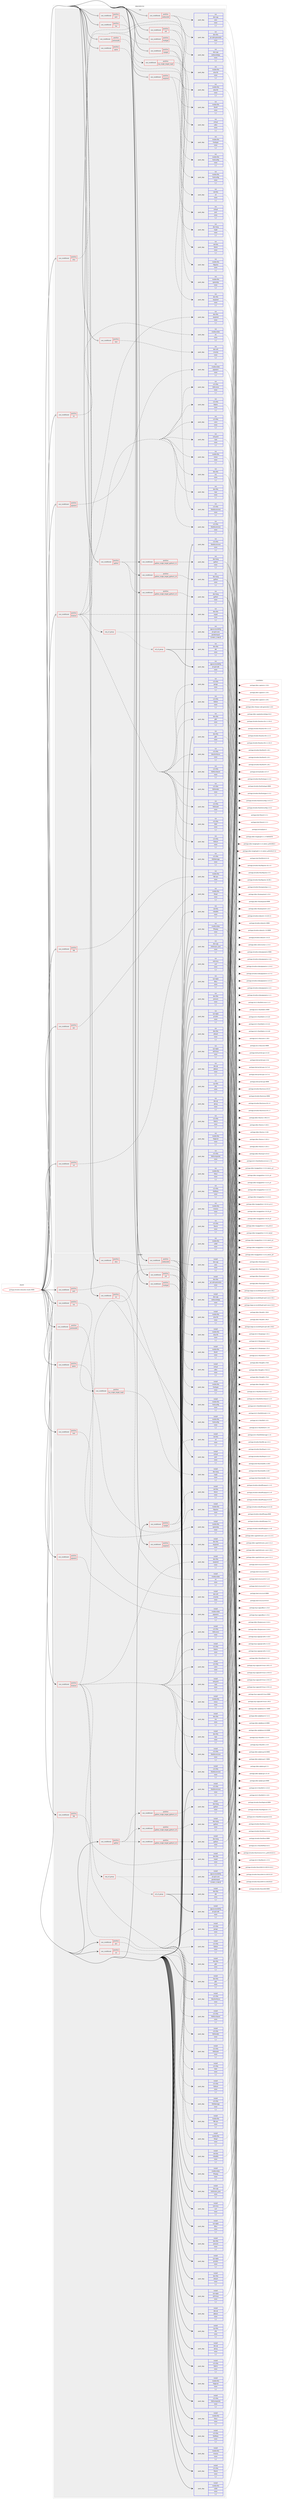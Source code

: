 digraph prolog {

# *************
# Graph options
# *************

newrank=true;
concentrate=true;
compound=true;
graph [rankdir=LR,fontname=Helvetica,fontsize=10,ranksep=1.5];#, ranksep=2.5, nodesep=0.2];
edge  [arrowhead=vee];
node  [fontname=Helvetica,fontsize=10];

# **********
# The ebuild
# **********

subgraph cluster_leftcol {
color=gray;
label=<<i>ebuild</i>>;
id [label="portage://media-video/obs-studio-9999", color=red, width=4, href="../media-video/obs-studio-9999.svg"];
}

# ****************
# The dependencies
# ****************

subgraph cluster_midcol {
color=gray;
label=<<i>dependencies</i>>;
subgraph cluster_compile {
fillcolor="#eeeeee";
style=filled;
label=<<i>compile</i>>;
subgraph cond84915 {
dependency331106 [label=<<TABLE BORDER="0" CELLBORDER="1" CELLSPACING="0" CELLPADDING="4"><TR><TD ROWSPAN="3" CELLPADDING="10">use_conditional</TD></TR><TR><TD>positive</TD></TR><TR><TD>alsa</TD></TR></TABLE>>, shape=none, color=red];
subgraph pack243669 {
dependency331107 [label=<<TABLE BORDER="0" CELLBORDER="1" CELLSPACING="0" CELLPADDING="4" WIDTH="220"><TR><TD ROWSPAN="6" CELLPADDING="30">pack_dep</TD></TR><TR><TD WIDTH="110">install</TD></TR><TR><TD>media-libs</TD></TR><TR><TD>alsa-lib</TD></TR><TR><TD>none</TD></TR><TR><TD>[,,]</TD></TR></TABLE>>, shape=none, color=blue];
}
dependency331106:e -> dependency331107:w [weight=20,style="dashed",arrowhead="vee"];
}
id:e -> dependency331106:w [weight=20,style="solid",arrowhead="vee"];
subgraph cond84916 {
dependency331108 [label=<<TABLE BORDER="0" CELLBORDER="1" CELLSPACING="0" CELLPADDING="4"><TR><TD ROWSPAN="3" CELLPADDING="10">use_conditional</TD></TR><TR><TD>positive</TD></TR><TR><TD>browser</TD></TR></TABLE>>, shape=none, color=red];
subgraph any2350 {
dependency331109 [label=<<TABLE BORDER="0" CELLBORDER="1" CELLSPACING="0" CELLPADDING="4"><TR><TD CELLPADDING="10">any_of_group</TD></TR></TABLE>>, shape=none, color=red];subgraph pack243670 {
dependency331110 [label=<<TABLE BORDER="0" CELLBORDER="1" CELLSPACING="0" CELLPADDING="4" WIDTH="220"><TR><TD ROWSPAN="6" CELLPADDING="30">pack_dep</TD></TR><TR><TD WIDTH="110">install</TD></TR><TR><TD>app-accessibility</TD></TR><TR><TD>at-spi2-core</TD></TR><TR><TD>greaterequal</TD></TR><TR><TD>[2.46.0,,,2.46.0]</TD></TR></TABLE>>, shape=none, color=blue];
}
dependency331109:e -> dependency331110:w [weight=20,style="dotted",arrowhead="oinv"];
subgraph all175 {
dependency331111 [label=<<TABLE BORDER="0" CELLBORDER="1" CELLSPACING="0" CELLPADDING="4"><TR><TD CELLPADDING="10">all_of_group</TD></TR></TABLE>>, shape=none, color=red];subgraph pack243671 {
dependency331112 [label=<<TABLE BORDER="0" CELLBORDER="1" CELLSPACING="0" CELLPADDING="4" WIDTH="220"><TR><TD ROWSPAN="6" CELLPADDING="30">pack_dep</TD></TR><TR><TD WIDTH="110">install</TD></TR><TR><TD>app-accessibility</TD></TR><TR><TD>at-spi2-atk</TD></TR><TR><TD>none</TD></TR><TR><TD>[,,]</TD></TR></TABLE>>, shape=none, color=blue];
}
dependency331111:e -> dependency331112:w [weight=20,style="solid",arrowhead="inv"];
subgraph pack243672 {
dependency331113 [label=<<TABLE BORDER="0" CELLBORDER="1" CELLSPACING="0" CELLPADDING="4" WIDTH="220"><TR><TD ROWSPAN="6" CELLPADDING="30">pack_dep</TD></TR><TR><TD WIDTH="110">install</TD></TR><TR><TD>dev-libs</TD></TR><TR><TD>atk</TD></TR><TR><TD>none</TD></TR><TR><TD>[,,]</TD></TR></TABLE>>, shape=none, color=blue];
}
dependency331111:e -> dependency331113:w [weight=20,style="solid",arrowhead="inv"];
}
dependency331109:e -> dependency331111:w [weight=20,style="dotted",arrowhead="oinv"];
}
dependency331108:e -> dependency331109:w [weight=20,style="dashed",arrowhead="vee"];
subgraph pack243673 {
dependency331114 [label=<<TABLE BORDER="0" CELLBORDER="1" CELLSPACING="0" CELLPADDING="4" WIDTH="220"><TR><TD ROWSPAN="6" CELLPADDING="30">pack_dep</TD></TR><TR><TD WIDTH="110">install</TD></TR><TR><TD>dev-libs</TD></TR><TR><TD>expat</TD></TR><TR><TD>none</TD></TR><TR><TD>[,,]</TD></TR></TABLE>>, shape=none, color=blue];
}
dependency331108:e -> dependency331114:w [weight=20,style="dashed",arrowhead="vee"];
subgraph pack243674 {
dependency331115 [label=<<TABLE BORDER="0" CELLBORDER="1" CELLSPACING="0" CELLPADDING="4" WIDTH="220"><TR><TD ROWSPAN="6" CELLPADDING="30">pack_dep</TD></TR><TR><TD WIDTH="110">install</TD></TR><TR><TD>dev-libs</TD></TR><TR><TD>glib</TD></TR><TR><TD>none</TD></TR><TR><TD>[,,]</TD></TR></TABLE>>, shape=none, color=blue];
}
dependency331108:e -> dependency331115:w [weight=20,style="dashed",arrowhead="vee"];
subgraph pack243675 {
dependency331116 [label=<<TABLE BORDER="0" CELLBORDER="1" CELLSPACING="0" CELLPADDING="4" WIDTH="220"><TR><TD ROWSPAN="6" CELLPADDING="30">pack_dep</TD></TR><TR><TD WIDTH="110">install</TD></TR><TR><TD>dev-libs</TD></TR><TR><TD>nspr</TD></TR><TR><TD>none</TD></TR><TR><TD>[,,]</TD></TR></TABLE>>, shape=none, color=blue];
}
dependency331108:e -> dependency331116:w [weight=20,style="dashed",arrowhead="vee"];
subgraph pack243676 {
dependency331117 [label=<<TABLE BORDER="0" CELLBORDER="1" CELLSPACING="0" CELLPADDING="4" WIDTH="220"><TR><TD ROWSPAN="6" CELLPADDING="30">pack_dep</TD></TR><TR><TD WIDTH="110">install</TD></TR><TR><TD>dev-libs</TD></TR><TR><TD>nss</TD></TR><TR><TD>none</TD></TR><TR><TD>[,,]</TD></TR></TABLE>>, shape=none, color=blue];
}
dependency331108:e -> dependency331117:w [weight=20,style="dashed",arrowhead="vee"];
subgraph pack243677 {
dependency331118 [label=<<TABLE BORDER="0" CELLBORDER="1" CELLSPACING="0" CELLPADDING="4" WIDTH="220"><TR><TD ROWSPAN="6" CELLPADDING="30">pack_dep</TD></TR><TR><TD WIDTH="110">install</TD></TR><TR><TD>dev-libs</TD></TR><TR><TD>wayland</TD></TR><TR><TD>none</TD></TR><TR><TD>[,,]</TD></TR></TABLE>>, shape=none, color=blue];
}
dependency331108:e -> dependency331118:w [weight=20,style="dashed",arrowhead="vee"];
subgraph pack243678 {
dependency331119 [label=<<TABLE BORDER="0" CELLBORDER="1" CELLSPACING="0" CELLPADDING="4" WIDTH="220"><TR><TD ROWSPAN="6" CELLPADDING="30">pack_dep</TD></TR><TR><TD WIDTH="110">install</TD></TR><TR><TD>media-libs</TD></TR><TR><TD>alsa-lib</TD></TR><TR><TD>none</TD></TR><TR><TD>[,,]</TD></TR></TABLE>>, shape=none, color=blue];
}
dependency331108:e -> dependency331119:w [weight=20,style="dashed",arrowhead="vee"];
subgraph pack243679 {
dependency331120 [label=<<TABLE BORDER="0" CELLBORDER="1" CELLSPACING="0" CELLPADDING="4" WIDTH="220"><TR><TD ROWSPAN="6" CELLPADDING="30">pack_dep</TD></TR><TR><TD WIDTH="110">install</TD></TR><TR><TD>media-libs</TD></TR><TR><TD>fontconfig</TD></TR><TR><TD>none</TD></TR><TR><TD>[,,]</TD></TR></TABLE>>, shape=none, color=blue];
}
dependency331108:e -> dependency331120:w [weight=20,style="dashed",arrowhead="vee"];
subgraph pack243680 {
dependency331121 [label=<<TABLE BORDER="0" CELLBORDER="1" CELLSPACING="0" CELLPADDING="4" WIDTH="220"><TR><TD ROWSPAN="6" CELLPADDING="30">pack_dep</TD></TR><TR><TD WIDTH="110">install</TD></TR><TR><TD>media-libs</TD></TR><TR><TD>mesa</TD></TR><TR><TD>none</TD></TR><TR><TD>[,,]</TD></TR></TABLE>>, shape=none, color=blue];
}
dependency331108:e -> dependency331121:w [weight=20,style="dashed",arrowhead="vee"];
subgraph pack243681 {
dependency331122 [label=<<TABLE BORDER="0" CELLBORDER="1" CELLSPACING="0" CELLPADDING="4" WIDTH="220"><TR><TD ROWSPAN="6" CELLPADDING="30">pack_dep</TD></TR><TR><TD WIDTH="110">install</TD></TR><TR><TD>net-print</TD></TR><TR><TD>cups</TD></TR><TR><TD>none</TD></TR><TR><TD>[,,]</TD></TR></TABLE>>, shape=none, color=blue];
}
dependency331108:e -> dependency331122:w [weight=20,style="dashed",arrowhead="vee"];
subgraph pack243682 {
dependency331123 [label=<<TABLE BORDER="0" CELLBORDER="1" CELLSPACING="0" CELLPADDING="4" WIDTH="220"><TR><TD ROWSPAN="6" CELLPADDING="30">pack_dep</TD></TR><TR><TD WIDTH="110">install</TD></TR><TR><TD>x11-libs</TD></TR><TR><TD>cairo</TD></TR><TR><TD>none</TD></TR><TR><TD>[,,]</TD></TR></TABLE>>, shape=none, color=blue];
}
dependency331108:e -> dependency331123:w [weight=20,style="dashed",arrowhead="vee"];
subgraph pack243683 {
dependency331124 [label=<<TABLE BORDER="0" CELLBORDER="1" CELLSPACING="0" CELLPADDING="4" WIDTH="220"><TR><TD ROWSPAN="6" CELLPADDING="30">pack_dep</TD></TR><TR><TD WIDTH="110">install</TD></TR><TR><TD>x11-libs</TD></TR><TR><TD>libdrm</TD></TR><TR><TD>none</TD></TR><TR><TD>[,,]</TD></TR></TABLE>>, shape=none, color=blue];
}
dependency331108:e -> dependency331124:w [weight=20,style="dashed",arrowhead="vee"];
subgraph pack243684 {
dependency331125 [label=<<TABLE BORDER="0" CELLBORDER="1" CELLSPACING="0" CELLPADDING="4" WIDTH="220"><TR><TD ROWSPAN="6" CELLPADDING="30">pack_dep</TD></TR><TR><TD WIDTH="110">install</TD></TR><TR><TD>x11-libs</TD></TR><TR><TD>libXcursor</TD></TR><TR><TD>none</TD></TR><TR><TD>[,,]</TD></TR></TABLE>>, shape=none, color=blue];
}
dependency331108:e -> dependency331125:w [weight=20,style="dashed",arrowhead="vee"];
subgraph pack243685 {
dependency331126 [label=<<TABLE BORDER="0" CELLBORDER="1" CELLSPACING="0" CELLPADDING="4" WIDTH="220"><TR><TD ROWSPAN="6" CELLPADDING="30">pack_dep</TD></TR><TR><TD WIDTH="110">install</TD></TR><TR><TD>x11-libs</TD></TR><TR><TD>libXdamage</TD></TR><TR><TD>none</TD></TR><TR><TD>[,,]</TD></TR></TABLE>>, shape=none, color=blue];
}
dependency331108:e -> dependency331126:w [weight=20,style="dashed",arrowhead="vee"];
subgraph pack243686 {
dependency331127 [label=<<TABLE BORDER="0" CELLBORDER="1" CELLSPACING="0" CELLPADDING="4" WIDTH="220"><TR><TD ROWSPAN="6" CELLPADDING="30">pack_dep</TD></TR><TR><TD WIDTH="110">install</TD></TR><TR><TD>x11-libs</TD></TR><TR><TD>libXext</TD></TR><TR><TD>none</TD></TR><TR><TD>[,,]</TD></TR></TABLE>>, shape=none, color=blue];
}
dependency331108:e -> dependency331127:w [weight=20,style="dashed",arrowhead="vee"];
subgraph pack243687 {
dependency331128 [label=<<TABLE BORDER="0" CELLBORDER="1" CELLSPACING="0" CELLPADDING="4" WIDTH="220"><TR><TD ROWSPAN="6" CELLPADDING="30">pack_dep</TD></TR><TR><TD WIDTH="110">install</TD></TR><TR><TD>x11-libs</TD></TR><TR><TD>libXi</TD></TR><TR><TD>none</TD></TR><TR><TD>[,,]</TD></TR></TABLE>>, shape=none, color=blue];
}
dependency331108:e -> dependency331128:w [weight=20,style="dashed",arrowhead="vee"];
subgraph pack243688 {
dependency331129 [label=<<TABLE BORDER="0" CELLBORDER="1" CELLSPACING="0" CELLPADDING="4" WIDTH="220"><TR><TD ROWSPAN="6" CELLPADDING="30">pack_dep</TD></TR><TR><TD WIDTH="110">install</TD></TR><TR><TD>x11-libs</TD></TR><TR><TD>libxkbcommon</TD></TR><TR><TD>none</TD></TR><TR><TD>[,,]</TD></TR></TABLE>>, shape=none, color=blue];
}
dependency331108:e -> dependency331129:w [weight=20,style="dashed",arrowhead="vee"];
subgraph pack243689 {
dependency331130 [label=<<TABLE BORDER="0" CELLBORDER="1" CELLSPACING="0" CELLPADDING="4" WIDTH="220"><TR><TD ROWSPAN="6" CELLPADDING="30">pack_dep</TD></TR><TR><TD WIDTH="110">install</TD></TR><TR><TD>x11-libs</TD></TR><TR><TD>libXrandr</TD></TR><TR><TD>none</TD></TR><TR><TD>[,,]</TD></TR></TABLE>>, shape=none, color=blue];
}
dependency331108:e -> dependency331130:w [weight=20,style="dashed",arrowhead="vee"];
subgraph pack243690 {
dependency331131 [label=<<TABLE BORDER="0" CELLBORDER="1" CELLSPACING="0" CELLPADDING="4" WIDTH="220"><TR><TD ROWSPAN="6" CELLPADDING="30">pack_dep</TD></TR><TR><TD WIDTH="110">install</TD></TR><TR><TD>x11-libs</TD></TR><TR><TD>libXrender</TD></TR><TR><TD>none</TD></TR><TR><TD>[,,]</TD></TR></TABLE>>, shape=none, color=blue];
}
dependency331108:e -> dependency331131:w [weight=20,style="dashed",arrowhead="vee"];
subgraph pack243691 {
dependency331132 [label=<<TABLE BORDER="0" CELLBORDER="1" CELLSPACING="0" CELLPADDING="4" WIDTH="220"><TR><TD ROWSPAN="6" CELLPADDING="30">pack_dep</TD></TR><TR><TD WIDTH="110">install</TD></TR><TR><TD>x11-libs</TD></TR><TR><TD>libXScrnSaver</TD></TR><TR><TD>none</TD></TR><TR><TD>[,,]</TD></TR></TABLE>>, shape=none, color=blue];
}
dependency331108:e -> dependency331132:w [weight=20,style="dashed",arrowhead="vee"];
subgraph pack243692 {
dependency331133 [label=<<TABLE BORDER="0" CELLBORDER="1" CELLSPACING="0" CELLPADDING="4" WIDTH="220"><TR><TD ROWSPAN="6" CELLPADDING="30">pack_dep</TD></TR><TR><TD WIDTH="110">install</TD></TR><TR><TD>x11-libs</TD></TR><TR><TD>libxshmfence</TD></TR><TR><TD>none</TD></TR><TR><TD>[,,]</TD></TR></TABLE>>, shape=none, color=blue];
}
dependency331108:e -> dependency331133:w [weight=20,style="dashed",arrowhead="vee"];
subgraph pack243693 {
dependency331134 [label=<<TABLE BORDER="0" CELLBORDER="1" CELLSPACING="0" CELLPADDING="4" WIDTH="220"><TR><TD ROWSPAN="6" CELLPADDING="30">pack_dep</TD></TR><TR><TD WIDTH="110">install</TD></TR><TR><TD>x11-libs</TD></TR><TR><TD>libXtst</TD></TR><TR><TD>none</TD></TR><TR><TD>[,,]</TD></TR></TABLE>>, shape=none, color=blue];
}
dependency331108:e -> dependency331134:w [weight=20,style="dashed",arrowhead="vee"];
subgraph pack243694 {
dependency331135 [label=<<TABLE BORDER="0" CELLBORDER="1" CELLSPACING="0" CELLPADDING="4" WIDTH="220"><TR><TD ROWSPAN="6" CELLPADDING="30">pack_dep</TD></TR><TR><TD WIDTH="110">install</TD></TR><TR><TD>x11-libs</TD></TR><TR><TD>pango</TD></TR><TR><TD>none</TD></TR><TR><TD>[,,]</TD></TR></TABLE>>, shape=none, color=blue];
}
dependency331108:e -> dependency331135:w [weight=20,style="dashed",arrowhead="vee"];
}
id:e -> dependency331108:w [weight=20,style="solid",arrowhead="vee"];
subgraph cond84917 {
dependency331136 [label=<<TABLE BORDER="0" CELLBORDER="1" CELLSPACING="0" CELLPADDING="4"><TR><TD ROWSPAN="3" CELLPADDING="10">use_conditional</TD></TR><TR><TD>positive</TD></TR><TR><TD>fdk</TD></TR></TABLE>>, shape=none, color=red];
subgraph pack243695 {
dependency331137 [label=<<TABLE BORDER="0" CELLBORDER="1" CELLSPACING="0" CELLPADDING="4" WIDTH="220"><TR><TD ROWSPAN="6" CELLPADDING="30">pack_dep</TD></TR><TR><TD WIDTH="110">install</TD></TR><TR><TD>media-libs</TD></TR><TR><TD>fdk-aac</TD></TR><TR><TD>none</TD></TR><TR><TD>[,,]</TD></TR></TABLE>>, shape=none, color=blue];
}
dependency331136:e -> dependency331137:w [weight=20,style="dashed",arrowhead="vee"];
}
id:e -> dependency331136:w [weight=20,style="solid",arrowhead="vee"];
subgraph cond84918 {
dependency331138 [label=<<TABLE BORDER="0" CELLBORDER="1" CELLSPACING="0" CELLPADDING="4"><TR><TD ROWSPAN="3" CELLPADDING="10">use_conditional</TD></TR><TR><TD>positive</TD></TR><TR><TD>jack</TD></TR></TABLE>>, shape=none, color=red];
subgraph pack243696 {
dependency331139 [label=<<TABLE BORDER="0" CELLBORDER="1" CELLSPACING="0" CELLPADDING="4" WIDTH="220"><TR><TD ROWSPAN="6" CELLPADDING="30">pack_dep</TD></TR><TR><TD WIDTH="110">install</TD></TR><TR><TD>virtual</TD></TR><TR><TD>jack</TD></TR><TR><TD>none</TD></TR><TR><TD>[,,]</TD></TR></TABLE>>, shape=none, color=blue];
}
dependency331138:e -> dependency331139:w [weight=20,style="dashed",arrowhead="vee"];
}
id:e -> dependency331138:w [weight=20,style="solid",arrowhead="vee"];
subgraph cond84919 {
dependency331140 [label=<<TABLE BORDER="0" CELLBORDER="1" CELLSPACING="0" CELLPADDING="4"><TR><TD ROWSPAN="3" CELLPADDING="10">use_conditional</TD></TR><TR><TD>positive</TD></TR><TR><TD>lua</TD></TR></TABLE>>, shape=none, color=red];
subgraph cond84920 {
dependency331141 [label=<<TABLE BORDER="0" CELLBORDER="1" CELLSPACING="0" CELLPADDING="4"><TR><TD ROWSPAN="3" CELLPADDING="10">use_conditional</TD></TR><TR><TD>positive</TD></TR><TR><TD>lua_single_target_luajit</TD></TR></TABLE>>, shape=none, color=red];
subgraph pack243697 {
dependency331142 [label=<<TABLE BORDER="0" CELLBORDER="1" CELLSPACING="0" CELLPADDING="4" WIDTH="220"><TR><TD ROWSPAN="6" CELLPADDING="30">pack_dep</TD></TR><TR><TD WIDTH="110">install</TD></TR><TR><TD>dev-lang</TD></TR><TR><TD>luajit</TD></TR><TR><TD>none</TD></TR><TR><TD>[,,]</TD></TR></TABLE>>, shape=none, color=blue];
}
dependency331141:e -> dependency331142:w [weight=20,style="dashed",arrowhead="vee"];
}
dependency331140:e -> dependency331141:w [weight=20,style="dashed",arrowhead="vee"];
}
id:e -> dependency331140:w [weight=20,style="solid",arrowhead="vee"];
subgraph cond84921 {
dependency331143 [label=<<TABLE BORDER="0" CELLBORDER="1" CELLSPACING="0" CELLPADDING="4"><TR><TD ROWSPAN="3" CELLPADDING="10">use_conditional</TD></TR><TR><TD>positive</TD></TR><TR><TD>mpegts</TD></TR></TABLE>>, shape=none, color=red];
subgraph pack243698 {
dependency331144 [label=<<TABLE BORDER="0" CELLBORDER="1" CELLSPACING="0" CELLPADDING="4" WIDTH="220"><TR><TD ROWSPAN="6" CELLPADDING="30">pack_dep</TD></TR><TR><TD WIDTH="110">install</TD></TR><TR><TD>net-libs</TD></TR><TR><TD>librist</TD></TR><TR><TD>none</TD></TR><TR><TD>[,,]</TD></TR></TABLE>>, shape=none, color=blue];
}
dependency331143:e -> dependency331144:w [weight=20,style="dashed",arrowhead="vee"];
subgraph pack243699 {
dependency331145 [label=<<TABLE BORDER="0" CELLBORDER="1" CELLSPACING="0" CELLPADDING="4" WIDTH="220"><TR><TD ROWSPAN="6" CELLPADDING="30">pack_dep</TD></TR><TR><TD WIDTH="110">install</TD></TR><TR><TD>net-libs</TD></TR><TR><TD>srt</TD></TR><TR><TD>none</TD></TR><TR><TD>[,,]</TD></TR></TABLE>>, shape=none, color=blue];
}
dependency331143:e -> dependency331145:w [weight=20,style="dashed",arrowhead="vee"];
}
id:e -> dependency331143:w [weight=20,style="solid",arrowhead="vee"];
subgraph cond84922 {
dependency331146 [label=<<TABLE BORDER="0" CELLBORDER="1" CELLSPACING="0" CELLPADDING="4"><TR><TD ROWSPAN="3" CELLPADDING="10">use_conditional</TD></TR><TR><TD>positive</TD></TR><TR><TD>pipewire</TD></TR></TABLE>>, shape=none, color=red];
subgraph pack243700 {
dependency331147 [label=<<TABLE BORDER="0" CELLBORDER="1" CELLSPACING="0" CELLPADDING="4" WIDTH="220"><TR><TD ROWSPAN="6" CELLPADDING="30">pack_dep</TD></TR><TR><TD WIDTH="110">install</TD></TR><TR><TD>media-video</TD></TR><TR><TD>pipewire</TD></TR><TR><TD>none</TD></TR><TR><TD>[,,]</TD></TR></TABLE>>, shape=none, color=blue];
}
dependency331146:e -> dependency331147:w [weight=20,style="dashed",arrowhead="vee"];
}
id:e -> dependency331146:w [weight=20,style="solid",arrowhead="vee"];
subgraph cond84923 {
dependency331148 [label=<<TABLE BORDER="0" CELLBORDER="1" CELLSPACING="0" CELLPADDING="4"><TR><TD ROWSPAN="3" CELLPADDING="10">use_conditional</TD></TR><TR><TD>positive</TD></TR><TR><TD>pulseaudio</TD></TR></TABLE>>, shape=none, color=red];
subgraph pack243701 {
dependency331149 [label=<<TABLE BORDER="0" CELLBORDER="1" CELLSPACING="0" CELLPADDING="4" WIDTH="220"><TR><TD ROWSPAN="6" CELLPADDING="30">pack_dep</TD></TR><TR><TD WIDTH="110">install</TD></TR><TR><TD>media-libs</TD></TR><TR><TD>libpulse</TD></TR><TR><TD>none</TD></TR><TR><TD>[,,]</TD></TR></TABLE>>, shape=none, color=blue];
}
dependency331148:e -> dependency331149:w [weight=20,style="dashed",arrowhead="vee"];
}
id:e -> dependency331148:w [weight=20,style="solid",arrowhead="vee"];
subgraph cond84924 {
dependency331150 [label=<<TABLE BORDER="0" CELLBORDER="1" CELLSPACING="0" CELLPADDING="4"><TR><TD ROWSPAN="3" CELLPADDING="10">use_conditional</TD></TR><TR><TD>positive</TD></TR><TR><TD>python</TD></TR></TABLE>>, shape=none, color=red];
subgraph cond84925 {
dependency331151 [label=<<TABLE BORDER="0" CELLBORDER="1" CELLSPACING="0" CELLPADDING="4"><TR><TD ROWSPAN="3" CELLPADDING="10">use_conditional</TD></TR><TR><TD>positive</TD></TR><TR><TD>python_single_target_python3_10</TD></TR></TABLE>>, shape=none, color=red];
subgraph pack243702 {
dependency331152 [label=<<TABLE BORDER="0" CELLBORDER="1" CELLSPACING="0" CELLPADDING="4" WIDTH="220"><TR><TD ROWSPAN="6" CELLPADDING="30">pack_dep</TD></TR><TR><TD WIDTH="110">install</TD></TR><TR><TD>dev-lang</TD></TR><TR><TD>python</TD></TR><TR><TD>none</TD></TR><TR><TD>[,,]</TD></TR></TABLE>>, shape=none, color=blue];
}
dependency331151:e -> dependency331152:w [weight=20,style="dashed",arrowhead="vee"];
}
dependency331150:e -> dependency331151:w [weight=20,style="dashed",arrowhead="vee"];
subgraph cond84926 {
dependency331153 [label=<<TABLE BORDER="0" CELLBORDER="1" CELLSPACING="0" CELLPADDING="4"><TR><TD ROWSPAN="3" CELLPADDING="10">use_conditional</TD></TR><TR><TD>positive</TD></TR><TR><TD>python_single_target_python3_11</TD></TR></TABLE>>, shape=none, color=red];
subgraph pack243703 {
dependency331154 [label=<<TABLE BORDER="0" CELLBORDER="1" CELLSPACING="0" CELLPADDING="4" WIDTH="220"><TR><TD ROWSPAN="6" CELLPADDING="30">pack_dep</TD></TR><TR><TD WIDTH="110">install</TD></TR><TR><TD>dev-lang</TD></TR><TR><TD>python</TD></TR><TR><TD>none</TD></TR><TR><TD>[,,]</TD></TR></TABLE>>, shape=none, color=blue];
}
dependency331153:e -> dependency331154:w [weight=20,style="dashed",arrowhead="vee"];
}
dependency331150:e -> dependency331153:w [weight=20,style="dashed",arrowhead="vee"];
subgraph cond84927 {
dependency331155 [label=<<TABLE BORDER="0" CELLBORDER="1" CELLSPACING="0" CELLPADDING="4"><TR><TD ROWSPAN="3" CELLPADDING="10">use_conditional</TD></TR><TR><TD>positive</TD></TR><TR><TD>python_single_target_python3_12</TD></TR></TABLE>>, shape=none, color=red];
subgraph pack243704 {
dependency331156 [label=<<TABLE BORDER="0" CELLBORDER="1" CELLSPACING="0" CELLPADDING="4" WIDTH="220"><TR><TD ROWSPAN="6" CELLPADDING="30">pack_dep</TD></TR><TR><TD WIDTH="110">install</TD></TR><TR><TD>dev-lang</TD></TR><TR><TD>python</TD></TR><TR><TD>none</TD></TR><TR><TD>[,,]</TD></TR></TABLE>>, shape=none, color=blue];
}
dependency331155:e -> dependency331156:w [weight=20,style="dashed",arrowhead="vee"];
}
dependency331150:e -> dependency331155:w [weight=20,style="dashed",arrowhead="vee"];
}
id:e -> dependency331150:w [weight=20,style="solid",arrowhead="vee"];
subgraph cond84928 {
dependency331157 [label=<<TABLE BORDER="0" CELLBORDER="1" CELLSPACING="0" CELLPADDING="4"><TR><TD ROWSPAN="3" CELLPADDING="10">use_conditional</TD></TR><TR><TD>positive</TD></TR><TR><TD>qsv</TD></TR></TABLE>>, shape=none, color=red];
subgraph pack243705 {
dependency331158 [label=<<TABLE BORDER="0" CELLBORDER="1" CELLSPACING="0" CELLPADDING="4" WIDTH="220"><TR><TD ROWSPAN="6" CELLPADDING="30">pack_dep</TD></TR><TR><TD WIDTH="110">install</TD></TR><TR><TD>media-libs</TD></TR><TR><TD>libvpl</TD></TR><TR><TD>none</TD></TR><TR><TD>[,,]</TD></TR></TABLE>>, shape=none, color=blue];
}
dependency331157:e -> dependency331158:w [weight=20,style="dashed",arrowhead="vee"];
}
id:e -> dependency331157:w [weight=20,style="solid",arrowhead="vee"];
subgraph cond84929 {
dependency331159 [label=<<TABLE BORDER="0" CELLBORDER="1" CELLSPACING="0" CELLPADDING="4"><TR><TD ROWSPAN="3" CELLPADDING="10">use_conditional</TD></TR><TR><TD>positive</TD></TR><TR><TD>speex</TD></TR></TABLE>>, shape=none, color=red];
subgraph pack243706 {
dependency331160 [label=<<TABLE BORDER="0" CELLBORDER="1" CELLSPACING="0" CELLPADDING="4" WIDTH="220"><TR><TD ROWSPAN="6" CELLPADDING="30">pack_dep</TD></TR><TR><TD WIDTH="110">install</TD></TR><TR><TD>media-libs</TD></TR><TR><TD>speexdsp</TD></TR><TR><TD>none</TD></TR><TR><TD>[,,]</TD></TR></TABLE>>, shape=none, color=blue];
}
dependency331159:e -> dependency331160:w [weight=20,style="dashed",arrowhead="vee"];
}
id:e -> dependency331159:w [weight=20,style="solid",arrowhead="vee"];
subgraph cond84930 {
dependency331161 [label=<<TABLE BORDER="0" CELLBORDER="1" CELLSPACING="0" CELLPADDING="4"><TR><TD ROWSPAN="3" CELLPADDING="10">use_conditional</TD></TR><TR><TD>positive</TD></TR><TR><TD>ssl</TD></TR></TABLE>>, shape=none, color=red];
subgraph pack243707 {
dependency331162 [label=<<TABLE BORDER="0" CELLBORDER="1" CELLSPACING="0" CELLPADDING="4" WIDTH="220"><TR><TD ROWSPAN="6" CELLPADDING="30">pack_dep</TD></TR><TR><TD WIDTH="110">install</TD></TR><TR><TD>net-libs</TD></TR><TR><TD>mbedtls</TD></TR><TR><TD>none</TD></TR><TR><TD>[,,]</TD></TR></TABLE>>, shape=none, color=blue];
}
dependency331161:e -> dependency331162:w [weight=20,style="dashed",arrowhead="vee"];
}
id:e -> dependency331161:w [weight=20,style="solid",arrowhead="vee"];
subgraph cond84931 {
dependency331163 [label=<<TABLE BORDER="0" CELLBORDER="1" CELLSPACING="0" CELLPADDING="4"><TR><TD ROWSPAN="3" CELLPADDING="10">use_conditional</TD></TR><TR><TD>positive</TD></TR><TR><TD>test</TD></TR></TABLE>>, shape=none, color=red];
subgraph pack243708 {
dependency331164 [label=<<TABLE BORDER="0" CELLBORDER="1" CELLSPACING="0" CELLPADDING="4" WIDTH="220"><TR><TD ROWSPAN="6" CELLPADDING="30">pack_dep</TD></TR><TR><TD WIDTH="110">install</TD></TR><TR><TD>dev-util</TD></TR><TR><TD>cmocka</TD></TR><TR><TD>none</TD></TR><TR><TD>[,,]</TD></TR></TABLE>>, shape=none, color=blue];
}
dependency331163:e -> dependency331164:w [weight=20,style="dashed",arrowhead="vee"];
}
id:e -> dependency331163:w [weight=20,style="solid",arrowhead="vee"];
subgraph cond84932 {
dependency331165 [label=<<TABLE BORDER="0" CELLBORDER="1" CELLSPACING="0" CELLPADDING="4"><TR><TD ROWSPAN="3" CELLPADDING="10">use_conditional</TD></TR><TR><TD>positive</TD></TR><TR><TD>truetype</TD></TR></TABLE>>, shape=none, color=red];
subgraph pack243709 {
dependency331166 [label=<<TABLE BORDER="0" CELLBORDER="1" CELLSPACING="0" CELLPADDING="4" WIDTH="220"><TR><TD ROWSPAN="6" CELLPADDING="30">pack_dep</TD></TR><TR><TD WIDTH="110">install</TD></TR><TR><TD>media-libs</TD></TR><TR><TD>fontconfig</TD></TR><TR><TD>none</TD></TR><TR><TD>[,,]</TD></TR></TABLE>>, shape=none, color=blue];
}
dependency331165:e -> dependency331166:w [weight=20,style="dashed",arrowhead="vee"];
subgraph pack243710 {
dependency331167 [label=<<TABLE BORDER="0" CELLBORDER="1" CELLSPACING="0" CELLPADDING="4" WIDTH="220"><TR><TD ROWSPAN="6" CELLPADDING="30">pack_dep</TD></TR><TR><TD WIDTH="110">install</TD></TR><TR><TD>media-libs</TD></TR><TR><TD>freetype</TD></TR><TR><TD>none</TD></TR><TR><TD>[,,]</TD></TR></TABLE>>, shape=none, color=blue];
}
dependency331165:e -> dependency331167:w [weight=20,style="dashed",arrowhead="vee"];
}
id:e -> dependency331165:w [weight=20,style="solid",arrowhead="vee"];
subgraph cond84933 {
dependency331168 [label=<<TABLE BORDER="0" CELLBORDER="1" CELLSPACING="0" CELLPADDING="4"><TR><TD ROWSPAN="3" CELLPADDING="10">use_conditional</TD></TR><TR><TD>positive</TD></TR><TR><TD>v4l</TD></TR></TABLE>>, shape=none, color=red];
subgraph pack243711 {
dependency331169 [label=<<TABLE BORDER="0" CELLBORDER="1" CELLSPACING="0" CELLPADDING="4" WIDTH="220"><TR><TD ROWSPAN="6" CELLPADDING="30">pack_dep</TD></TR><TR><TD WIDTH="110">install</TD></TR><TR><TD>media-libs</TD></TR><TR><TD>libv4l</TD></TR><TR><TD>none</TD></TR><TR><TD>[,,]</TD></TR></TABLE>>, shape=none, color=blue];
}
dependency331168:e -> dependency331169:w [weight=20,style="dashed",arrowhead="vee"];
subgraph pack243712 {
dependency331170 [label=<<TABLE BORDER="0" CELLBORDER="1" CELLSPACING="0" CELLPADDING="4" WIDTH="220"><TR><TD ROWSPAN="6" CELLPADDING="30">pack_dep</TD></TR><TR><TD WIDTH="110">install</TD></TR><TR><TD>virtual</TD></TR><TR><TD>udev</TD></TR><TR><TD>none</TD></TR><TR><TD>[,,]</TD></TR></TABLE>>, shape=none, color=blue];
}
dependency331168:e -> dependency331170:w [weight=20,style="dashed",arrowhead="vee"];
}
id:e -> dependency331168:w [weight=20,style="solid",arrowhead="vee"];
subgraph cond84934 {
dependency331171 [label=<<TABLE BORDER="0" CELLBORDER="1" CELLSPACING="0" CELLPADDING="4"><TR><TD ROWSPAN="3" CELLPADDING="10">use_conditional</TD></TR><TR><TD>positive</TD></TR><TR><TD>vlc</TD></TR></TABLE>>, shape=none, color=red];
subgraph pack243713 {
dependency331172 [label=<<TABLE BORDER="0" CELLBORDER="1" CELLSPACING="0" CELLPADDING="4" WIDTH="220"><TR><TD ROWSPAN="6" CELLPADDING="30">pack_dep</TD></TR><TR><TD WIDTH="110">install</TD></TR><TR><TD>media-video</TD></TR><TR><TD>vlc</TD></TR><TR><TD>none</TD></TR><TR><TD>[,,]</TD></TR></TABLE>>, shape=none, color=blue];
}
dependency331171:e -> dependency331172:w [weight=20,style="dashed",arrowhead="vee"];
}
id:e -> dependency331171:w [weight=20,style="solid",arrowhead="vee"];
subgraph cond84935 {
dependency331173 [label=<<TABLE BORDER="0" CELLBORDER="1" CELLSPACING="0" CELLPADDING="4"><TR><TD ROWSPAN="3" CELLPADDING="10">use_conditional</TD></TR><TR><TD>positive</TD></TR><TR><TD>wayland</TD></TR></TABLE>>, shape=none, color=red];
subgraph pack243714 {
dependency331174 [label=<<TABLE BORDER="0" CELLBORDER="1" CELLSPACING="0" CELLPADDING="4" WIDTH="220"><TR><TD ROWSPAN="6" CELLPADDING="30">pack_dep</TD></TR><TR><TD WIDTH="110">install</TD></TR><TR><TD>dev-libs</TD></TR><TR><TD>wayland</TD></TR><TR><TD>none</TD></TR><TR><TD>[,,]</TD></TR></TABLE>>, shape=none, color=blue];
}
dependency331173:e -> dependency331174:w [weight=20,style="dashed",arrowhead="vee"];
subgraph pack243715 {
dependency331175 [label=<<TABLE BORDER="0" CELLBORDER="1" CELLSPACING="0" CELLPADDING="4" WIDTH="220"><TR><TD ROWSPAN="6" CELLPADDING="30">pack_dep</TD></TR><TR><TD WIDTH="110">install</TD></TR><TR><TD>x11-libs</TD></TR><TR><TD>libxkbcommon</TD></TR><TR><TD>none</TD></TR><TR><TD>[,,]</TD></TR></TABLE>>, shape=none, color=blue];
}
dependency331173:e -> dependency331175:w [weight=20,style="dashed",arrowhead="vee"];
}
id:e -> dependency331173:w [weight=20,style="solid",arrowhead="vee"];
subgraph cond84936 {
dependency331176 [label=<<TABLE BORDER="0" CELLBORDER="1" CELLSPACING="0" CELLPADDING="4"><TR><TD ROWSPAN="3" CELLPADDING="10">use_conditional</TD></TR><TR><TD>positive</TD></TR><TR><TD>websocket</TD></TR></TABLE>>, shape=none, color=red];
subgraph pack243716 {
dependency331177 [label=<<TABLE BORDER="0" CELLBORDER="1" CELLSPACING="0" CELLPADDING="4" WIDTH="220"><TR><TD ROWSPAN="6" CELLPADDING="30">pack_dep</TD></TR><TR><TD WIDTH="110">install</TD></TR><TR><TD>dev-cpp</TD></TR><TR><TD>asio</TD></TR><TR><TD>none</TD></TR><TR><TD>[,,]</TD></TR></TABLE>>, shape=none, color=blue];
}
dependency331176:e -> dependency331177:w [weight=20,style="dashed",arrowhead="vee"];
subgraph pack243717 {
dependency331178 [label=<<TABLE BORDER="0" CELLBORDER="1" CELLSPACING="0" CELLPADDING="4" WIDTH="220"><TR><TD ROWSPAN="6" CELLPADDING="30">pack_dep</TD></TR><TR><TD WIDTH="110">install</TD></TR><TR><TD>dev-cpp</TD></TR><TR><TD>websocketpp</TD></TR><TR><TD>none</TD></TR><TR><TD>[,,]</TD></TR></TABLE>>, shape=none, color=blue];
}
dependency331176:e -> dependency331178:w [weight=20,style="dashed",arrowhead="vee"];
subgraph pack243718 {
dependency331179 [label=<<TABLE BORDER="0" CELLBORDER="1" CELLSPACING="0" CELLPADDING="4" WIDTH="220"><TR><TD ROWSPAN="6" CELLPADDING="30">pack_dep</TD></TR><TR><TD WIDTH="110">install</TD></TR><TR><TD>dev-libs</TD></TR><TR><TD>qr-code-generator</TD></TR><TR><TD>none</TD></TR><TR><TD>[,,]</TD></TR></TABLE>>, shape=none, color=blue];
}
dependency331176:e -> dependency331179:w [weight=20,style="dashed",arrowhead="vee"];
}
id:e -> dependency331176:w [weight=20,style="solid",arrowhead="vee"];
subgraph pack243719 {
dependency331180 [label=<<TABLE BORDER="0" CELLBORDER="1" CELLSPACING="0" CELLPADDING="4" WIDTH="220"><TR><TD ROWSPAN="6" CELLPADDING="30">pack_dep</TD></TR><TR><TD WIDTH="110">install</TD></TR><TR><TD>dev-cpp</TD></TR><TR><TD>nlohmann_json</TD></TR><TR><TD>none</TD></TR><TR><TD>[,,]</TD></TR></TABLE>>, shape=none, color=blue];
}
id:e -> dependency331180:w [weight=20,style="solid",arrowhead="vee"];
subgraph pack243720 {
dependency331181 [label=<<TABLE BORDER="0" CELLBORDER="1" CELLSPACING="0" CELLPADDING="4" WIDTH="220"><TR><TD ROWSPAN="6" CELLPADDING="30">pack_dep</TD></TR><TR><TD WIDTH="110">install</TD></TR><TR><TD>dev-libs</TD></TR><TR><TD>glib</TD></TR><TR><TD>none</TD></TR><TR><TD>[,,]</TD></TR></TABLE>>, shape=none, color=blue];
}
id:e -> dependency331181:w [weight=20,style="solid",arrowhead="vee"];
subgraph pack243721 {
dependency331182 [label=<<TABLE BORDER="0" CELLBORDER="1" CELLSPACING="0" CELLPADDING="4" WIDTH="220"><TR><TD ROWSPAN="6" CELLPADDING="30">pack_dep</TD></TR><TR><TD WIDTH="110">install</TD></TR><TR><TD>dev-libs</TD></TR><TR><TD>jansson</TD></TR><TR><TD>none</TD></TR><TR><TD>[,,]</TD></TR></TABLE>>, shape=none, color=blue];
}
id:e -> dependency331182:w [weight=20,style="solid",arrowhead="vee"];
subgraph pack243722 {
dependency331183 [label=<<TABLE BORDER="0" CELLBORDER="1" CELLSPACING="0" CELLPADDING="4" WIDTH="220"><TR><TD ROWSPAN="6" CELLPADDING="30">pack_dep</TD></TR><TR><TD WIDTH="110">install</TD></TR><TR><TD>dev-libs</TD></TR><TR><TD>uthash</TD></TR><TR><TD>none</TD></TR><TR><TD>[,,]</TD></TR></TABLE>>, shape=none, color=blue];
}
id:e -> dependency331183:w [weight=20,style="solid",arrowhead="vee"];
subgraph pack243723 {
dependency331184 [label=<<TABLE BORDER="0" CELLBORDER="1" CELLSPACING="0" CELLPADDING="4" WIDTH="220"><TR><TD ROWSPAN="6" CELLPADDING="30">pack_dep</TD></TR><TR><TD WIDTH="110">install</TD></TR><TR><TD>dev-qt</TD></TR><TR><TD>qtbase</TD></TR><TR><TD>none</TD></TR><TR><TD>[,,]</TD></TR></TABLE>>, shape=none, color=blue];
}
id:e -> dependency331184:w [weight=20,style="solid",arrowhead="vee"];
subgraph pack243724 {
dependency331185 [label=<<TABLE BORDER="0" CELLBORDER="1" CELLSPACING="0" CELLPADDING="4" WIDTH="220"><TR><TD ROWSPAN="6" CELLPADDING="30">pack_dep</TD></TR><TR><TD WIDTH="110">install</TD></TR><TR><TD>dev-qt</TD></TR><TR><TD>qtsvg</TD></TR><TR><TD>none</TD></TR><TR><TD>[,,]</TD></TR></TABLE>>, shape=none, color=blue];
}
id:e -> dependency331185:w [weight=20,style="solid",arrowhead="vee"];
subgraph pack243725 {
dependency331186 [label=<<TABLE BORDER="0" CELLBORDER="1" CELLSPACING="0" CELLPADDING="4" WIDTH="220"><TR><TD ROWSPAN="6" CELLPADDING="30">pack_dep</TD></TR><TR><TD WIDTH="110">install</TD></TR><TR><TD>media-libs</TD></TR><TR><TD>libglvnd</TD></TR><TR><TD>none</TD></TR><TR><TD>[,,]</TD></TR></TABLE>>, shape=none, color=blue];
}
id:e -> dependency331186:w [weight=20,style="solid",arrowhead="vee"];
subgraph pack243726 {
dependency331187 [label=<<TABLE BORDER="0" CELLBORDER="1" CELLSPACING="0" CELLPADDING="4" WIDTH="220"><TR><TD ROWSPAN="6" CELLPADDING="30">pack_dep</TD></TR><TR><TD WIDTH="110">install</TD></TR><TR><TD>media-libs</TD></TR><TR><TD>libva</TD></TR><TR><TD>none</TD></TR><TR><TD>[,,]</TD></TR></TABLE>>, shape=none, color=blue];
}
id:e -> dependency331187:w [weight=20,style="solid",arrowhead="vee"];
subgraph pack243727 {
dependency331188 [label=<<TABLE BORDER="0" CELLBORDER="1" CELLSPACING="0" CELLPADDING="4" WIDTH="220"><TR><TD ROWSPAN="6" CELLPADDING="30">pack_dep</TD></TR><TR><TD WIDTH="110">install</TD></TR><TR><TD>media-libs</TD></TR><TR><TD>rnnoise</TD></TR><TR><TD>none</TD></TR><TR><TD>[,,]</TD></TR></TABLE>>, shape=none, color=blue];
}
id:e -> dependency331188:w [weight=20,style="solid",arrowhead="vee"];
subgraph pack243728 {
dependency331189 [label=<<TABLE BORDER="0" CELLBORDER="1" CELLSPACING="0" CELLPADDING="4" WIDTH="220"><TR><TD ROWSPAN="6" CELLPADDING="30">pack_dep</TD></TR><TR><TD WIDTH="110">install</TD></TR><TR><TD>media-libs</TD></TR><TR><TD>x264</TD></TR><TR><TD>none</TD></TR><TR><TD>[,,]</TD></TR></TABLE>>, shape=none, color=blue];
}
id:e -> dependency331189:w [weight=20,style="solid",arrowhead="vee"];
subgraph pack243729 {
dependency331190 [label=<<TABLE BORDER="0" CELLBORDER="1" CELLSPACING="0" CELLPADDING="4" WIDTH="220"><TR><TD ROWSPAN="6" CELLPADDING="30">pack_dep</TD></TR><TR><TD WIDTH="110">install</TD></TR><TR><TD>media-video</TD></TR><TR><TD>ffmpeg</TD></TR><TR><TD>none</TD></TR><TR><TD>[,,]</TD></TR></TABLE>>, shape=none, color=blue];
}
id:e -> dependency331190:w [weight=20,style="solid",arrowhead="vee"];
subgraph pack243730 {
dependency331191 [label=<<TABLE BORDER="0" CELLBORDER="1" CELLSPACING="0" CELLPADDING="4" WIDTH="220"><TR><TD ROWSPAN="6" CELLPADDING="30">pack_dep</TD></TR><TR><TD WIDTH="110">install</TD></TR><TR><TD>net-misc</TD></TR><TR><TD>curl</TD></TR><TR><TD>none</TD></TR><TR><TD>[,,]</TD></TR></TABLE>>, shape=none, color=blue];
}
id:e -> dependency331191:w [weight=20,style="solid",arrowhead="vee"];
subgraph pack243731 {
dependency331192 [label=<<TABLE BORDER="0" CELLBORDER="1" CELLSPACING="0" CELLPADDING="4" WIDTH="220"><TR><TD ROWSPAN="6" CELLPADDING="30">pack_dep</TD></TR><TR><TD WIDTH="110">install</TD></TR><TR><TD>sys-apps</TD></TR><TR><TD>dbus</TD></TR><TR><TD>none</TD></TR><TR><TD>[,,]</TD></TR></TABLE>>, shape=none, color=blue];
}
id:e -> dependency331192:w [weight=20,style="solid",arrowhead="vee"];
subgraph pack243732 {
dependency331193 [label=<<TABLE BORDER="0" CELLBORDER="1" CELLSPACING="0" CELLPADDING="4" WIDTH="220"><TR><TD ROWSPAN="6" CELLPADDING="30">pack_dep</TD></TR><TR><TD WIDTH="110">install</TD></TR><TR><TD>sys-apps</TD></TR><TR><TD>pciutils</TD></TR><TR><TD>none</TD></TR><TR><TD>[,,]</TD></TR></TABLE>>, shape=none, color=blue];
}
id:e -> dependency331193:w [weight=20,style="solid",arrowhead="vee"];
subgraph pack243733 {
dependency331194 [label=<<TABLE BORDER="0" CELLBORDER="1" CELLSPACING="0" CELLPADDING="4" WIDTH="220"><TR><TD ROWSPAN="6" CELLPADDING="30">pack_dep</TD></TR><TR><TD WIDTH="110">install</TD></TR><TR><TD>sys-apps</TD></TR><TR><TD>util-linux</TD></TR><TR><TD>none</TD></TR><TR><TD>[,,]</TD></TR></TABLE>>, shape=none, color=blue];
}
id:e -> dependency331194:w [weight=20,style="solid",arrowhead="vee"];
subgraph pack243734 {
dependency331195 [label=<<TABLE BORDER="0" CELLBORDER="1" CELLSPACING="0" CELLPADDING="4" WIDTH="220"><TR><TD ROWSPAN="6" CELLPADDING="30">pack_dep</TD></TR><TR><TD WIDTH="110">install</TD></TR><TR><TD>sys-libs</TD></TR><TR><TD>zlib</TD></TR><TR><TD>none</TD></TR><TR><TD>[,,]</TD></TR></TABLE>>, shape=none, color=blue];
}
id:e -> dependency331195:w [weight=20,style="solid",arrowhead="vee"];
subgraph pack243735 {
dependency331196 [label=<<TABLE BORDER="0" CELLBORDER="1" CELLSPACING="0" CELLPADDING="4" WIDTH="220"><TR><TD ROWSPAN="6" CELLPADDING="30">pack_dep</TD></TR><TR><TD WIDTH="110">install</TD></TR><TR><TD>x11-libs</TD></TR><TR><TD>libX11</TD></TR><TR><TD>none</TD></TR><TR><TD>[,,]</TD></TR></TABLE>>, shape=none, color=blue];
}
id:e -> dependency331196:w [weight=20,style="solid",arrowhead="vee"];
subgraph pack243736 {
dependency331197 [label=<<TABLE BORDER="0" CELLBORDER="1" CELLSPACING="0" CELLPADDING="4" WIDTH="220"><TR><TD ROWSPAN="6" CELLPADDING="30">pack_dep</TD></TR><TR><TD WIDTH="110">install</TD></TR><TR><TD>x11-libs</TD></TR><TR><TD>libXcomposite</TD></TR><TR><TD>none</TD></TR><TR><TD>[,,]</TD></TR></TABLE>>, shape=none, color=blue];
}
id:e -> dependency331197:w [weight=20,style="solid",arrowhead="vee"];
subgraph pack243737 {
dependency331198 [label=<<TABLE BORDER="0" CELLBORDER="1" CELLSPACING="0" CELLPADDING="4" WIDTH="220"><TR><TD ROWSPAN="6" CELLPADDING="30">pack_dep</TD></TR><TR><TD WIDTH="110">install</TD></TR><TR><TD>x11-libs</TD></TR><TR><TD>libXfixes</TD></TR><TR><TD>none</TD></TR><TR><TD>[,,]</TD></TR></TABLE>>, shape=none, color=blue];
}
id:e -> dependency331198:w [weight=20,style="solid",arrowhead="vee"];
subgraph pack243738 {
dependency331199 [label=<<TABLE BORDER="0" CELLBORDER="1" CELLSPACING="0" CELLPADDING="4" WIDTH="220"><TR><TD ROWSPAN="6" CELLPADDING="30">pack_dep</TD></TR><TR><TD WIDTH="110">install</TD></TR><TR><TD>x11-libs</TD></TR><TR><TD>libxcb</TD></TR><TR><TD>none</TD></TR><TR><TD>[,,]</TD></TR></TABLE>>, shape=none, color=blue];
}
id:e -> dependency331199:w [weight=20,style="solid",arrowhead="vee"];
subgraph pack243739 {
dependency331200 [label=<<TABLE BORDER="0" CELLBORDER="1" CELLSPACING="0" CELLPADDING="4" WIDTH="220"><TR><TD ROWSPAN="6" CELLPADDING="30">pack_dep</TD></TR><TR><TD WIDTH="110">install</TD></TR><TR><TD>x11-libs</TD></TR><TR><TD>libxkbcommon</TD></TR><TR><TD>none</TD></TR><TR><TD>[,,]</TD></TR></TABLE>>, shape=none, color=blue];
}
id:e -> dependency331200:w [weight=20,style="solid",arrowhead="vee"];
}
subgraph cluster_compileandrun {
fillcolor="#eeeeee";
style=filled;
label=<<i>compile and run</i>>;
}
subgraph cluster_run {
fillcolor="#eeeeee";
style=filled;
label=<<i>run</i>>;
subgraph cond84937 {
dependency331201 [label=<<TABLE BORDER="0" CELLBORDER="1" CELLSPACING="0" CELLPADDING="4"><TR><TD ROWSPAN="3" CELLPADDING="10">use_conditional</TD></TR><TR><TD>positive</TD></TR><TR><TD>alsa</TD></TR></TABLE>>, shape=none, color=red];
subgraph pack243740 {
dependency331202 [label=<<TABLE BORDER="0" CELLBORDER="1" CELLSPACING="0" CELLPADDING="4" WIDTH="220"><TR><TD ROWSPAN="6" CELLPADDING="30">pack_dep</TD></TR><TR><TD WIDTH="110">run</TD></TR><TR><TD>media-libs</TD></TR><TR><TD>alsa-lib</TD></TR><TR><TD>none</TD></TR><TR><TD>[,,]</TD></TR></TABLE>>, shape=none, color=blue];
}
dependency331201:e -> dependency331202:w [weight=20,style="dashed",arrowhead="vee"];
}
id:e -> dependency331201:w [weight=20,style="solid",arrowhead="odot"];
subgraph cond84938 {
dependency331203 [label=<<TABLE BORDER="0" CELLBORDER="1" CELLSPACING="0" CELLPADDING="4"><TR><TD ROWSPAN="3" CELLPADDING="10">use_conditional</TD></TR><TR><TD>positive</TD></TR><TR><TD>browser</TD></TR></TABLE>>, shape=none, color=red];
subgraph any2351 {
dependency331204 [label=<<TABLE BORDER="0" CELLBORDER="1" CELLSPACING="0" CELLPADDING="4"><TR><TD CELLPADDING="10">any_of_group</TD></TR></TABLE>>, shape=none, color=red];subgraph pack243741 {
dependency331205 [label=<<TABLE BORDER="0" CELLBORDER="1" CELLSPACING="0" CELLPADDING="4" WIDTH="220"><TR><TD ROWSPAN="6" CELLPADDING="30">pack_dep</TD></TR><TR><TD WIDTH="110">run</TD></TR><TR><TD>app-accessibility</TD></TR><TR><TD>at-spi2-core</TD></TR><TR><TD>greaterequal</TD></TR><TR><TD>[2.46.0,,,2.46.0]</TD></TR></TABLE>>, shape=none, color=blue];
}
dependency331204:e -> dependency331205:w [weight=20,style="dotted",arrowhead="oinv"];
subgraph all176 {
dependency331206 [label=<<TABLE BORDER="0" CELLBORDER="1" CELLSPACING="0" CELLPADDING="4"><TR><TD CELLPADDING="10">all_of_group</TD></TR></TABLE>>, shape=none, color=red];subgraph pack243742 {
dependency331207 [label=<<TABLE BORDER="0" CELLBORDER="1" CELLSPACING="0" CELLPADDING="4" WIDTH="220"><TR><TD ROWSPAN="6" CELLPADDING="30">pack_dep</TD></TR><TR><TD WIDTH="110">run</TD></TR><TR><TD>app-accessibility</TD></TR><TR><TD>at-spi2-atk</TD></TR><TR><TD>none</TD></TR><TR><TD>[,,]</TD></TR></TABLE>>, shape=none, color=blue];
}
dependency331206:e -> dependency331207:w [weight=20,style="solid",arrowhead="inv"];
subgraph pack243743 {
dependency331208 [label=<<TABLE BORDER="0" CELLBORDER="1" CELLSPACING="0" CELLPADDING="4" WIDTH="220"><TR><TD ROWSPAN="6" CELLPADDING="30">pack_dep</TD></TR><TR><TD WIDTH="110">run</TD></TR><TR><TD>dev-libs</TD></TR><TR><TD>atk</TD></TR><TR><TD>none</TD></TR><TR><TD>[,,]</TD></TR></TABLE>>, shape=none, color=blue];
}
dependency331206:e -> dependency331208:w [weight=20,style="solid",arrowhead="inv"];
}
dependency331204:e -> dependency331206:w [weight=20,style="dotted",arrowhead="oinv"];
}
dependency331203:e -> dependency331204:w [weight=20,style="dashed",arrowhead="vee"];
subgraph pack243744 {
dependency331209 [label=<<TABLE BORDER="0" CELLBORDER="1" CELLSPACING="0" CELLPADDING="4" WIDTH="220"><TR><TD ROWSPAN="6" CELLPADDING="30">pack_dep</TD></TR><TR><TD WIDTH="110">run</TD></TR><TR><TD>dev-libs</TD></TR><TR><TD>expat</TD></TR><TR><TD>none</TD></TR><TR><TD>[,,]</TD></TR></TABLE>>, shape=none, color=blue];
}
dependency331203:e -> dependency331209:w [weight=20,style="dashed",arrowhead="vee"];
subgraph pack243745 {
dependency331210 [label=<<TABLE BORDER="0" CELLBORDER="1" CELLSPACING="0" CELLPADDING="4" WIDTH="220"><TR><TD ROWSPAN="6" CELLPADDING="30">pack_dep</TD></TR><TR><TD WIDTH="110">run</TD></TR><TR><TD>dev-libs</TD></TR><TR><TD>glib</TD></TR><TR><TD>none</TD></TR><TR><TD>[,,]</TD></TR></TABLE>>, shape=none, color=blue];
}
dependency331203:e -> dependency331210:w [weight=20,style="dashed",arrowhead="vee"];
subgraph pack243746 {
dependency331211 [label=<<TABLE BORDER="0" CELLBORDER="1" CELLSPACING="0" CELLPADDING="4" WIDTH="220"><TR><TD ROWSPAN="6" CELLPADDING="30">pack_dep</TD></TR><TR><TD WIDTH="110">run</TD></TR><TR><TD>dev-libs</TD></TR><TR><TD>nspr</TD></TR><TR><TD>none</TD></TR><TR><TD>[,,]</TD></TR></TABLE>>, shape=none, color=blue];
}
dependency331203:e -> dependency331211:w [weight=20,style="dashed",arrowhead="vee"];
subgraph pack243747 {
dependency331212 [label=<<TABLE BORDER="0" CELLBORDER="1" CELLSPACING="0" CELLPADDING="4" WIDTH="220"><TR><TD ROWSPAN="6" CELLPADDING="30">pack_dep</TD></TR><TR><TD WIDTH="110">run</TD></TR><TR><TD>dev-libs</TD></TR><TR><TD>nss</TD></TR><TR><TD>none</TD></TR><TR><TD>[,,]</TD></TR></TABLE>>, shape=none, color=blue];
}
dependency331203:e -> dependency331212:w [weight=20,style="dashed",arrowhead="vee"];
subgraph pack243748 {
dependency331213 [label=<<TABLE BORDER="0" CELLBORDER="1" CELLSPACING="0" CELLPADDING="4" WIDTH="220"><TR><TD ROWSPAN="6" CELLPADDING="30">pack_dep</TD></TR><TR><TD WIDTH="110">run</TD></TR><TR><TD>dev-libs</TD></TR><TR><TD>wayland</TD></TR><TR><TD>none</TD></TR><TR><TD>[,,]</TD></TR></TABLE>>, shape=none, color=blue];
}
dependency331203:e -> dependency331213:w [weight=20,style="dashed",arrowhead="vee"];
subgraph pack243749 {
dependency331214 [label=<<TABLE BORDER="0" CELLBORDER="1" CELLSPACING="0" CELLPADDING="4" WIDTH="220"><TR><TD ROWSPAN="6" CELLPADDING="30">pack_dep</TD></TR><TR><TD WIDTH="110">run</TD></TR><TR><TD>media-libs</TD></TR><TR><TD>alsa-lib</TD></TR><TR><TD>none</TD></TR><TR><TD>[,,]</TD></TR></TABLE>>, shape=none, color=blue];
}
dependency331203:e -> dependency331214:w [weight=20,style="dashed",arrowhead="vee"];
subgraph pack243750 {
dependency331215 [label=<<TABLE BORDER="0" CELLBORDER="1" CELLSPACING="0" CELLPADDING="4" WIDTH="220"><TR><TD ROWSPAN="6" CELLPADDING="30">pack_dep</TD></TR><TR><TD WIDTH="110">run</TD></TR><TR><TD>media-libs</TD></TR><TR><TD>fontconfig</TD></TR><TR><TD>none</TD></TR><TR><TD>[,,]</TD></TR></TABLE>>, shape=none, color=blue];
}
dependency331203:e -> dependency331215:w [weight=20,style="dashed",arrowhead="vee"];
subgraph pack243751 {
dependency331216 [label=<<TABLE BORDER="0" CELLBORDER="1" CELLSPACING="0" CELLPADDING="4" WIDTH="220"><TR><TD ROWSPAN="6" CELLPADDING="30">pack_dep</TD></TR><TR><TD WIDTH="110">run</TD></TR><TR><TD>media-libs</TD></TR><TR><TD>mesa</TD></TR><TR><TD>none</TD></TR><TR><TD>[,,]</TD></TR></TABLE>>, shape=none, color=blue];
}
dependency331203:e -> dependency331216:w [weight=20,style="dashed",arrowhead="vee"];
subgraph pack243752 {
dependency331217 [label=<<TABLE BORDER="0" CELLBORDER="1" CELLSPACING="0" CELLPADDING="4" WIDTH="220"><TR><TD ROWSPAN="6" CELLPADDING="30">pack_dep</TD></TR><TR><TD WIDTH="110">run</TD></TR><TR><TD>net-print</TD></TR><TR><TD>cups</TD></TR><TR><TD>none</TD></TR><TR><TD>[,,]</TD></TR></TABLE>>, shape=none, color=blue];
}
dependency331203:e -> dependency331217:w [weight=20,style="dashed",arrowhead="vee"];
subgraph pack243753 {
dependency331218 [label=<<TABLE BORDER="0" CELLBORDER="1" CELLSPACING="0" CELLPADDING="4" WIDTH="220"><TR><TD ROWSPAN="6" CELLPADDING="30">pack_dep</TD></TR><TR><TD WIDTH="110">run</TD></TR><TR><TD>x11-libs</TD></TR><TR><TD>cairo</TD></TR><TR><TD>none</TD></TR><TR><TD>[,,]</TD></TR></TABLE>>, shape=none, color=blue];
}
dependency331203:e -> dependency331218:w [weight=20,style="dashed",arrowhead="vee"];
subgraph pack243754 {
dependency331219 [label=<<TABLE BORDER="0" CELLBORDER="1" CELLSPACING="0" CELLPADDING="4" WIDTH="220"><TR><TD ROWSPAN="6" CELLPADDING="30">pack_dep</TD></TR><TR><TD WIDTH="110">run</TD></TR><TR><TD>x11-libs</TD></TR><TR><TD>libdrm</TD></TR><TR><TD>none</TD></TR><TR><TD>[,,]</TD></TR></TABLE>>, shape=none, color=blue];
}
dependency331203:e -> dependency331219:w [weight=20,style="dashed",arrowhead="vee"];
subgraph pack243755 {
dependency331220 [label=<<TABLE BORDER="0" CELLBORDER="1" CELLSPACING="0" CELLPADDING="4" WIDTH="220"><TR><TD ROWSPAN="6" CELLPADDING="30">pack_dep</TD></TR><TR><TD WIDTH="110">run</TD></TR><TR><TD>x11-libs</TD></TR><TR><TD>libXcursor</TD></TR><TR><TD>none</TD></TR><TR><TD>[,,]</TD></TR></TABLE>>, shape=none, color=blue];
}
dependency331203:e -> dependency331220:w [weight=20,style="dashed",arrowhead="vee"];
subgraph pack243756 {
dependency331221 [label=<<TABLE BORDER="0" CELLBORDER="1" CELLSPACING="0" CELLPADDING="4" WIDTH="220"><TR><TD ROWSPAN="6" CELLPADDING="30">pack_dep</TD></TR><TR><TD WIDTH="110">run</TD></TR><TR><TD>x11-libs</TD></TR><TR><TD>libXdamage</TD></TR><TR><TD>none</TD></TR><TR><TD>[,,]</TD></TR></TABLE>>, shape=none, color=blue];
}
dependency331203:e -> dependency331221:w [weight=20,style="dashed",arrowhead="vee"];
subgraph pack243757 {
dependency331222 [label=<<TABLE BORDER="0" CELLBORDER="1" CELLSPACING="0" CELLPADDING="4" WIDTH="220"><TR><TD ROWSPAN="6" CELLPADDING="30">pack_dep</TD></TR><TR><TD WIDTH="110">run</TD></TR><TR><TD>x11-libs</TD></TR><TR><TD>libXext</TD></TR><TR><TD>none</TD></TR><TR><TD>[,,]</TD></TR></TABLE>>, shape=none, color=blue];
}
dependency331203:e -> dependency331222:w [weight=20,style="dashed",arrowhead="vee"];
subgraph pack243758 {
dependency331223 [label=<<TABLE BORDER="0" CELLBORDER="1" CELLSPACING="0" CELLPADDING="4" WIDTH="220"><TR><TD ROWSPAN="6" CELLPADDING="30">pack_dep</TD></TR><TR><TD WIDTH="110">run</TD></TR><TR><TD>x11-libs</TD></TR><TR><TD>libXi</TD></TR><TR><TD>none</TD></TR><TR><TD>[,,]</TD></TR></TABLE>>, shape=none, color=blue];
}
dependency331203:e -> dependency331223:w [weight=20,style="dashed",arrowhead="vee"];
subgraph pack243759 {
dependency331224 [label=<<TABLE BORDER="0" CELLBORDER="1" CELLSPACING="0" CELLPADDING="4" WIDTH="220"><TR><TD ROWSPAN="6" CELLPADDING="30">pack_dep</TD></TR><TR><TD WIDTH="110">run</TD></TR><TR><TD>x11-libs</TD></TR><TR><TD>libxkbcommon</TD></TR><TR><TD>none</TD></TR><TR><TD>[,,]</TD></TR></TABLE>>, shape=none, color=blue];
}
dependency331203:e -> dependency331224:w [weight=20,style="dashed",arrowhead="vee"];
subgraph pack243760 {
dependency331225 [label=<<TABLE BORDER="0" CELLBORDER="1" CELLSPACING="0" CELLPADDING="4" WIDTH="220"><TR><TD ROWSPAN="6" CELLPADDING="30">pack_dep</TD></TR><TR><TD WIDTH="110">run</TD></TR><TR><TD>x11-libs</TD></TR><TR><TD>libXrandr</TD></TR><TR><TD>none</TD></TR><TR><TD>[,,]</TD></TR></TABLE>>, shape=none, color=blue];
}
dependency331203:e -> dependency331225:w [weight=20,style="dashed",arrowhead="vee"];
subgraph pack243761 {
dependency331226 [label=<<TABLE BORDER="0" CELLBORDER="1" CELLSPACING="0" CELLPADDING="4" WIDTH="220"><TR><TD ROWSPAN="6" CELLPADDING="30">pack_dep</TD></TR><TR><TD WIDTH="110">run</TD></TR><TR><TD>x11-libs</TD></TR><TR><TD>libXrender</TD></TR><TR><TD>none</TD></TR><TR><TD>[,,]</TD></TR></TABLE>>, shape=none, color=blue];
}
dependency331203:e -> dependency331226:w [weight=20,style="dashed",arrowhead="vee"];
subgraph pack243762 {
dependency331227 [label=<<TABLE BORDER="0" CELLBORDER="1" CELLSPACING="0" CELLPADDING="4" WIDTH="220"><TR><TD ROWSPAN="6" CELLPADDING="30">pack_dep</TD></TR><TR><TD WIDTH="110">run</TD></TR><TR><TD>x11-libs</TD></TR><TR><TD>libXScrnSaver</TD></TR><TR><TD>none</TD></TR><TR><TD>[,,]</TD></TR></TABLE>>, shape=none, color=blue];
}
dependency331203:e -> dependency331227:w [weight=20,style="dashed",arrowhead="vee"];
subgraph pack243763 {
dependency331228 [label=<<TABLE BORDER="0" CELLBORDER="1" CELLSPACING="0" CELLPADDING="4" WIDTH="220"><TR><TD ROWSPAN="6" CELLPADDING="30">pack_dep</TD></TR><TR><TD WIDTH="110">run</TD></TR><TR><TD>x11-libs</TD></TR><TR><TD>libxshmfence</TD></TR><TR><TD>none</TD></TR><TR><TD>[,,]</TD></TR></TABLE>>, shape=none, color=blue];
}
dependency331203:e -> dependency331228:w [weight=20,style="dashed",arrowhead="vee"];
subgraph pack243764 {
dependency331229 [label=<<TABLE BORDER="0" CELLBORDER="1" CELLSPACING="0" CELLPADDING="4" WIDTH="220"><TR><TD ROWSPAN="6" CELLPADDING="30">pack_dep</TD></TR><TR><TD WIDTH="110">run</TD></TR><TR><TD>x11-libs</TD></TR><TR><TD>libXtst</TD></TR><TR><TD>none</TD></TR><TR><TD>[,,]</TD></TR></TABLE>>, shape=none, color=blue];
}
dependency331203:e -> dependency331229:w [weight=20,style="dashed",arrowhead="vee"];
subgraph pack243765 {
dependency331230 [label=<<TABLE BORDER="0" CELLBORDER="1" CELLSPACING="0" CELLPADDING="4" WIDTH="220"><TR><TD ROWSPAN="6" CELLPADDING="30">pack_dep</TD></TR><TR><TD WIDTH="110">run</TD></TR><TR><TD>x11-libs</TD></TR><TR><TD>pango</TD></TR><TR><TD>none</TD></TR><TR><TD>[,,]</TD></TR></TABLE>>, shape=none, color=blue];
}
dependency331203:e -> dependency331230:w [weight=20,style="dashed",arrowhead="vee"];
}
id:e -> dependency331203:w [weight=20,style="solid",arrowhead="odot"];
subgraph cond84939 {
dependency331231 [label=<<TABLE BORDER="0" CELLBORDER="1" CELLSPACING="0" CELLPADDING="4"><TR><TD ROWSPAN="3" CELLPADDING="10">use_conditional</TD></TR><TR><TD>positive</TD></TR><TR><TD>fdk</TD></TR></TABLE>>, shape=none, color=red];
subgraph pack243766 {
dependency331232 [label=<<TABLE BORDER="0" CELLBORDER="1" CELLSPACING="0" CELLPADDING="4" WIDTH="220"><TR><TD ROWSPAN="6" CELLPADDING="30">pack_dep</TD></TR><TR><TD WIDTH="110">run</TD></TR><TR><TD>media-libs</TD></TR><TR><TD>fdk-aac</TD></TR><TR><TD>none</TD></TR><TR><TD>[,,]</TD></TR></TABLE>>, shape=none, color=blue];
}
dependency331231:e -> dependency331232:w [weight=20,style="dashed",arrowhead="vee"];
}
id:e -> dependency331231:w [weight=20,style="solid",arrowhead="odot"];
subgraph cond84940 {
dependency331233 [label=<<TABLE BORDER="0" CELLBORDER="1" CELLSPACING="0" CELLPADDING="4"><TR><TD ROWSPAN="3" CELLPADDING="10">use_conditional</TD></TR><TR><TD>positive</TD></TR><TR><TD>jack</TD></TR></TABLE>>, shape=none, color=red];
subgraph pack243767 {
dependency331234 [label=<<TABLE BORDER="0" CELLBORDER="1" CELLSPACING="0" CELLPADDING="4" WIDTH="220"><TR><TD ROWSPAN="6" CELLPADDING="30">pack_dep</TD></TR><TR><TD WIDTH="110">run</TD></TR><TR><TD>virtual</TD></TR><TR><TD>jack</TD></TR><TR><TD>none</TD></TR><TR><TD>[,,]</TD></TR></TABLE>>, shape=none, color=blue];
}
dependency331233:e -> dependency331234:w [weight=20,style="dashed",arrowhead="vee"];
}
id:e -> dependency331233:w [weight=20,style="solid",arrowhead="odot"];
subgraph cond84941 {
dependency331235 [label=<<TABLE BORDER="0" CELLBORDER="1" CELLSPACING="0" CELLPADDING="4"><TR><TD ROWSPAN="3" CELLPADDING="10">use_conditional</TD></TR><TR><TD>positive</TD></TR><TR><TD>lua</TD></TR></TABLE>>, shape=none, color=red];
subgraph cond84942 {
dependency331236 [label=<<TABLE BORDER="0" CELLBORDER="1" CELLSPACING="0" CELLPADDING="4"><TR><TD ROWSPAN="3" CELLPADDING="10">use_conditional</TD></TR><TR><TD>positive</TD></TR><TR><TD>lua_single_target_luajit</TD></TR></TABLE>>, shape=none, color=red];
subgraph pack243768 {
dependency331237 [label=<<TABLE BORDER="0" CELLBORDER="1" CELLSPACING="0" CELLPADDING="4" WIDTH="220"><TR><TD ROWSPAN="6" CELLPADDING="30">pack_dep</TD></TR><TR><TD WIDTH="110">run</TD></TR><TR><TD>dev-lang</TD></TR><TR><TD>luajit</TD></TR><TR><TD>none</TD></TR><TR><TD>[,,]</TD></TR></TABLE>>, shape=none, color=blue];
}
dependency331236:e -> dependency331237:w [weight=20,style="dashed",arrowhead="vee"];
}
dependency331235:e -> dependency331236:w [weight=20,style="dashed",arrowhead="vee"];
}
id:e -> dependency331235:w [weight=20,style="solid",arrowhead="odot"];
subgraph cond84943 {
dependency331238 [label=<<TABLE BORDER="0" CELLBORDER="1" CELLSPACING="0" CELLPADDING="4"><TR><TD ROWSPAN="3" CELLPADDING="10">use_conditional</TD></TR><TR><TD>positive</TD></TR><TR><TD>mpegts</TD></TR></TABLE>>, shape=none, color=red];
subgraph pack243769 {
dependency331239 [label=<<TABLE BORDER="0" CELLBORDER="1" CELLSPACING="0" CELLPADDING="4" WIDTH="220"><TR><TD ROWSPAN="6" CELLPADDING="30">pack_dep</TD></TR><TR><TD WIDTH="110">run</TD></TR><TR><TD>net-libs</TD></TR><TR><TD>librist</TD></TR><TR><TD>none</TD></TR><TR><TD>[,,]</TD></TR></TABLE>>, shape=none, color=blue];
}
dependency331238:e -> dependency331239:w [weight=20,style="dashed",arrowhead="vee"];
subgraph pack243770 {
dependency331240 [label=<<TABLE BORDER="0" CELLBORDER="1" CELLSPACING="0" CELLPADDING="4" WIDTH="220"><TR><TD ROWSPAN="6" CELLPADDING="30">pack_dep</TD></TR><TR><TD WIDTH="110">run</TD></TR><TR><TD>net-libs</TD></TR><TR><TD>srt</TD></TR><TR><TD>none</TD></TR><TR><TD>[,,]</TD></TR></TABLE>>, shape=none, color=blue];
}
dependency331238:e -> dependency331240:w [weight=20,style="dashed",arrowhead="vee"];
}
id:e -> dependency331238:w [weight=20,style="solid",arrowhead="odot"];
subgraph cond84944 {
dependency331241 [label=<<TABLE BORDER="0" CELLBORDER="1" CELLSPACING="0" CELLPADDING="4"><TR><TD ROWSPAN="3" CELLPADDING="10">use_conditional</TD></TR><TR><TD>positive</TD></TR><TR><TD>pipewire</TD></TR></TABLE>>, shape=none, color=red];
subgraph pack243771 {
dependency331242 [label=<<TABLE BORDER="0" CELLBORDER="1" CELLSPACING="0" CELLPADDING="4" WIDTH="220"><TR><TD ROWSPAN="6" CELLPADDING="30">pack_dep</TD></TR><TR><TD WIDTH="110">run</TD></TR><TR><TD>media-video</TD></TR><TR><TD>pipewire</TD></TR><TR><TD>none</TD></TR><TR><TD>[,,]</TD></TR></TABLE>>, shape=none, color=blue];
}
dependency331241:e -> dependency331242:w [weight=20,style="dashed",arrowhead="vee"];
}
id:e -> dependency331241:w [weight=20,style="solid",arrowhead="odot"];
subgraph cond84945 {
dependency331243 [label=<<TABLE BORDER="0" CELLBORDER="1" CELLSPACING="0" CELLPADDING="4"><TR><TD ROWSPAN="3" CELLPADDING="10">use_conditional</TD></TR><TR><TD>positive</TD></TR><TR><TD>pulseaudio</TD></TR></TABLE>>, shape=none, color=red];
subgraph pack243772 {
dependency331244 [label=<<TABLE BORDER="0" CELLBORDER="1" CELLSPACING="0" CELLPADDING="4" WIDTH="220"><TR><TD ROWSPAN="6" CELLPADDING="30">pack_dep</TD></TR><TR><TD WIDTH="110">run</TD></TR><TR><TD>media-libs</TD></TR><TR><TD>libpulse</TD></TR><TR><TD>none</TD></TR><TR><TD>[,,]</TD></TR></TABLE>>, shape=none, color=blue];
}
dependency331243:e -> dependency331244:w [weight=20,style="dashed",arrowhead="vee"];
}
id:e -> dependency331243:w [weight=20,style="solid",arrowhead="odot"];
subgraph cond84946 {
dependency331245 [label=<<TABLE BORDER="0" CELLBORDER="1" CELLSPACING="0" CELLPADDING="4"><TR><TD ROWSPAN="3" CELLPADDING="10">use_conditional</TD></TR><TR><TD>positive</TD></TR><TR><TD>python</TD></TR></TABLE>>, shape=none, color=red];
subgraph cond84947 {
dependency331246 [label=<<TABLE BORDER="0" CELLBORDER="1" CELLSPACING="0" CELLPADDING="4"><TR><TD ROWSPAN="3" CELLPADDING="10">use_conditional</TD></TR><TR><TD>positive</TD></TR><TR><TD>python_single_target_python3_10</TD></TR></TABLE>>, shape=none, color=red];
subgraph pack243773 {
dependency331247 [label=<<TABLE BORDER="0" CELLBORDER="1" CELLSPACING="0" CELLPADDING="4" WIDTH="220"><TR><TD ROWSPAN="6" CELLPADDING="30">pack_dep</TD></TR><TR><TD WIDTH="110">run</TD></TR><TR><TD>dev-lang</TD></TR><TR><TD>python</TD></TR><TR><TD>none</TD></TR><TR><TD>[,,]</TD></TR></TABLE>>, shape=none, color=blue];
}
dependency331246:e -> dependency331247:w [weight=20,style="dashed",arrowhead="vee"];
}
dependency331245:e -> dependency331246:w [weight=20,style="dashed",arrowhead="vee"];
subgraph cond84948 {
dependency331248 [label=<<TABLE BORDER="0" CELLBORDER="1" CELLSPACING="0" CELLPADDING="4"><TR><TD ROWSPAN="3" CELLPADDING="10">use_conditional</TD></TR><TR><TD>positive</TD></TR><TR><TD>python_single_target_python3_11</TD></TR></TABLE>>, shape=none, color=red];
subgraph pack243774 {
dependency331249 [label=<<TABLE BORDER="0" CELLBORDER="1" CELLSPACING="0" CELLPADDING="4" WIDTH="220"><TR><TD ROWSPAN="6" CELLPADDING="30">pack_dep</TD></TR><TR><TD WIDTH="110">run</TD></TR><TR><TD>dev-lang</TD></TR><TR><TD>python</TD></TR><TR><TD>none</TD></TR><TR><TD>[,,]</TD></TR></TABLE>>, shape=none, color=blue];
}
dependency331248:e -> dependency331249:w [weight=20,style="dashed",arrowhead="vee"];
}
dependency331245:e -> dependency331248:w [weight=20,style="dashed",arrowhead="vee"];
subgraph cond84949 {
dependency331250 [label=<<TABLE BORDER="0" CELLBORDER="1" CELLSPACING="0" CELLPADDING="4"><TR><TD ROWSPAN="3" CELLPADDING="10">use_conditional</TD></TR><TR><TD>positive</TD></TR><TR><TD>python_single_target_python3_12</TD></TR></TABLE>>, shape=none, color=red];
subgraph pack243775 {
dependency331251 [label=<<TABLE BORDER="0" CELLBORDER="1" CELLSPACING="0" CELLPADDING="4" WIDTH="220"><TR><TD ROWSPAN="6" CELLPADDING="30">pack_dep</TD></TR><TR><TD WIDTH="110">run</TD></TR><TR><TD>dev-lang</TD></TR><TR><TD>python</TD></TR><TR><TD>none</TD></TR><TR><TD>[,,]</TD></TR></TABLE>>, shape=none, color=blue];
}
dependency331250:e -> dependency331251:w [weight=20,style="dashed",arrowhead="vee"];
}
dependency331245:e -> dependency331250:w [weight=20,style="dashed",arrowhead="vee"];
}
id:e -> dependency331245:w [weight=20,style="solid",arrowhead="odot"];
subgraph cond84950 {
dependency331252 [label=<<TABLE BORDER="0" CELLBORDER="1" CELLSPACING="0" CELLPADDING="4"><TR><TD ROWSPAN="3" CELLPADDING="10">use_conditional</TD></TR><TR><TD>positive</TD></TR><TR><TD>qsv</TD></TR></TABLE>>, shape=none, color=red];
subgraph pack243776 {
dependency331253 [label=<<TABLE BORDER="0" CELLBORDER="1" CELLSPACING="0" CELLPADDING="4" WIDTH="220"><TR><TD ROWSPAN="6" CELLPADDING="30">pack_dep</TD></TR><TR><TD WIDTH="110">run</TD></TR><TR><TD>media-libs</TD></TR><TR><TD>libvpl</TD></TR><TR><TD>none</TD></TR><TR><TD>[,,]</TD></TR></TABLE>>, shape=none, color=blue];
}
dependency331252:e -> dependency331253:w [weight=20,style="dashed",arrowhead="vee"];
}
id:e -> dependency331252:w [weight=20,style="solid",arrowhead="odot"];
subgraph cond84951 {
dependency331254 [label=<<TABLE BORDER="0" CELLBORDER="1" CELLSPACING="0" CELLPADDING="4"><TR><TD ROWSPAN="3" CELLPADDING="10">use_conditional</TD></TR><TR><TD>positive</TD></TR><TR><TD>speex</TD></TR></TABLE>>, shape=none, color=red];
subgraph pack243777 {
dependency331255 [label=<<TABLE BORDER="0" CELLBORDER="1" CELLSPACING="0" CELLPADDING="4" WIDTH="220"><TR><TD ROWSPAN="6" CELLPADDING="30">pack_dep</TD></TR><TR><TD WIDTH="110">run</TD></TR><TR><TD>media-libs</TD></TR><TR><TD>speexdsp</TD></TR><TR><TD>none</TD></TR><TR><TD>[,,]</TD></TR></TABLE>>, shape=none, color=blue];
}
dependency331254:e -> dependency331255:w [weight=20,style="dashed",arrowhead="vee"];
}
id:e -> dependency331254:w [weight=20,style="solid",arrowhead="odot"];
subgraph cond84952 {
dependency331256 [label=<<TABLE BORDER="0" CELLBORDER="1" CELLSPACING="0" CELLPADDING="4"><TR><TD ROWSPAN="3" CELLPADDING="10">use_conditional</TD></TR><TR><TD>positive</TD></TR><TR><TD>ssl</TD></TR></TABLE>>, shape=none, color=red];
subgraph pack243778 {
dependency331257 [label=<<TABLE BORDER="0" CELLBORDER="1" CELLSPACING="0" CELLPADDING="4" WIDTH="220"><TR><TD ROWSPAN="6" CELLPADDING="30">pack_dep</TD></TR><TR><TD WIDTH="110">run</TD></TR><TR><TD>net-libs</TD></TR><TR><TD>mbedtls</TD></TR><TR><TD>none</TD></TR><TR><TD>[,,]</TD></TR></TABLE>>, shape=none, color=blue];
}
dependency331256:e -> dependency331257:w [weight=20,style="dashed",arrowhead="vee"];
}
id:e -> dependency331256:w [weight=20,style="solid",arrowhead="odot"];
subgraph cond84953 {
dependency331258 [label=<<TABLE BORDER="0" CELLBORDER="1" CELLSPACING="0" CELLPADDING="4"><TR><TD ROWSPAN="3" CELLPADDING="10">use_conditional</TD></TR><TR><TD>positive</TD></TR><TR><TD>test</TD></TR></TABLE>>, shape=none, color=red];
subgraph pack243779 {
dependency331259 [label=<<TABLE BORDER="0" CELLBORDER="1" CELLSPACING="0" CELLPADDING="4" WIDTH="220"><TR><TD ROWSPAN="6" CELLPADDING="30">pack_dep</TD></TR><TR><TD WIDTH="110">run</TD></TR><TR><TD>dev-util</TD></TR><TR><TD>cmocka</TD></TR><TR><TD>none</TD></TR><TR><TD>[,,]</TD></TR></TABLE>>, shape=none, color=blue];
}
dependency331258:e -> dependency331259:w [weight=20,style="dashed",arrowhead="vee"];
}
id:e -> dependency331258:w [weight=20,style="solid",arrowhead="odot"];
subgraph cond84954 {
dependency331260 [label=<<TABLE BORDER="0" CELLBORDER="1" CELLSPACING="0" CELLPADDING="4"><TR><TD ROWSPAN="3" CELLPADDING="10">use_conditional</TD></TR><TR><TD>positive</TD></TR><TR><TD>truetype</TD></TR></TABLE>>, shape=none, color=red];
subgraph pack243780 {
dependency331261 [label=<<TABLE BORDER="0" CELLBORDER="1" CELLSPACING="0" CELLPADDING="4" WIDTH="220"><TR><TD ROWSPAN="6" CELLPADDING="30">pack_dep</TD></TR><TR><TD WIDTH="110">run</TD></TR><TR><TD>media-libs</TD></TR><TR><TD>fontconfig</TD></TR><TR><TD>none</TD></TR><TR><TD>[,,]</TD></TR></TABLE>>, shape=none, color=blue];
}
dependency331260:e -> dependency331261:w [weight=20,style="dashed",arrowhead="vee"];
subgraph pack243781 {
dependency331262 [label=<<TABLE BORDER="0" CELLBORDER="1" CELLSPACING="0" CELLPADDING="4" WIDTH="220"><TR><TD ROWSPAN="6" CELLPADDING="30">pack_dep</TD></TR><TR><TD WIDTH="110">run</TD></TR><TR><TD>media-libs</TD></TR><TR><TD>freetype</TD></TR><TR><TD>none</TD></TR><TR><TD>[,,]</TD></TR></TABLE>>, shape=none, color=blue];
}
dependency331260:e -> dependency331262:w [weight=20,style="dashed",arrowhead="vee"];
}
id:e -> dependency331260:w [weight=20,style="solid",arrowhead="odot"];
subgraph cond84955 {
dependency331263 [label=<<TABLE BORDER="0" CELLBORDER="1" CELLSPACING="0" CELLPADDING="4"><TR><TD ROWSPAN="3" CELLPADDING="10">use_conditional</TD></TR><TR><TD>positive</TD></TR><TR><TD>v4l</TD></TR></TABLE>>, shape=none, color=red];
subgraph pack243782 {
dependency331264 [label=<<TABLE BORDER="0" CELLBORDER="1" CELLSPACING="0" CELLPADDING="4" WIDTH="220"><TR><TD ROWSPAN="6" CELLPADDING="30">pack_dep</TD></TR><TR><TD WIDTH="110">run</TD></TR><TR><TD>media-libs</TD></TR><TR><TD>libv4l</TD></TR><TR><TD>none</TD></TR><TR><TD>[,,]</TD></TR></TABLE>>, shape=none, color=blue];
}
dependency331263:e -> dependency331264:w [weight=20,style="dashed",arrowhead="vee"];
subgraph pack243783 {
dependency331265 [label=<<TABLE BORDER="0" CELLBORDER="1" CELLSPACING="0" CELLPADDING="4" WIDTH="220"><TR><TD ROWSPAN="6" CELLPADDING="30">pack_dep</TD></TR><TR><TD WIDTH="110">run</TD></TR><TR><TD>virtual</TD></TR><TR><TD>udev</TD></TR><TR><TD>none</TD></TR><TR><TD>[,,]</TD></TR></TABLE>>, shape=none, color=blue];
}
dependency331263:e -> dependency331265:w [weight=20,style="dashed",arrowhead="vee"];
}
id:e -> dependency331263:w [weight=20,style="solid",arrowhead="odot"];
subgraph cond84956 {
dependency331266 [label=<<TABLE BORDER="0" CELLBORDER="1" CELLSPACING="0" CELLPADDING="4"><TR><TD ROWSPAN="3" CELLPADDING="10">use_conditional</TD></TR><TR><TD>positive</TD></TR><TR><TD>vlc</TD></TR></TABLE>>, shape=none, color=red];
subgraph pack243784 {
dependency331267 [label=<<TABLE BORDER="0" CELLBORDER="1" CELLSPACING="0" CELLPADDING="4" WIDTH="220"><TR><TD ROWSPAN="6" CELLPADDING="30">pack_dep</TD></TR><TR><TD WIDTH="110">run</TD></TR><TR><TD>media-video</TD></TR><TR><TD>vlc</TD></TR><TR><TD>none</TD></TR><TR><TD>[,,]</TD></TR></TABLE>>, shape=none, color=blue];
}
dependency331266:e -> dependency331267:w [weight=20,style="dashed",arrowhead="vee"];
}
id:e -> dependency331266:w [weight=20,style="solid",arrowhead="odot"];
subgraph cond84957 {
dependency331268 [label=<<TABLE BORDER="0" CELLBORDER="1" CELLSPACING="0" CELLPADDING="4"><TR><TD ROWSPAN="3" CELLPADDING="10">use_conditional</TD></TR><TR><TD>positive</TD></TR><TR><TD>wayland</TD></TR></TABLE>>, shape=none, color=red];
subgraph pack243785 {
dependency331269 [label=<<TABLE BORDER="0" CELLBORDER="1" CELLSPACING="0" CELLPADDING="4" WIDTH="220"><TR><TD ROWSPAN="6" CELLPADDING="30">pack_dep</TD></TR><TR><TD WIDTH="110">run</TD></TR><TR><TD>dev-libs</TD></TR><TR><TD>wayland</TD></TR><TR><TD>none</TD></TR><TR><TD>[,,]</TD></TR></TABLE>>, shape=none, color=blue];
}
dependency331268:e -> dependency331269:w [weight=20,style="dashed",arrowhead="vee"];
subgraph pack243786 {
dependency331270 [label=<<TABLE BORDER="0" CELLBORDER="1" CELLSPACING="0" CELLPADDING="4" WIDTH="220"><TR><TD ROWSPAN="6" CELLPADDING="30">pack_dep</TD></TR><TR><TD WIDTH="110">run</TD></TR><TR><TD>x11-libs</TD></TR><TR><TD>libxkbcommon</TD></TR><TR><TD>none</TD></TR><TR><TD>[,,]</TD></TR></TABLE>>, shape=none, color=blue];
}
dependency331268:e -> dependency331270:w [weight=20,style="dashed",arrowhead="vee"];
}
id:e -> dependency331268:w [weight=20,style="solid",arrowhead="odot"];
subgraph cond84958 {
dependency331271 [label=<<TABLE BORDER="0" CELLBORDER="1" CELLSPACING="0" CELLPADDING="4"><TR><TD ROWSPAN="3" CELLPADDING="10">use_conditional</TD></TR><TR><TD>positive</TD></TR><TR><TD>websocket</TD></TR></TABLE>>, shape=none, color=red];
subgraph pack243787 {
dependency331272 [label=<<TABLE BORDER="0" CELLBORDER="1" CELLSPACING="0" CELLPADDING="4" WIDTH="220"><TR><TD ROWSPAN="6" CELLPADDING="30">pack_dep</TD></TR><TR><TD WIDTH="110">run</TD></TR><TR><TD>dev-cpp</TD></TR><TR><TD>asio</TD></TR><TR><TD>none</TD></TR><TR><TD>[,,]</TD></TR></TABLE>>, shape=none, color=blue];
}
dependency331271:e -> dependency331272:w [weight=20,style="dashed",arrowhead="vee"];
subgraph pack243788 {
dependency331273 [label=<<TABLE BORDER="0" CELLBORDER="1" CELLSPACING="0" CELLPADDING="4" WIDTH="220"><TR><TD ROWSPAN="6" CELLPADDING="30">pack_dep</TD></TR><TR><TD WIDTH="110">run</TD></TR><TR><TD>dev-cpp</TD></TR><TR><TD>websocketpp</TD></TR><TR><TD>none</TD></TR><TR><TD>[,,]</TD></TR></TABLE>>, shape=none, color=blue];
}
dependency331271:e -> dependency331273:w [weight=20,style="dashed",arrowhead="vee"];
subgraph pack243789 {
dependency331274 [label=<<TABLE BORDER="0" CELLBORDER="1" CELLSPACING="0" CELLPADDING="4" WIDTH="220"><TR><TD ROWSPAN="6" CELLPADDING="30">pack_dep</TD></TR><TR><TD WIDTH="110">run</TD></TR><TR><TD>dev-libs</TD></TR><TR><TD>qr-code-generator</TD></TR><TR><TD>none</TD></TR><TR><TD>[,,]</TD></TR></TABLE>>, shape=none, color=blue];
}
dependency331271:e -> dependency331274:w [weight=20,style="dashed",arrowhead="vee"];
}
id:e -> dependency331271:w [weight=20,style="solid",arrowhead="odot"];
subgraph pack243790 {
dependency331275 [label=<<TABLE BORDER="0" CELLBORDER="1" CELLSPACING="0" CELLPADDING="4" WIDTH="220"><TR><TD ROWSPAN="6" CELLPADDING="30">pack_dep</TD></TR><TR><TD WIDTH="110">run</TD></TR><TR><TD>dev-cpp</TD></TR><TR><TD>nlohmann_json</TD></TR><TR><TD>none</TD></TR><TR><TD>[,,]</TD></TR></TABLE>>, shape=none, color=blue];
}
id:e -> dependency331275:w [weight=20,style="solid",arrowhead="odot"];
subgraph pack243791 {
dependency331276 [label=<<TABLE BORDER="0" CELLBORDER="1" CELLSPACING="0" CELLPADDING="4" WIDTH="220"><TR><TD ROWSPAN="6" CELLPADDING="30">pack_dep</TD></TR><TR><TD WIDTH="110">run</TD></TR><TR><TD>dev-libs</TD></TR><TR><TD>glib</TD></TR><TR><TD>none</TD></TR><TR><TD>[,,]</TD></TR></TABLE>>, shape=none, color=blue];
}
id:e -> dependency331276:w [weight=20,style="solid",arrowhead="odot"];
subgraph pack243792 {
dependency331277 [label=<<TABLE BORDER="0" CELLBORDER="1" CELLSPACING="0" CELLPADDING="4" WIDTH="220"><TR><TD ROWSPAN="6" CELLPADDING="30">pack_dep</TD></TR><TR><TD WIDTH="110">run</TD></TR><TR><TD>dev-libs</TD></TR><TR><TD>jansson</TD></TR><TR><TD>none</TD></TR><TR><TD>[,,]</TD></TR></TABLE>>, shape=none, color=blue];
}
id:e -> dependency331277:w [weight=20,style="solid",arrowhead="odot"];
subgraph pack243793 {
dependency331278 [label=<<TABLE BORDER="0" CELLBORDER="1" CELLSPACING="0" CELLPADDING="4" WIDTH="220"><TR><TD ROWSPAN="6" CELLPADDING="30">pack_dep</TD></TR><TR><TD WIDTH="110">run</TD></TR><TR><TD>dev-libs</TD></TR><TR><TD>uthash</TD></TR><TR><TD>none</TD></TR><TR><TD>[,,]</TD></TR></TABLE>>, shape=none, color=blue];
}
id:e -> dependency331278:w [weight=20,style="solid",arrowhead="odot"];
subgraph pack243794 {
dependency331279 [label=<<TABLE BORDER="0" CELLBORDER="1" CELLSPACING="0" CELLPADDING="4" WIDTH="220"><TR><TD ROWSPAN="6" CELLPADDING="30">pack_dep</TD></TR><TR><TD WIDTH="110">run</TD></TR><TR><TD>dev-qt</TD></TR><TR><TD>qtbase</TD></TR><TR><TD>none</TD></TR><TR><TD>[,,]</TD></TR></TABLE>>, shape=none, color=blue];
}
id:e -> dependency331279:w [weight=20,style="solid",arrowhead="odot"];
subgraph pack243795 {
dependency331280 [label=<<TABLE BORDER="0" CELLBORDER="1" CELLSPACING="0" CELLPADDING="4" WIDTH="220"><TR><TD ROWSPAN="6" CELLPADDING="30">pack_dep</TD></TR><TR><TD WIDTH="110">run</TD></TR><TR><TD>dev-qt</TD></TR><TR><TD>qtsvg</TD></TR><TR><TD>none</TD></TR><TR><TD>[,,]</TD></TR></TABLE>>, shape=none, color=blue];
}
id:e -> dependency331280:w [weight=20,style="solid",arrowhead="odot"];
subgraph pack243796 {
dependency331281 [label=<<TABLE BORDER="0" CELLBORDER="1" CELLSPACING="0" CELLPADDING="4" WIDTH="220"><TR><TD ROWSPAN="6" CELLPADDING="30">pack_dep</TD></TR><TR><TD WIDTH="110">run</TD></TR><TR><TD>media-libs</TD></TR><TR><TD>libglvnd</TD></TR><TR><TD>none</TD></TR><TR><TD>[,,]</TD></TR></TABLE>>, shape=none, color=blue];
}
id:e -> dependency331281:w [weight=20,style="solid",arrowhead="odot"];
subgraph pack243797 {
dependency331282 [label=<<TABLE BORDER="0" CELLBORDER="1" CELLSPACING="0" CELLPADDING="4" WIDTH="220"><TR><TD ROWSPAN="6" CELLPADDING="30">pack_dep</TD></TR><TR><TD WIDTH="110">run</TD></TR><TR><TD>media-libs</TD></TR><TR><TD>libva</TD></TR><TR><TD>none</TD></TR><TR><TD>[,,]</TD></TR></TABLE>>, shape=none, color=blue];
}
id:e -> dependency331282:w [weight=20,style="solid",arrowhead="odot"];
subgraph pack243798 {
dependency331283 [label=<<TABLE BORDER="0" CELLBORDER="1" CELLSPACING="0" CELLPADDING="4" WIDTH="220"><TR><TD ROWSPAN="6" CELLPADDING="30">pack_dep</TD></TR><TR><TD WIDTH="110">run</TD></TR><TR><TD>media-libs</TD></TR><TR><TD>rnnoise</TD></TR><TR><TD>none</TD></TR><TR><TD>[,,]</TD></TR></TABLE>>, shape=none, color=blue];
}
id:e -> dependency331283:w [weight=20,style="solid",arrowhead="odot"];
subgraph pack243799 {
dependency331284 [label=<<TABLE BORDER="0" CELLBORDER="1" CELLSPACING="0" CELLPADDING="4" WIDTH="220"><TR><TD ROWSPAN="6" CELLPADDING="30">pack_dep</TD></TR><TR><TD WIDTH="110">run</TD></TR><TR><TD>media-libs</TD></TR><TR><TD>x264</TD></TR><TR><TD>none</TD></TR><TR><TD>[,,]</TD></TR></TABLE>>, shape=none, color=blue];
}
id:e -> dependency331284:w [weight=20,style="solid",arrowhead="odot"];
subgraph pack243800 {
dependency331285 [label=<<TABLE BORDER="0" CELLBORDER="1" CELLSPACING="0" CELLPADDING="4" WIDTH="220"><TR><TD ROWSPAN="6" CELLPADDING="30">pack_dep</TD></TR><TR><TD WIDTH="110">run</TD></TR><TR><TD>media-video</TD></TR><TR><TD>ffmpeg</TD></TR><TR><TD>none</TD></TR><TR><TD>[,,]</TD></TR></TABLE>>, shape=none, color=blue];
}
id:e -> dependency331285:w [weight=20,style="solid",arrowhead="odot"];
subgraph pack243801 {
dependency331286 [label=<<TABLE BORDER="0" CELLBORDER="1" CELLSPACING="0" CELLPADDING="4" WIDTH="220"><TR><TD ROWSPAN="6" CELLPADDING="30">pack_dep</TD></TR><TR><TD WIDTH="110">run</TD></TR><TR><TD>net-misc</TD></TR><TR><TD>curl</TD></TR><TR><TD>none</TD></TR><TR><TD>[,,]</TD></TR></TABLE>>, shape=none, color=blue];
}
id:e -> dependency331286:w [weight=20,style="solid",arrowhead="odot"];
subgraph pack243802 {
dependency331287 [label=<<TABLE BORDER="0" CELLBORDER="1" CELLSPACING="0" CELLPADDING="4" WIDTH="220"><TR><TD ROWSPAN="6" CELLPADDING="30">pack_dep</TD></TR><TR><TD WIDTH="110">run</TD></TR><TR><TD>sys-apps</TD></TR><TR><TD>dbus</TD></TR><TR><TD>none</TD></TR><TR><TD>[,,]</TD></TR></TABLE>>, shape=none, color=blue];
}
id:e -> dependency331287:w [weight=20,style="solid",arrowhead="odot"];
subgraph pack243803 {
dependency331288 [label=<<TABLE BORDER="0" CELLBORDER="1" CELLSPACING="0" CELLPADDING="4" WIDTH="220"><TR><TD ROWSPAN="6" CELLPADDING="30">pack_dep</TD></TR><TR><TD WIDTH="110">run</TD></TR><TR><TD>sys-apps</TD></TR><TR><TD>pciutils</TD></TR><TR><TD>none</TD></TR><TR><TD>[,,]</TD></TR></TABLE>>, shape=none, color=blue];
}
id:e -> dependency331288:w [weight=20,style="solid",arrowhead="odot"];
subgraph pack243804 {
dependency331289 [label=<<TABLE BORDER="0" CELLBORDER="1" CELLSPACING="0" CELLPADDING="4" WIDTH="220"><TR><TD ROWSPAN="6" CELLPADDING="30">pack_dep</TD></TR><TR><TD WIDTH="110">run</TD></TR><TR><TD>sys-apps</TD></TR><TR><TD>util-linux</TD></TR><TR><TD>none</TD></TR><TR><TD>[,,]</TD></TR></TABLE>>, shape=none, color=blue];
}
id:e -> dependency331289:w [weight=20,style="solid",arrowhead="odot"];
subgraph pack243805 {
dependency331290 [label=<<TABLE BORDER="0" CELLBORDER="1" CELLSPACING="0" CELLPADDING="4" WIDTH="220"><TR><TD ROWSPAN="6" CELLPADDING="30">pack_dep</TD></TR><TR><TD WIDTH="110">run</TD></TR><TR><TD>sys-libs</TD></TR><TR><TD>zlib</TD></TR><TR><TD>none</TD></TR><TR><TD>[,,]</TD></TR></TABLE>>, shape=none, color=blue];
}
id:e -> dependency331290:w [weight=20,style="solid",arrowhead="odot"];
subgraph pack243806 {
dependency331291 [label=<<TABLE BORDER="0" CELLBORDER="1" CELLSPACING="0" CELLPADDING="4" WIDTH="220"><TR><TD ROWSPAN="6" CELLPADDING="30">pack_dep</TD></TR><TR><TD WIDTH="110">run</TD></TR><TR><TD>x11-libs</TD></TR><TR><TD>libX11</TD></TR><TR><TD>none</TD></TR><TR><TD>[,,]</TD></TR></TABLE>>, shape=none, color=blue];
}
id:e -> dependency331291:w [weight=20,style="solid",arrowhead="odot"];
subgraph pack243807 {
dependency331292 [label=<<TABLE BORDER="0" CELLBORDER="1" CELLSPACING="0" CELLPADDING="4" WIDTH="220"><TR><TD ROWSPAN="6" CELLPADDING="30">pack_dep</TD></TR><TR><TD WIDTH="110">run</TD></TR><TR><TD>x11-libs</TD></TR><TR><TD>libXcomposite</TD></TR><TR><TD>none</TD></TR><TR><TD>[,,]</TD></TR></TABLE>>, shape=none, color=blue];
}
id:e -> dependency331292:w [weight=20,style="solid",arrowhead="odot"];
subgraph pack243808 {
dependency331293 [label=<<TABLE BORDER="0" CELLBORDER="1" CELLSPACING="0" CELLPADDING="4" WIDTH="220"><TR><TD ROWSPAN="6" CELLPADDING="30">pack_dep</TD></TR><TR><TD WIDTH="110">run</TD></TR><TR><TD>x11-libs</TD></TR><TR><TD>libXfixes</TD></TR><TR><TD>none</TD></TR><TR><TD>[,,]</TD></TR></TABLE>>, shape=none, color=blue];
}
id:e -> dependency331293:w [weight=20,style="solid",arrowhead="odot"];
subgraph pack243809 {
dependency331294 [label=<<TABLE BORDER="0" CELLBORDER="1" CELLSPACING="0" CELLPADDING="4" WIDTH="220"><TR><TD ROWSPAN="6" CELLPADDING="30">pack_dep</TD></TR><TR><TD WIDTH="110">run</TD></TR><TR><TD>x11-libs</TD></TR><TR><TD>libxcb</TD></TR><TR><TD>none</TD></TR><TR><TD>[,,]</TD></TR></TABLE>>, shape=none, color=blue];
}
id:e -> dependency331294:w [weight=20,style="solid",arrowhead="odot"];
subgraph pack243810 {
dependency331295 [label=<<TABLE BORDER="0" CELLBORDER="1" CELLSPACING="0" CELLPADDING="4" WIDTH="220"><TR><TD ROWSPAN="6" CELLPADDING="30">pack_dep</TD></TR><TR><TD WIDTH="110">run</TD></TR><TR><TD>x11-libs</TD></TR><TR><TD>libxkbcommon</TD></TR><TR><TD>none</TD></TR><TR><TD>[,,]</TD></TR></TABLE>>, shape=none, color=blue];
}
id:e -> dependency331295:w [weight=20,style="solid",arrowhead="odot"];
}
}

# **************
# The candidates
# **************

subgraph cluster_choices {
rank=same;
color=gray;
label=<<i>candidates</i>>;

subgraph choice243669 {
color=black;
nodesep=1;
choice109101100105974510810598115479710811597451081059845494650464950 [label="portage://media-libs/alsa-lib-1.2.12", color=red, width=4,href="../media-libs/alsa-lib-1.2.12.svg"];
choice109101100105974510810598115479710811597451081059845494650464949 [label="portage://media-libs/alsa-lib-1.2.11", color=red, width=4,href="../media-libs/alsa-lib-1.2.11.svg"];
choice1091011001059745108105981154797108115974510810598454946504649484511451 [label="portage://media-libs/alsa-lib-1.2.10-r3", color=red, width=4,href="../media-libs/alsa-lib-1.2.10-r3.svg"];
choice1091011001059745108105981154797108115974510810598454946504649484511450 [label="portage://media-libs/alsa-lib-1.2.10-r2", color=red, width=4,href="../media-libs/alsa-lib-1.2.10-r2.svg"];
dependency331107:e -> choice109101100105974510810598115479710811597451081059845494650464950:w [style=dotted,weight="100"];
dependency331107:e -> choice109101100105974510810598115479710811597451081059845494650464949:w [style=dotted,weight="100"];
dependency331107:e -> choice1091011001059745108105981154797108115974510810598454946504649484511451:w [style=dotted,weight="100"];
dependency331107:e -> choice1091011001059745108105981154797108115974510810598454946504649484511450:w [style=dotted,weight="100"];
}
subgraph choice243670 {
color=black;
nodesep=1;
choice97112112459799991011151151059810510810511612147971164511511210550459911111410145504653504648 [label="portage://app-accessibility/at-spi2-core-2.52.0", color=red, width=4,href="../app-accessibility/at-spi2-core-2.52.0.svg"];
choice97112112459799991011151151059810510810511612147971164511511210550459911111410145504653484650 [label="portage://app-accessibility/at-spi2-core-2.50.2", color=red, width=4,href="../app-accessibility/at-spi2-core-2.50.2.svg"];
choice97112112459799991011151151059810510810511612147971164511511210550459911111410145504653484649 [label="portage://app-accessibility/at-spi2-core-2.50.1", color=red, width=4,href="../app-accessibility/at-spi2-core-2.50.1.svg"];
dependency331110:e -> choice97112112459799991011151151059810510810511612147971164511511210550459911111410145504653504648:w [style=dotted,weight="100"];
dependency331110:e -> choice97112112459799991011151151059810510810511612147971164511511210550459911111410145504653484650:w [style=dotted,weight="100"];
dependency331110:e -> choice97112112459799991011151151059810510810511612147971164511511210550459911111410145504653484649:w [style=dotted,weight="100"];
}
subgraph choice243671 {
color=black;
nodesep=1;
choice97112112459799991011151151059810510810511612147971164511511210550459711610745504652544648 [label="portage://app-accessibility/at-spi2-atk-2.46.0", color=red, width=4,href="../app-accessibility/at-spi2-atk-2.46.0.svg"];
dependency331112:e -> choice97112112459799991011151151059810510810511612147971164511511210550459711610745504652544648:w [style=dotted,weight="100"];
}
subgraph choice243672 {
color=black;
nodesep=1;
choice1001011184510810598115479711610745504652544648 [label="portage://dev-libs/atk-2.46.0", color=red, width=4,href="../dev-libs/atk-2.46.0.svg"];
choice1001011184510810598115479711610745504651564648 [label="portage://dev-libs/atk-2.38.0", color=red, width=4,href="../dev-libs/atk-2.38.0.svg"];
dependency331113:e -> choice1001011184510810598115479711610745504652544648:w [style=dotted,weight="100"];
dependency331113:e -> choice1001011184510810598115479711610745504651564648:w [style=dotted,weight="100"];
}
subgraph choice243673 {
color=black;
nodesep=1;
choice10010111845108105981154710112011297116455046544650 [label="portage://dev-libs/expat-2.6.2", color=red, width=4,href="../dev-libs/expat-2.6.2.svg"];
choice10010111845108105981154710112011297116455046544649 [label="portage://dev-libs/expat-2.6.1", color=red, width=4,href="../dev-libs/expat-2.6.1.svg"];
choice10010111845108105981154710112011297116455046544648 [label="portage://dev-libs/expat-2.6.0", color=red, width=4,href="../dev-libs/expat-2.6.0.svg"];
choice10010111845108105981154710112011297116455046534648 [label="portage://dev-libs/expat-2.5.0", color=red, width=4,href="../dev-libs/expat-2.5.0.svg"];
dependency331114:e -> choice10010111845108105981154710112011297116455046544650:w [style=dotted,weight="100"];
dependency331114:e -> choice10010111845108105981154710112011297116455046544649:w [style=dotted,weight="100"];
dependency331114:e -> choice10010111845108105981154710112011297116455046544648:w [style=dotted,weight="100"];
dependency331114:e -> choice10010111845108105981154710112011297116455046534648:w [style=dotted,weight="100"];
}
subgraph choice243674 {
color=black;
nodesep=1;
choice1001011184510810598115471031081059845504655564654 [label="portage://dev-libs/glib-2.78.6", color=red, width=4,href="../dev-libs/glib-2.78.6.svg"];
choice10010111845108105981154710310810598455046555646524511449 [label="portage://dev-libs/glib-2.78.4-r1", color=red, width=4,href="../dev-libs/glib-2.78.4-r1.svg"];
choice1001011184510810598115471031081059845504655564651 [label="portage://dev-libs/glib-2.78.3", color=red, width=4,href="../dev-libs/glib-2.78.3.svg"];
choice1001011184510810598115471031081059845504655544652 [label="portage://dev-libs/glib-2.76.4", color=red, width=4,href="../dev-libs/glib-2.76.4.svg"];
dependency331115:e -> choice1001011184510810598115471031081059845504655564654:w [style=dotted,weight="100"];
dependency331115:e -> choice10010111845108105981154710310810598455046555646524511449:w [style=dotted,weight="100"];
dependency331115:e -> choice1001011184510810598115471031081059845504655564651:w [style=dotted,weight="100"];
dependency331115:e -> choice1001011184510810598115471031081059845504655544652:w [style=dotted,weight="100"];
}
subgraph choice243675 {
color=black;
nodesep=1;
choice10010111845108105981154711011511211445524651534511450 [label="portage://dev-libs/nspr-4.35-r2", color=red, width=4,href="../dev-libs/nspr-4.35-r2.svg"];
dependency331116:e -> choice10010111845108105981154711011511211445524651534511450:w [style=dotted,weight="100"];
}
subgraph choice243676 {
color=black;
nodesep=1;
choice1001011184510810598115471101151154551464948504649 [label="portage://dev-libs/nss-3.102.1", color=red, width=4,href="../dev-libs/nss-3.102.1.svg"];
choice100101118451081059811547110115115455146494850 [label="portage://dev-libs/nss-3.102", color=red, width=4,href="../dev-libs/nss-3.102.svg"];
choice1001011184510810598115471101151154551464948494650 [label="portage://dev-libs/nss-3.101.2", color=red, width=4,href="../dev-libs/nss-3.101.2.svg"];
choice1001011184510810598115471101151154551464948494649 [label="portage://dev-libs/nss-3.101.1", color=red, width=4,href="../dev-libs/nss-3.101.1.svg"];
choice100101118451081059811547110115115455146574846504511449 [label="portage://dev-libs/nss-3.90.2-r1", color=red, width=4,href="../dev-libs/nss-3.90.2-r1.svg"];
dependency331117:e -> choice1001011184510810598115471101151154551464948504649:w [style=dotted,weight="100"];
dependency331117:e -> choice100101118451081059811547110115115455146494850:w [style=dotted,weight="100"];
dependency331117:e -> choice1001011184510810598115471101151154551464948494650:w [style=dotted,weight="100"];
dependency331117:e -> choice1001011184510810598115471101151154551464948494649:w [style=dotted,weight="100"];
dependency331117:e -> choice100101118451081059811547110115115455146574846504511449:w [style=dotted,weight="100"];
}
subgraph choice243677 {
color=black;
nodesep=1;
choice10010111845108105981154711997121108971101004557575757 [label="portage://dev-libs/wayland-9999", color=red, width=4,href="../dev-libs/wayland-9999.svg"];
choice100101118451081059811547119971211089711010045494650514648 [label="portage://dev-libs/wayland-1.23.0", color=red, width=4,href="../dev-libs/wayland-1.23.0.svg"];
choice100101118451081059811547119971211089711010045494650504648 [label="portage://dev-libs/wayland-1.22.0", color=red, width=4,href="../dev-libs/wayland-1.22.0.svg"];
dependency331118:e -> choice10010111845108105981154711997121108971101004557575757:w [style=dotted,weight="100"];
dependency331118:e -> choice100101118451081059811547119971211089711010045494650514648:w [style=dotted,weight="100"];
dependency331118:e -> choice100101118451081059811547119971211089711010045494650504648:w [style=dotted,weight="100"];
}
subgraph choice243678 {
color=black;
nodesep=1;
choice109101100105974510810598115479710811597451081059845494650464950 [label="portage://media-libs/alsa-lib-1.2.12", color=red, width=4,href="../media-libs/alsa-lib-1.2.12.svg"];
choice109101100105974510810598115479710811597451081059845494650464949 [label="portage://media-libs/alsa-lib-1.2.11", color=red, width=4,href="../media-libs/alsa-lib-1.2.11.svg"];
choice1091011001059745108105981154797108115974510810598454946504649484511451 [label="portage://media-libs/alsa-lib-1.2.10-r3", color=red, width=4,href="../media-libs/alsa-lib-1.2.10-r3.svg"];
choice1091011001059745108105981154797108115974510810598454946504649484511450 [label="portage://media-libs/alsa-lib-1.2.10-r2", color=red, width=4,href="../media-libs/alsa-lib-1.2.10-r2.svg"];
dependency331119:e -> choice109101100105974510810598115479710811597451081059845494650464950:w [style=dotted,weight="100"];
dependency331119:e -> choice109101100105974510810598115479710811597451081059845494650464949:w [style=dotted,weight="100"];
dependency331119:e -> choice1091011001059745108105981154797108115974510810598454946504649484511451:w [style=dotted,weight="100"];
dependency331119:e -> choice1091011001059745108105981154797108115974510810598454946504649484511450:w [style=dotted,weight="100"];
}
subgraph choice243679 {
color=black;
nodesep=1;
choice109101100105974510810598115471021111101169911111010210510345504649534648 [label="portage://media-libs/fontconfig-2.15.0", color=red, width=4,href="../media-libs/fontconfig-2.15.0.svg"];
choice1091011001059745108105981154710211111011699111110102105103455046495246504511451 [label="portage://media-libs/fontconfig-2.14.2-r3", color=red, width=4,href="../media-libs/fontconfig-2.14.2-r3.svg"];
dependency331120:e -> choice109101100105974510810598115471021111101169911111010210510345504649534648:w [style=dotted,weight="100"];
dependency331120:e -> choice1091011001059745108105981154710211111011699111110102105103455046495246504511451:w [style=dotted,weight="100"];
}
subgraph choice243680 {
color=black;
nodesep=1;
choice10910110010597451081059811547109101115974557575757 [label="portage://media-libs/mesa-9999", color=red, width=4,href="../media-libs/mesa-9999.svg"];
choice109101100105974510810598115471091011159745505246494652 [label="portage://media-libs/mesa-24.1.4", color=red, width=4,href="../media-libs/mesa-24.1.4.svg"];
choice109101100105974510810598115471091011159745505246494651 [label="portage://media-libs/mesa-24.1.3", color=red, width=4,href="../media-libs/mesa-24.1.3.svg"];
choice109101100105974510810598115471091011159745505246484657 [label="portage://media-libs/mesa-24.0.9", color=red, width=4,href="../media-libs/mesa-24.0.9.svg"];
dependency331121:e -> choice10910110010597451081059811547109101115974557575757:w [style=dotted,weight="100"];
dependency331121:e -> choice109101100105974510810598115471091011159745505246494652:w [style=dotted,weight="100"];
dependency331121:e -> choice109101100105974510810598115471091011159745505246494651:w [style=dotted,weight="100"];
dependency331121:e -> choice109101100105974510810598115471091011159745505246484657:w [style=dotted,weight="100"];
}
subgraph choice243681 {
color=black;
nodesep=1;
choice1101011164511211410511011647991171121154557575757 [label="portage://net-print/cups-9999", color=red, width=4,href="../net-print/cups-9999.svg"];
choice11010111645112114105110116479911711211545504652464948 [label="portage://net-print/cups-2.4.10", color=red, width=4,href="../net-print/cups-2.4.10.svg"];
choice1101011164511211410511011647991171121154550465246554511450 [label="portage://net-print/cups-2.4.7-r2", color=red, width=4,href="../net-print/cups-2.4.7-r2.svg"];
choice1101011164511211410511011647991171121154550465246554511449 [label="portage://net-print/cups-2.4.7-r1", color=red, width=4,href="../net-print/cups-2.4.7-r1.svg"];
choice110101116451121141051101164799117112115455046524654 [label="portage://net-print/cups-2.4.6", color=red, width=4,href="../net-print/cups-2.4.6.svg"];
dependency331122:e -> choice1101011164511211410511011647991171121154557575757:w [style=dotted,weight="100"];
dependency331122:e -> choice11010111645112114105110116479911711211545504652464948:w [style=dotted,weight="100"];
dependency331122:e -> choice1101011164511211410511011647991171121154550465246554511450:w [style=dotted,weight="100"];
dependency331122:e -> choice1101011164511211410511011647991171121154550465246554511449:w [style=dotted,weight="100"];
dependency331122:e -> choice110101116451121141051101164799117112115455046524654:w [style=dotted,weight="100"];
}
subgraph choice243682 {
color=black;
nodesep=1;
choice120494945108105981154799971051141114557575757 [label="portage://x11-libs/cairo-9999", color=red, width=4,href="../x11-libs/cairo-9999.svg"];
choice1204949451081059811547999710511411145494649564648 [label="portage://x11-libs/cairo-1.18.0", color=red, width=4,href="../x11-libs/cairo-1.18.0.svg"];
dependency331123:e -> choice120494945108105981154799971051141114557575757:w [style=dotted,weight="100"];
dependency331123:e -> choice1204949451081059811547999710511411145494649564648:w [style=dotted,weight="100"];
}
subgraph choice243683 {
color=black;
nodesep=1;
choice1204949451081059811547108105981001141094557575757 [label="portage://x11-libs/libdrm-9999", color=red, width=4,href="../x11-libs/libdrm-9999.svg"];
choice1204949451081059811547108105981001141094550465246495050 [label="portage://x11-libs/libdrm-2.4.122", color=red, width=4,href="../x11-libs/libdrm-2.4.122.svg"];
choice1204949451081059811547108105981001141094550465246495049 [label="portage://x11-libs/libdrm-2.4.121", color=red, width=4,href="../x11-libs/libdrm-2.4.121.svg"];
choice1204949451081059811547108105981001141094550465246495048 [label="portage://x11-libs/libdrm-2.4.120", color=red, width=4,href="../x11-libs/libdrm-2.4.120.svg"];
dependency331124:e -> choice1204949451081059811547108105981001141094557575757:w [style=dotted,weight="100"];
dependency331124:e -> choice1204949451081059811547108105981001141094550465246495050:w [style=dotted,weight="100"];
dependency331124:e -> choice1204949451081059811547108105981001141094550465246495049:w [style=dotted,weight="100"];
dependency331124:e -> choice1204949451081059811547108105981001141094550465246495048:w [style=dotted,weight="100"];
}
subgraph choice243684 {
color=black;
nodesep=1;
choice1204949451081059811547108105988899117114115111114454946504650 [label="portage://x11-libs/libXcursor-1.2.2", color=red, width=4,href="../x11-libs/libXcursor-1.2.2.svg"];
dependency331125:e -> choice1204949451081059811547108105988899117114115111114454946504650:w [style=dotted,weight="100"];
}
subgraph choice243685 {
color=black;
nodesep=1;
choice120494945108105981154710810598881009710997103101454946494654 [label="portage://x11-libs/libXdamage-1.1.6", color=red, width=4,href="../x11-libs/libXdamage-1.1.6.svg"];
dependency331126:e -> choice120494945108105981154710810598881009710997103101454946494654:w [style=dotted,weight="100"];
}
subgraph choice243686 {
color=black;
nodesep=1;
choice12049494510810598115471081059888101120116454946514654 [label="portage://x11-libs/libXext-1.3.6", color=red, width=4,href="../x11-libs/libXext-1.3.6.svg"];
dependency331127:e -> choice12049494510810598115471081059888101120116454946514654:w [style=dotted,weight="100"];
}
subgraph choice243687 {
color=black;
nodesep=1;
choice12049494510810598115471081059888105454946564649 [label="portage://x11-libs/libXi-1.8.1", color=red, width=4,href="../x11-libs/libXi-1.8.1.svg"];
dependency331128:e -> choice12049494510810598115471081059888105454946564649:w [style=dotted,weight="100"];
}
subgraph choice243688 {
color=black;
nodesep=1;
choice1204949451081059811547108105981201079899111109109111110454946554648 [label="portage://x11-libs/libxkbcommon-1.7.0", color=red, width=4,href="../x11-libs/libxkbcommon-1.7.0.svg"];
dependency331129:e -> choice1204949451081059811547108105981201079899111109109111110454946554648:w [style=dotted,weight="100"];
}
subgraph choice243689 {
color=black;
nodesep=1;
choice1204949451081059811547108105988811497110100114454946534652 [label="portage://x11-libs/libXrandr-1.5.4", color=red, width=4,href="../x11-libs/libXrandr-1.5.4.svg"];
dependency331130:e -> choice1204949451081059811547108105988811497110100114454946534652:w [style=dotted,weight="100"];
}
subgraph choice243690 {
color=black;
nodesep=1;
choice1204949451081059811547108105988811410111010010111445484657464949 [label="portage://x11-libs/libXrender-0.9.11", color=red, width=4,href="../x11-libs/libXrender-0.9.11.svg"];
dependency331131:e -> choice1204949451081059811547108105988811410111010010111445484657464949:w [style=dotted,weight="100"];
}
subgraph choice243691 {
color=black;
nodesep=1;
choice1204949451081059811547108105988883991141108397118101114454946504652 [label="portage://x11-libs/libXScrnSaver-1.2.4", color=red, width=4,href="../x11-libs/libXScrnSaver-1.2.4.svg"];
dependency331132:e -> choice1204949451081059811547108105988883991141108397118101114454946504652:w [style=dotted,weight="100"];
}
subgraph choice243692 {
color=black;
nodesep=1;
choice12049494510810598115471081059812011510410910210111099101454946514650 [label="portage://x11-libs/libxshmfence-1.3.2", color=red, width=4,href="../x11-libs/libxshmfence-1.3.2.svg"];
dependency331133:e -> choice12049494510810598115471081059812011510410910210111099101454946514650:w [style=dotted,weight="100"];
}
subgraph choice243693 {
color=black;
nodesep=1;
choice12049494510810598115471081059888116115116454946504652 [label="portage://x11-libs/libXtst-1.2.4", color=red, width=4,href="../x11-libs/libXtst-1.2.4.svg"];
dependency331134:e -> choice12049494510810598115471081059888116115116454946504652:w [style=dotted,weight="100"];
}
subgraph choice243694 {
color=black;
nodesep=1;
choice12049494510810598115471129711010311145494653504650 [label="portage://x11-libs/pango-1.52.2", color=red, width=4,href="../x11-libs/pango-1.52.2.svg"];
choice12049494510810598115471129711010311145494653504649 [label="portage://x11-libs/pango-1.52.1", color=red, width=4,href="../x11-libs/pango-1.52.1.svg"];
choice12049494510810598115471129711010311145494653494648 [label="portage://x11-libs/pango-1.51.0", color=red, width=4,href="../x11-libs/pango-1.51.0.svg"];
dependency331135:e -> choice12049494510810598115471129711010311145494653504650:w [style=dotted,weight="100"];
dependency331135:e -> choice12049494510810598115471129711010311145494653504649:w [style=dotted,weight="100"];
dependency331135:e -> choice12049494510810598115471129711010311145494653494648:w [style=dotted,weight="100"];
}
subgraph choice243695 {
color=black;
nodesep=1;
choice1091011001059745108105981154710210010745979799455046484651 [label="portage://media-libs/fdk-aac-2.0.3", color=red, width=4,href="../media-libs/fdk-aac-2.0.3.svg"];
dependency331137:e -> choice1091011001059745108105981154710210010745979799455046484651:w [style=dotted,weight="100"];
}
subgraph choice243696 {
color=black;
nodesep=1;
choice118105114116117971084710697991074550 [label="portage://virtual/jack-2", color=red, width=4,href="../virtual/jack-2.svg"];
dependency331139:e -> choice118105114116117971084710697991074550:w [style=dotted,weight="100"];
}
subgraph choice243697 {
color=black;
nodesep=1;
choice10010111845108971101034710811797106105116455046494649554954545354525556 [label="portage://dev-lang/luajit-2.1.1716656478", color=red, width=4,href="../dev-lang/luajit-2.1.1716656478.svg"];
choice1001011184510897110103471081179710610511645504649464895981011169751951125048505048544951 [label="portage://dev-lang/luajit-2.1.0_beta3_p20220613", color=red, width=4,href="../dev-lang/luajit-2.1.0_beta3_p20220613.svg"];
choice10010111845108971101034710811797106105116455046494648959810111697519511250485050484950554511450 [label="portage://dev-lang/luajit-2.1.0_beta3_p20220127-r2", color=red, width=4,href="../dev-lang/luajit-2.1.0_beta3_p20220127-r2.svg"];
dependency331142:e -> choice10010111845108971101034710811797106105116455046494649554954545354525556:w [style=dotted,weight="100"];
dependency331142:e -> choice1001011184510897110103471081179710610511645504649464895981011169751951125048505048544951:w [style=dotted,weight="100"];
dependency331142:e -> choice10010111845108971101034710811797106105116455046494648959810111697519511250485050484950554511450:w [style=dotted,weight="100"];
}
subgraph choice243698 {
color=black;
nodesep=1;
choice11010111645108105981154710810598114105115116454846504656 [label="portage://net-libs/librist-0.2.8", color=red, width=4,href="../net-libs/librist-0.2.8.svg"];
dependency331144:e -> choice11010111645108105981154710810598114105115116454846504656:w [style=dotted,weight="100"];
}
subgraph choice243699 {
color=black;
nodesep=1;
choice110101116451081059811547115114116454946534651 [label="portage://net-libs/srt-1.5.3", color=red, width=4,href="../net-libs/srt-1.5.3.svg"];
choice110101116451081059811547115114116454946534649 [label="portage://net-libs/srt-1.5.1", color=red, width=4,href="../net-libs/srt-1.5.1.svg"];
dependency331145:e -> choice110101116451081059811547115114116454946534651:w [style=dotted,weight="100"];
dependency331145:e -> choice110101116451081059811547115114116454946534649:w [style=dotted,weight="100"];
}
subgraph choice243700 {
color=black;
nodesep=1;
choice1091011001059745118105100101111471121051121011191051141014557575757 [label="portage://media-video/pipewire-9999", color=red, width=4,href="../media-video/pipewire-9999.svg"];
choice109101100105974511810510010111147112105112101119105114101454946504649 [label="portage://media-video/pipewire-1.2.1", color=red, width=4,href="../media-video/pipewire-1.2.1.svg"];
choice1091011001059745118105100101111471121051121011191051141014549465046484511450 [label="portage://media-video/pipewire-1.2.0-r2", color=red, width=4,href="../media-video/pipewire-1.2.0-r2.svg"];
choice1091011001059745118105100101111471121051121011191051141014549464846554511449 [label="portage://media-video/pipewire-1.0.7-r1", color=red, width=4,href="../media-video/pipewire-1.0.7-r1.svg"];
choice109101100105974511810510010111147112105112101119105114101454946484654 [label="portage://media-video/pipewire-1.0.6", color=red, width=4,href="../media-video/pipewire-1.0.6.svg"];
choice1091011001059745118105100101111471121051121011191051141014549464846534511449 [label="portage://media-video/pipewire-1.0.5-r1", color=red, width=4,href="../media-video/pipewire-1.0.5-r1.svg"];
choice109101100105974511810510010111147112105112101119105114101454946484653 [label="portage://media-video/pipewire-1.0.5", color=red, width=4,href="../media-video/pipewire-1.0.5.svg"];
dependency331147:e -> choice1091011001059745118105100101111471121051121011191051141014557575757:w [style=dotted,weight="100"];
dependency331147:e -> choice109101100105974511810510010111147112105112101119105114101454946504649:w [style=dotted,weight="100"];
dependency331147:e -> choice1091011001059745118105100101111471121051121011191051141014549465046484511450:w [style=dotted,weight="100"];
dependency331147:e -> choice1091011001059745118105100101111471121051121011191051141014549464846554511449:w [style=dotted,weight="100"];
dependency331147:e -> choice109101100105974511810510010111147112105112101119105114101454946484654:w [style=dotted,weight="100"];
dependency331147:e -> choice1091011001059745118105100101111471121051121011191051141014549464846534511449:w [style=dotted,weight="100"];
dependency331147:e -> choice109101100105974511810510010111147112105112101119105114101454946484653:w [style=dotted,weight="100"];
}
subgraph choice243701 {
color=black;
nodesep=1;
choice10910110010597451081059811547108105981121171081151014549554648 [label="portage://media-libs/libpulse-17.0", color=red, width=4,href="../media-libs/libpulse-17.0.svg"];
choice10910110010597451081059811547108105981121171081151014549544657574649 [label="portage://media-libs/libpulse-16.99.1", color=red, width=4,href="../media-libs/libpulse-16.99.1.svg"];
choice109101100105974510810598115471081059811211710811510145495446494511450 [label="portage://media-libs/libpulse-16.1-r2", color=red, width=4,href="../media-libs/libpulse-16.1-r2.svg"];
dependency331149:e -> choice10910110010597451081059811547108105981121171081151014549554648:w [style=dotted,weight="100"];
dependency331149:e -> choice10910110010597451081059811547108105981121171081151014549544657574649:w [style=dotted,weight="100"];
dependency331149:e -> choice109101100105974510810598115471081059811211710811510145495446494511450:w [style=dotted,weight="100"];
}
subgraph choice243702 {
color=black;
nodesep=1;
choice1001011184510897110103471121211161041111104551464951464895981011169752 [label="portage://dev-lang/python-3.13.0_beta4", color=red, width=4,href="../dev-lang/python-3.13.0_beta4.svg"];
choice10010111845108971101034711212111610411111045514649514648959810111697519511249 [label="portage://dev-lang/python-3.13.0_beta3_p1", color=red, width=4,href="../dev-lang/python-3.13.0_beta3_p1.svg"];
choice1001011184510897110103471121211161041111104551464951464895981011169751 [label="portage://dev-lang/python-3.13.0_beta3", color=red, width=4,href="../dev-lang/python-3.13.0_beta3.svg"];
choice10010111845108971101034711212111610411111045514649514648959810111697509511257 [label="portage://dev-lang/python-3.13.0_beta2_p9", color=red, width=4,href="../dev-lang/python-3.13.0_beta2_p9.svg"];
choice10010111845108971101034711212111610411111045514649514648959810111697499511251 [label="portage://dev-lang/python-3.13.0_beta1_p3", color=red, width=4,href="../dev-lang/python-3.13.0_beta1_p3.svg"];
choice100101118451089711010347112121116104111110455146495046529511250 [label="portage://dev-lang/python-3.12.4_p2", color=red, width=4,href="../dev-lang/python-3.12.4_p2.svg"];
choice100101118451089711010347112121116104111110455146495046529511249 [label="portage://dev-lang/python-3.12.4_p1", color=red, width=4,href="../dev-lang/python-3.12.4_p1.svg"];
choice100101118451089711010347112121116104111110455146495046514511449 [label="portage://dev-lang/python-3.12.3-r1", color=red, width=4,href="../dev-lang/python-3.12.3-r1.svg"];
choice100101118451089711010347112121116104111110455146494946574511449 [label="portage://dev-lang/python-3.11.9-r1", color=red, width=4,href="../dev-lang/python-3.11.9-r1.svg"];
choice100101118451089711010347112121116104111110455146494846495295112494511449 [label="portage://dev-lang/python-3.10.14_p1-r1", color=red, width=4,href="../dev-lang/python-3.10.14_p1-r1.svg"];
choice100101118451089711010347112121116104111110455146574649579511251 [label="portage://dev-lang/python-3.9.19_p3", color=red, width=4,href="../dev-lang/python-3.9.19_p3.svg"];
choice100101118451089711010347112121116104111110455146564649579511250 [label="portage://dev-lang/python-3.8.19_p2", color=red, width=4,href="../dev-lang/python-3.8.19_p2.svg"];
choice100101118451089711010347112121116104111110455046554649569511249544511450 [label="portage://dev-lang/python-2.7.18_p16-r2", color=red, width=4,href="../dev-lang/python-2.7.18_p16-r2.svg"];
dependency331152:e -> choice1001011184510897110103471121211161041111104551464951464895981011169752:w [style=dotted,weight="100"];
dependency331152:e -> choice10010111845108971101034711212111610411111045514649514648959810111697519511249:w [style=dotted,weight="100"];
dependency331152:e -> choice1001011184510897110103471121211161041111104551464951464895981011169751:w [style=dotted,weight="100"];
dependency331152:e -> choice10010111845108971101034711212111610411111045514649514648959810111697509511257:w [style=dotted,weight="100"];
dependency331152:e -> choice10010111845108971101034711212111610411111045514649514648959810111697499511251:w [style=dotted,weight="100"];
dependency331152:e -> choice100101118451089711010347112121116104111110455146495046529511250:w [style=dotted,weight="100"];
dependency331152:e -> choice100101118451089711010347112121116104111110455146495046529511249:w [style=dotted,weight="100"];
dependency331152:e -> choice100101118451089711010347112121116104111110455146495046514511449:w [style=dotted,weight="100"];
dependency331152:e -> choice100101118451089711010347112121116104111110455146494946574511449:w [style=dotted,weight="100"];
dependency331152:e -> choice100101118451089711010347112121116104111110455146494846495295112494511449:w [style=dotted,weight="100"];
dependency331152:e -> choice100101118451089711010347112121116104111110455146574649579511251:w [style=dotted,weight="100"];
dependency331152:e -> choice100101118451089711010347112121116104111110455146564649579511250:w [style=dotted,weight="100"];
dependency331152:e -> choice100101118451089711010347112121116104111110455046554649569511249544511450:w [style=dotted,weight="100"];
}
subgraph choice243703 {
color=black;
nodesep=1;
choice1001011184510897110103471121211161041111104551464951464895981011169752 [label="portage://dev-lang/python-3.13.0_beta4", color=red, width=4,href="../dev-lang/python-3.13.0_beta4.svg"];
choice10010111845108971101034711212111610411111045514649514648959810111697519511249 [label="portage://dev-lang/python-3.13.0_beta3_p1", color=red, width=4,href="../dev-lang/python-3.13.0_beta3_p1.svg"];
choice1001011184510897110103471121211161041111104551464951464895981011169751 [label="portage://dev-lang/python-3.13.0_beta3", color=red, width=4,href="../dev-lang/python-3.13.0_beta3.svg"];
choice10010111845108971101034711212111610411111045514649514648959810111697509511257 [label="portage://dev-lang/python-3.13.0_beta2_p9", color=red, width=4,href="../dev-lang/python-3.13.0_beta2_p9.svg"];
choice10010111845108971101034711212111610411111045514649514648959810111697499511251 [label="portage://dev-lang/python-3.13.0_beta1_p3", color=red, width=4,href="../dev-lang/python-3.13.0_beta1_p3.svg"];
choice100101118451089711010347112121116104111110455146495046529511250 [label="portage://dev-lang/python-3.12.4_p2", color=red, width=4,href="../dev-lang/python-3.12.4_p2.svg"];
choice100101118451089711010347112121116104111110455146495046529511249 [label="portage://dev-lang/python-3.12.4_p1", color=red, width=4,href="../dev-lang/python-3.12.4_p1.svg"];
choice100101118451089711010347112121116104111110455146495046514511449 [label="portage://dev-lang/python-3.12.3-r1", color=red, width=4,href="../dev-lang/python-3.12.3-r1.svg"];
choice100101118451089711010347112121116104111110455146494946574511449 [label="portage://dev-lang/python-3.11.9-r1", color=red, width=4,href="../dev-lang/python-3.11.9-r1.svg"];
choice100101118451089711010347112121116104111110455146494846495295112494511449 [label="portage://dev-lang/python-3.10.14_p1-r1", color=red, width=4,href="../dev-lang/python-3.10.14_p1-r1.svg"];
choice100101118451089711010347112121116104111110455146574649579511251 [label="portage://dev-lang/python-3.9.19_p3", color=red, width=4,href="../dev-lang/python-3.9.19_p3.svg"];
choice100101118451089711010347112121116104111110455146564649579511250 [label="portage://dev-lang/python-3.8.19_p2", color=red, width=4,href="../dev-lang/python-3.8.19_p2.svg"];
choice100101118451089711010347112121116104111110455046554649569511249544511450 [label="portage://dev-lang/python-2.7.18_p16-r2", color=red, width=4,href="../dev-lang/python-2.7.18_p16-r2.svg"];
dependency331154:e -> choice1001011184510897110103471121211161041111104551464951464895981011169752:w [style=dotted,weight="100"];
dependency331154:e -> choice10010111845108971101034711212111610411111045514649514648959810111697519511249:w [style=dotted,weight="100"];
dependency331154:e -> choice1001011184510897110103471121211161041111104551464951464895981011169751:w [style=dotted,weight="100"];
dependency331154:e -> choice10010111845108971101034711212111610411111045514649514648959810111697509511257:w [style=dotted,weight="100"];
dependency331154:e -> choice10010111845108971101034711212111610411111045514649514648959810111697499511251:w [style=dotted,weight="100"];
dependency331154:e -> choice100101118451089711010347112121116104111110455146495046529511250:w [style=dotted,weight="100"];
dependency331154:e -> choice100101118451089711010347112121116104111110455146495046529511249:w [style=dotted,weight="100"];
dependency331154:e -> choice100101118451089711010347112121116104111110455146495046514511449:w [style=dotted,weight="100"];
dependency331154:e -> choice100101118451089711010347112121116104111110455146494946574511449:w [style=dotted,weight="100"];
dependency331154:e -> choice100101118451089711010347112121116104111110455146494846495295112494511449:w [style=dotted,weight="100"];
dependency331154:e -> choice100101118451089711010347112121116104111110455146574649579511251:w [style=dotted,weight="100"];
dependency331154:e -> choice100101118451089711010347112121116104111110455146564649579511250:w [style=dotted,weight="100"];
dependency331154:e -> choice100101118451089711010347112121116104111110455046554649569511249544511450:w [style=dotted,weight="100"];
}
subgraph choice243704 {
color=black;
nodesep=1;
choice1001011184510897110103471121211161041111104551464951464895981011169752 [label="portage://dev-lang/python-3.13.0_beta4", color=red, width=4,href="../dev-lang/python-3.13.0_beta4.svg"];
choice10010111845108971101034711212111610411111045514649514648959810111697519511249 [label="portage://dev-lang/python-3.13.0_beta3_p1", color=red, width=4,href="../dev-lang/python-3.13.0_beta3_p1.svg"];
choice1001011184510897110103471121211161041111104551464951464895981011169751 [label="portage://dev-lang/python-3.13.0_beta3", color=red, width=4,href="../dev-lang/python-3.13.0_beta3.svg"];
choice10010111845108971101034711212111610411111045514649514648959810111697509511257 [label="portage://dev-lang/python-3.13.0_beta2_p9", color=red, width=4,href="../dev-lang/python-3.13.0_beta2_p9.svg"];
choice10010111845108971101034711212111610411111045514649514648959810111697499511251 [label="portage://dev-lang/python-3.13.0_beta1_p3", color=red, width=4,href="../dev-lang/python-3.13.0_beta1_p3.svg"];
choice100101118451089711010347112121116104111110455146495046529511250 [label="portage://dev-lang/python-3.12.4_p2", color=red, width=4,href="../dev-lang/python-3.12.4_p2.svg"];
choice100101118451089711010347112121116104111110455146495046529511249 [label="portage://dev-lang/python-3.12.4_p1", color=red, width=4,href="../dev-lang/python-3.12.4_p1.svg"];
choice100101118451089711010347112121116104111110455146495046514511449 [label="portage://dev-lang/python-3.12.3-r1", color=red, width=4,href="../dev-lang/python-3.12.3-r1.svg"];
choice100101118451089711010347112121116104111110455146494946574511449 [label="portage://dev-lang/python-3.11.9-r1", color=red, width=4,href="../dev-lang/python-3.11.9-r1.svg"];
choice100101118451089711010347112121116104111110455146494846495295112494511449 [label="portage://dev-lang/python-3.10.14_p1-r1", color=red, width=4,href="../dev-lang/python-3.10.14_p1-r1.svg"];
choice100101118451089711010347112121116104111110455146574649579511251 [label="portage://dev-lang/python-3.9.19_p3", color=red, width=4,href="../dev-lang/python-3.9.19_p3.svg"];
choice100101118451089711010347112121116104111110455146564649579511250 [label="portage://dev-lang/python-3.8.19_p2", color=red, width=4,href="../dev-lang/python-3.8.19_p2.svg"];
choice100101118451089711010347112121116104111110455046554649569511249544511450 [label="portage://dev-lang/python-2.7.18_p16-r2", color=red, width=4,href="../dev-lang/python-2.7.18_p16-r2.svg"];
dependency331156:e -> choice1001011184510897110103471121211161041111104551464951464895981011169752:w [style=dotted,weight="100"];
dependency331156:e -> choice10010111845108971101034711212111610411111045514649514648959810111697519511249:w [style=dotted,weight="100"];
dependency331156:e -> choice1001011184510897110103471121211161041111104551464951464895981011169751:w [style=dotted,weight="100"];
dependency331156:e -> choice10010111845108971101034711212111610411111045514649514648959810111697509511257:w [style=dotted,weight="100"];
dependency331156:e -> choice10010111845108971101034711212111610411111045514649514648959810111697499511251:w [style=dotted,weight="100"];
dependency331156:e -> choice100101118451089711010347112121116104111110455146495046529511250:w [style=dotted,weight="100"];
dependency331156:e -> choice100101118451089711010347112121116104111110455146495046529511249:w [style=dotted,weight="100"];
dependency331156:e -> choice100101118451089711010347112121116104111110455146495046514511449:w [style=dotted,weight="100"];
dependency331156:e -> choice100101118451089711010347112121116104111110455146494946574511449:w [style=dotted,weight="100"];
dependency331156:e -> choice100101118451089711010347112121116104111110455146494846495295112494511449:w [style=dotted,weight="100"];
dependency331156:e -> choice100101118451089711010347112121116104111110455146574649579511251:w [style=dotted,weight="100"];
dependency331156:e -> choice100101118451089711010347112121116104111110455146564649579511250:w [style=dotted,weight="100"];
dependency331156:e -> choice100101118451089711010347112121116104111110455046554649569511249544511450:w [style=dotted,weight="100"];
}
subgraph choice243705 {
color=black;
nodesep=1;
choice109101100105974510810598115471081059811811210845504649504648 [label="portage://media-libs/libvpl-2.12.0", color=red, width=4,href="../media-libs/libvpl-2.12.0.svg"];
choice109101100105974510810598115471081059811811210845504649494648 [label="portage://media-libs/libvpl-2.11.0", color=red, width=4,href="../media-libs/libvpl-2.11.0.svg"];
dependency331158:e -> choice109101100105974510810598115471081059811811210845504649504648:w [style=dotted,weight="100"];
dependency331158:e -> choice109101100105974510810598115471081059811811210845504649494648:w [style=dotted,weight="100"];
}
subgraph choice243706 {
color=black;
nodesep=1;
choice10910110010597451081059811547115112101101120100115112454946504649 [label="portage://media-libs/speexdsp-1.2.1", color=red, width=4,href="../media-libs/speexdsp-1.2.1.svg"];
dependency331160:e -> choice10910110010597451081059811547115112101101120100115112454946504649:w [style=dotted,weight="100"];
}
subgraph choice243707 {
color=black;
nodesep=1;
choice11010111645108105981154710998101100116108115455146544648 [label="portage://net-libs/mbedtls-3.6.0", color=red, width=4,href="../net-libs/mbedtls-3.6.0.svg"];
choice1101011164510810598115471099810110011610811545504650564656 [label="portage://net-libs/mbedtls-2.28.8", color=red, width=4,href="../net-libs/mbedtls-2.28.8.svg"];
choice1101011164510810598115471099810110011610811545504650564655 [label="portage://net-libs/mbedtls-2.28.7", color=red, width=4,href="../net-libs/mbedtls-2.28.7.svg"];
dependency331162:e -> choice11010111645108105981154710998101100116108115455146544648:w [style=dotted,weight="100"];
dependency331162:e -> choice1101011164510810598115471099810110011610811545504650564656:w [style=dotted,weight="100"];
dependency331162:e -> choice1101011164510810598115471099810110011610811545504650564655:w [style=dotted,weight="100"];
}
subgraph choice243708 {
color=black;
nodesep=1;
choice10010111845117116105108479910911199107974549464946534511449 [label="portage://dev-util/cmocka-1.1.5-r1", color=red, width=4,href="../dev-util/cmocka-1.1.5-r1.svg"];
dependency331164:e -> choice10010111845117116105108479910911199107974549464946534511449:w [style=dotted,weight="100"];
}
subgraph choice243709 {
color=black;
nodesep=1;
choice109101100105974510810598115471021111101169911111010210510345504649534648 [label="portage://media-libs/fontconfig-2.15.0", color=red, width=4,href="../media-libs/fontconfig-2.15.0.svg"];
choice1091011001059745108105981154710211111011699111110102105103455046495246504511451 [label="portage://media-libs/fontconfig-2.14.2-r3", color=red, width=4,href="../media-libs/fontconfig-2.14.2-r3.svg"];
dependency331166:e -> choice109101100105974510810598115471021111101169911111010210510345504649534648:w [style=dotted,weight="100"];
dependency331166:e -> choice1091011001059745108105981154710211111011699111110102105103455046495246504511451:w [style=dotted,weight="100"];
}
subgraph choice243710 {
color=black;
nodesep=1;
choice109101100105974510810598115471021141011011161211121014557575757 [label="portage://media-libs/freetype-9999", color=red, width=4,href="../media-libs/freetype-9999.svg"];
choice1091011001059745108105981154710211410110111612111210145504649514650 [label="portage://media-libs/freetype-2.13.2", color=red, width=4,href="../media-libs/freetype-2.13.2.svg"];
choice1091011001059745108105981154710211410110111612111210145504649514648 [label="portage://media-libs/freetype-2.13.0", color=red, width=4,href="../media-libs/freetype-2.13.0.svg"];
dependency331167:e -> choice109101100105974510810598115471021141011011161211121014557575757:w [style=dotted,weight="100"];
dependency331167:e -> choice1091011001059745108105981154710211410110111612111210145504649514650:w [style=dotted,weight="100"];
dependency331167:e -> choice1091011001059745108105981154710211410110111612111210145504649514648:w [style=dotted,weight="100"];
}
subgraph choice243711 {
color=black;
nodesep=1;
choice10910110010597451081059811547108105981185210845494650544649 [label="portage://media-libs/libv4l-1.26.1", color=red, width=4,href="../media-libs/libv4l-1.26.1.svg"];
choice10910110010597451081059811547108105981185210845494650524649 [label="portage://media-libs/libv4l-1.24.1", color=red, width=4,href="../media-libs/libv4l-1.24.1.svg"];
choice10910110010597451081059811547108105981185210845494650504649 [label="portage://media-libs/libv4l-1.22.1", color=red, width=4,href="../media-libs/libv4l-1.22.1.svg"];
dependency331169:e -> choice10910110010597451081059811547108105981185210845494650544649:w [style=dotted,weight="100"];
dependency331169:e -> choice10910110010597451081059811547108105981185210845494650524649:w [style=dotted,weight="100"];
dependency331169:e -> choice10910110010597451081059811547108105981185210845494650504649:w [style=dotted,weight="100"];
}
subgraph choice243712 {
color=black;
nodesep=1;
choice1181051141161179710847117100101118455049554511455 [label="portage://virtual/udev-217-r7", color=red, width=4,href="../virtual/udev-217-r7.svg"];
dependency331170:e -> choice1181051141161179710847117100101118455049554511455:w [style=dotted,weight="100"];
}
subgraph choice243713 {
color=black;
nodesep=1;
choice109101100105974511810510010111147118108994557575757 [label="portage://media-video/vlc-9999", color=red, width=4,href="../media-video/vlc-9999.svg"];
choice10910110010597451181051001011114711810899455146484657575757 [label="portage://media-video/vlc-3.0.9999", color=red, width=4,href="../media-video/vlc-3.0.9999.svg"];
choice1091011001059745118105100101111471181089945514648465049 [label="portage://media-video/vlc-3.0.21", color=red, width=4,href="../media-video/vlc-3.0.21.svg"];
choice1091011001059745118105100101111471181089945514648465048451144949 [label="portage://media-video/vlc-3.0.20-r11", color=red, width=4,href="../media-video/vlc-3.0.20-r11.svg"];
dependency331172:e -> choice109101100105974511810510010111147118108994557575757:w [style=dotted,weight="100"];
dependency331172:e -> choice10910110010597451181051001011114711810899455146484657575757:w [style=dotted,weight="100"];
dependency331172:e -> choice1091011001059745118105100101111471181089945514648465049:w [style=dotted,weight="100"];
dependency331172:e -> choice1091011001059745118105100101111471181089945514648465048451144949:w [style=dotted,weight="100"];
}
subgraph choice243714 {
color=black;
nodesep=1;
choice10010111845108105981154711997121108971101004557575757 [label="portage://dev-libs/wayland-9999", color=red, width=4,href="../dev-libs/wayland-9999.svg"];
choice100101118451081059811547119971211089711010045494650514648 [label="portage://dev-libs/wayland-1.23.0", color=red, width=4,href="../dev-libs/wayland-1.23.0.svg"];
choice100101118451081059811547119971211089711010045494650504648 [label="portage://dev-libs/wayland-1.22.0", color=red, width=4,href="../dev-libs/wayland-1.22.0.svg"];
dependency331174:e -> choice10010111845108105981154711997121108971101004557575757:w [style=dotted,weight="100"];
dependency331174:e -> choice100101118451081059811547119971211089711010045494650514648:w [style=dotted,weight="100"];
dependency331174:e -> choice100101118451081059811547119971211089711010045494650504648:w [style=dotted,weight="100"];
}
subgraph choice243715 {
color=black;
nodesep=1;
choice1204949451081059811547108105981201079899111109109111110454946554648 [label="portage://x11-libs/libxkbcommon-1.7.0", color=red, width=4,href="../x11-libs/libxkbcommon-1.7.0.svg"];
dependency331175:e -> choice1204949451081059811547108105981201079899111109109111110454946554648:w [style=dotted,weight="100"];
}
subgraph choice243716 {
color=black;
nodesep=1;
choice1001011184599112112479711510511145494651484650 [label="portage://dev-cpp/asio-1.30.2", color=red, width=4,href="../dev-cpp/asio-1.30.2.svg"];
choice1001011184599112112479711510511145494651484649 [label="portage://dev-cpp/asio-1.30.1", color=red, width=4,href="../dev-cpp/asio-1.30.1.svg"];
choice1001011184599112112479711510511145494650564649 [label="portage://dev-cpp/asio-1.28.1", color=red, width=4,href="../dev-cpp/asio-1.28.1.svg"];
dependency331177:e -> choice1001011184599112112479711510511145494651484650:w [style=dotted,weight="100"];
dependency331177:e -> choice1001011184599112112479711510511145494651484649:w [style=dotted,weight="100"];
dependency331177:e -> choice1001011184599112112479711510511145494650564649:w [style=dotted,weight="100"];
}
subgraph choice243717 {
color=black;
nodesep=1;
choice1001011184599112112471191019811511199107101116112112454846564650 [label="portage://dev-cpp/websocketpp-0.8.2", color=red, width=4,href="../dev-cpp/websocketpp-0.8.2.svg"];
dependency331178:e -> choice1001011184599112112471191019811511199107101116112112454846564650:w [style=dotted,weight="100"];
}
subgraph choice243718 {
color=black;
nodesep=1;
choice10010111845108105981154711311445991111001014510310111010111497116111114454946564648 [label="portage://dev-libs/qr-code-generator-1.8.0", color=red, width=4,href="../dev-libs/qr-code-generator-1.8.0.svg"];
dependency331179:e -> choice10010111845108105981154711311445991111001014510310111010111497116111114454946564648:w [style=dotted,weight="100"];
}
subgraph choice243719 {
color=black;
nodesep=1;
choice100101118459911211247110108111104109971101109510611511111045514649494651 [label="portage://dev-cpp/nlohmann_json-3.11.3", color=red, width=4,href="../dev-cpp/nlohmann_json-3.11.3.svg"];
choice1001011184599112112471101081111041099711011095106115111110455146494946504511449 [label="portage://dev-cpp/nlohmann_json-3.11.2-r1", color=red, width=4,href="../dev-cpp/nlohmann_json-3.11.2-r1.svg"];
choice100101118459911211247110108111104109971101109510611511111045514649494650 [label="portage://dev-cpp/nlohmann_json-3.11.2", color=red, width=4,href="../dev-cpp/nlohmann_json-3.11.2.svg"];
choice100101118459911211247110108111104109971101109510611511111045514649484650 [label="portage://dev-cpp/nlohmann_json-3.10.2", color=red, width=4,href="../dev-cpp/nlohmann_json-3.10.2.svg"];
dependency331180:e -> choice100101118459911211247110108111104109971101109510611511111045514649494651:w [style=dotted,weight="100"];
dependency331180:e -> choice1001011184599112112471101081111041099711011095106115111110455146494946504511449:w [style=dotted,weight="100"];
dependency331180:e -> choice100101118459911211247110108111104109971101109510611511111045514649494650:w [style=dotted,weight="100"];
dependency331180:e -> choice100101118459911211247110108111104109971101109510611511111045514649484650:w [style=dotted,weight="100"];
}
subgraph choice243720 {
color=black;
nodesep=1;
choice1001011184510810598115471031081059845504655564654 [label="portage://dev-libs/glib-2.78.6", color=red, width=4,href="../dev-libs/glib-2.78.6.svg"];
choice10010111845108105981154710310810598455046555646524511449 [label="portage://dev-libs/glib-2.78.4-r1", color=red, width=4,href="../dev-libs/glib-2.78.4-r1.svg"];
choice1001011184510810598115471031081059845504655564651 [label="portage://dev-libs/glib-2.78.3", color=red, width=4,href="../dev-libs/glib-2.78.3.svg"];
choice1001011184510810598115471031081059845504655544652 [label="portage://dev-libs/glib-2.76.4", color=red, width=4,href="../dev-libs/glib-2.76.4.svg"];
dependency331181:e -> choice1001011184510810598115471031081059845504655564654:w [style=dotted,weight="100"];
dependency331181:e -> choice10010111845108105981154710310810598455046555646524511449:w [style=dotted,weight="100"];
dependency331181:e -> choice1001011184510810598115471031081059845504655564651:w [style=dotted,weight="100"];
dependency331181:e -> choice1001011184510810598115471031081059845504655544652:w [style=dotted,weight="100"];
}
subgraph choice243721 {
color=black;
nodesep=1;
choice1001011184510810598115471069711011511511111045504649524511450 [label="portage://dev-libs/jansson-2.14-r2", color=red, width=4,href="../dev-libs/jansson-2.14-r2.svg"];
choice1001011184510810598115471069711011511511111045504649524511449 [label="portage://dev-libs/jansson-2.14-r1", color=red, width=4,href="../dev-libs/jansson-2.14-r1.svg"];
dependency331182:e -> choice1001011184510810598115471069711011511511111045504649524511450:w [style=dotted,weight="100"];
dependency331182:e -> choice1001011184510810598115471069711011511511111045504649524511449:w [style=dotted,weight="100"];
}
subgraph choice243722 {
color=black;
nodesep=1;
choice10010111845108105981154711711610497115104455046514648 [label="portage://dev-libs/uthash-2.3.0", color=red, width=4,href="../dev-libs/uthash-2.3.0.svg"];
dependency331183:e -> choice10010111845108105981154711711610497115104455046514648:w [style=dotted,weight="100"];
}
subgraph choice243723 {
color=black;
nodesep=1;
choice1001011184511311647113116989711510145544657575757 [label="portage://dev-qt/qtbase-6.9999", color=red, width=4,href="../dev-qt/qtbase-6.9999.svg"];
choice10010111845113116471131169897115101455446564657575757 [label="portage://dev-qt/qtbase-6.8.9999", color=red, width=4,href="../dev-qt/qtbase-6.8.9999.svg"];
choice10010111845113116471131169897115101455446554657575757 [label="portage://dev-qt/qtbase-6.7.9999", color=red, width=4,href="../dev-qt/qtbase-6.7.9999.svg"];
choice100101118451131164711311698971151014554465546504511449 [label="portage://dev-qt/qtbase-6.7.2-r1", color=red, width=4,href="../dev-qt/qtbase-6.7.2-r1.svg"];
dependency331184:e -> choice1001011184511311647113116989711510145544657575757:w [style=dotted,weight="100"];
dependency331184:e -> choice10010111845113116471131169897115101455446564657575757:w [style=dotted,weight="100"];
dependency331184:e -> choice10010111845113116471131169897115101455446554657575757:w [style=dotted,weight="100"];
dependency331184:e -> choice100101118451131164711311698971151014554465546504511449:w [style=dotted,weight="100"];
}
subgraph choice243724 {
color=black;
nodesep=1;
choice100101118451131164711311611511810345544657575757 [label="portage://dev-qt/qtsvg-6.9999", color=red, width=4,href="../dev-qt/qtsvg-6.9999.svg"];
choice1001011184511311647113116115118103455446564657575757 [label="portage://dev-qt/qtsvg-6.8.9999", color=red, width=4,href="../dev-qt/qtsvg-6.8.9999.svg"];
choice1001011184511311647113116115118103455446554657575757 [label="portage://dev-qt/qtsvg-6.7.9999", color=red, width=4,href="../dev-qt/qtsvg-6.7.9999.svg"];
choice1001011184511311647113116115118103455446554650 [label="portage://dev-qt/qtsvg-6.7.2", color=red, width=4,href="../dev-qt/qtsvg-6.7.2.svg"];
choice10010111845113116471131161151181034553464953464952 [label="portage://dev-qt/qtsvg-5.15.14", color=red, width=4,href="../dev-qt/qtsvg-5.15.14.svg"];
dependency331185:e -> choice100101118451131164711311611511810345544657575757:w [style=dotted,weight="100"];
dependency331185:e -> choice1001011184511311647113116115118103455446564657575757:w [style=dotted,weight="100"];
dependency331185:e -> choice1001011184511311647113116115118103455446554657575757:w [style=dotted,weight="100"];
dependency331185:e -> choice1001011184511311647113116115118103455446554650:w [style=dotted,weight="100"];
dependency331185:e -> choice10010111845113116471131161151181034553464953464952:w [style=dotted,weight="100"];
}
subgraph choice243725 {
color=black;
nodesep=1;
choice10910110010597451081059811547108105981031081181101004557575757 [label="portage://media-libs/libglvnd-9999", color=red, width=4,href="../media-libs/libglvnd-9999.svg"];
choice1091011001059745108105981154710810598103108118110100454946554648 [label="portage://media-libs/libglvnd-1.7.0", color=red, width=4,href="../media-libs/libglvnd-1.7.0.svg"];
dependency331186:e -> choice10910110010597451081059811547108105981031081181101004557575757:w [style=dotted,weight="100"];
dependency331186:e -> choice1091011001059745108105981154710810598103108118110100454946554648:w [style=dotted,weight="100"];
}
subgraph choice243726 {
color=black;
nodesep=1;
choice1091011001059745108105981154710810598118974557575757 [label="portage://media-libs/libva-9999", color=red, width=4,href="../media-libs/libva-9999.svg"];
choice10910110010597451081059811547108105981189745504650504648 [label="portage://media-libs/libva-2.22.0", color=red, width=4,href="../media-libs/libva-2.22.0.svg"];
choice10910110010597451081059811547108105981189745504650494648 [label="portage://media-libs/libva-2.21.0", color=red, width=4,href="../media-libs/libva-2.21.0.svg"];
dependency331187:e -> choice1091011001059745108105981154710810598118974557575757:w [style=dotted,weight="100"];
dependency331187:e -> choice10910110010597451081059811547108105981189745504650504648:w [style=dotted,weight="100"];
dependency331187:e -> choice10910110010597451081059811547108105981189745504650494648:w [style=dotted,weight="100"];
}
subgraph choice243727 {
color=black;
nodesep=1;
choice109101100105974510810598115471141101101111051151014548465246499511250485049484950504511449 [label="portage://media-libs/rnnoise-0.4.1_p20210122-r1", color=red, width=4,href="../media-libs/rnnoise-0.4.1_p20210122-r1.svg"];
dependency331188:e -> choice109101100105974510810598115471141101101111051151014548465246499511250485049484950504511449:w [style=dotted,weight="100"];
}
subgraph choice243728 {
color=black;
nodesep=1;
choice109101100105974510810598115471205054524557575757 [label="portage://media-libs/x264-9999", color=red, width=4,href="../media-libs/x264-9999.svg"];
choice10910110010597451081059811547120505452454846484650485051494949524511449 [label="portage://media-libs/x264-0.0.20231114-r1", color=red, width=4,href="../media-libs/x264-0.0.20231114-r1.svg"];
choice1091011001059745108105981154712050545245484648465048505149494952 [label="portage://media-libs/x264-0.0.20231114", color=red, width=4,href="../media-libs/x264-0.0.20231114.svg"];
choice1091011001059745108105981154712050545245484648465048505048505050 [label="portage://media-libs/x264-0.0.20220222", color=red, width=4,href="../media-libs/x264-0.0.20220222.svg"];
dependency331189:e -> choice109101100105974510810598115471205054524557575757:w [style=dotted,weight="100"];
dependency331189:e -> choice10910110010597451081059811547120505452454846484650485051494949524511449:w [style=dotted,weight="100"];
dependency331189:e -> choice1091011001059745108105981154712050545245484648465048505149494952:w [style=dotted,weight="100"];
dependency331189:e -> choice1091011001059745108105981154712050545245484648465048505048505050:w [style=dotted,weight="100"];
}
subgraph choice243729 {
color=black;
nodesep=1;
choice1091011001059745118105100101111471021021091121011034557575757 [label="portage://media-video/ffmpeg-9999", color=red, width=4,href="../media-video/ffmpeg-9999.svg"];
choice109101100105974511810510010111147102102109112101103455546484649 [label="portage://media-video/ffmpeg-7.0.1", color=red, width=4,href="../media-video/ffmpeg-7.0.1.svg"];
choice1091011001059745118105100101111471021021091121011034554464946494511456 [label="portage://media-video/ffmpeg-6.1.1-r8", color=red, width=4,href="../media-video/ffmpeg-6.1.1-r8.svg"];
choice1091011001059745118105100101111471021021091121011034554464946494511453 [label="portage://media-video/ffmpeg-6.1.1-r5", color=red, width=4,href="../media-video/ffmpeg-6.1.1-r5.svg"];
choice1091011001059745118105100101111471021021091121011034554464846494511452 [label="portage://media-video/ffmpeg-6.0.1-r4", color=red, width=4,href="../media-video/ffmpeg-6.0.1-r4.svg"];
choice1091011001059745118105100101111471021021091121011034552465246524511457 [label="portage://media-video/ffmpeg-4.4.4-r9", color=red, width=4,href="../media-video/ffmpeg-4.4.4-r9.svg"];
choice109101100105974511810510010111147102102109112101103455246524652451144948 [label="portage://media-video/ffmpeg-4.4.4-r10", color=red, width=4,href="../media-video/ffmpeg-4.4.4-r10.svg"];
dependency331190:e -> choice1091011001059745118105100101111471021021091121011034557575757:w [style=dotted,weight="100"];
dependency331190:e -> choice109101100105974511810510010111147102102109112101103455546484649:w [style=dotted,weight="100"];
dependency331190:e -> choice1091011001059745118105100101111471021021091121011034554464946494511456:w [style=dotted,weight="100"];
dependency331190:e -> choice1091011001059745118105100101111471021021091121011034554464946494511453:w [style=dotted,weight="100"];
dependency331190:e -> choice1091011001059745118105100101111471021021091121011034554464846494511452:w [style=dotted,weight="100"];
dependency331190:e -> choice1091011001059745118105100101111471021021091121011034552465246524511457:w [style=dotted,weight="100"];
dependency331190:e -> choice109101100105974511810510010111147102102109112101103455246524652451144948:w [style=dotted,weight="100"];
}
subgraph choice243730 {
color=black;
nodesep=1;
choice110101116451091051159947991171141084557575757 [label="portage://net-misc/curl-9999", color=red, width=4,href="../net-misc/curl-9999.svg"];
choice11010111645109105115994799117114108455646574648 [label="portage://net-misc/curl-8.9.0", color=red, width=4,href="../net-misc/curl-8.9.0.svg"];
choice110101116451091051159947991171141084556465646484511449 [label="portage://net-misc/curl-8.8.0-r1", color=red, width=4,href="../net-misc/curl-8.8.0-r1.svg"];
choice11010111645109105115994799117114108455646564648 [label="portage://net-misc/curl-8.8.0", color=red, width=4,href="../net-misc/curl-8.8.0.svg"];
choice110101116451091051159947991171141084556465546494511452 [label="portage://net-misc/curl-8.7.1-r4", color=red, width=4,href="../net-misc/curl-8.7.1-r4.svg"];
choice110101116451091051159947991171141084556465546494511451 [label="portage://net-misc/curl-8.7.1-r3", color=red, width=4,href="../net-misc/curl-8.7.1-r3.svg"];
dependency331191:e -> choice110101116451091051159947991171141084557575757:w [style=dotted,weight="100"];
dependency331191:e -> choice11010111645109105115994799117114108455646574648:w [style=dotted,weight="100"];
dependency331191:e -> choice110101116451091051159947991171141084556465646484511449:w [style=dotted,weight="100"];
dependency331191:e -> choice11010111645109105115994799117114108455646564648:w [style=dotted,weight="100"];
dependency331191:e -> choice110101116451091051159947991171141084556465546494511452:w [style=dotted,weight="100"];
dependency331191:e -> choice110101116451091051159947991171141084556465546494511451:w [style=dotted,weight="100"];
}
subgraph choice243731 {
color=black;
nodesep=1;
choice1151211154597112112115471009811711545494649534656 [label="portage://sys-apps/dbus-1.15.8", color=red, width=4,href="../sys-apps/dbus-1.15.8.svg"];
choice1151211154597112112115471009811711545494649534654 [label="portage://sys-apps/dbus-1.15.6", color=red, width=4,href="../sys-apps/dbus-1.15.6.svg"];
dependency331192:e -> choice1151211154597112112115471009811711545494649534656:w [style=dotted,weight="100"];
dependency331192:e -> choice1151211154597112112115471009811711545494649534654:w [style=dotted,weight="100"];
}
subgraph choice243732 {
color=black;
nodesep=1;
choice1151211154597112112115471129910511711610510811545514649514648 [label="portage://sys-apps/pciutils-3.13.0", color=red, width=4,href="../sys-apps/pciutils-3.13.0.svg"];
choice1151211154597112112115471129910511711610510811545514649504648 [label="portage://sys-apps/pciutils-3.12.0", color=red, width=4,href="../sys-apps/pciutils-3.12.0.svg"];
choice1151211154597112112115471129910511711610510811545514649484648 [label="portage://sys-apps/pciutils-3.10.0", color=red, width=4,href="../sys-apps/pciutils-3.10.0.svg"];
dependency331193:e -> choice1151211154597112112115471129910511711610510811545514649514648:w [style=dotted,weight="100"];
dependency331193:e -> choice1151211154597112112115471129910511711610510811545514649504648:w [style=dotted,weight="100"];
dependency331193:e -> choice1151211154597112112115471129910511711610510811545514649484648:w [style=dotted,weight="100"];
}
subgraph choice243733 {
color=black;
nodesep=1;
choice115121115459711211211547117116105108451081051101171204557575757 [label="portage://sys-apps/util-linux-9999", color=red, width=4,href="../sys-apps/util-linux-9999.svg"];
choice1151211154597112112115471171161051084510810511011712045504652484650 [label="portage://sys-apps/util-linux-2.40.2", color=red, width=4,href="../sys-apps/util-linux-2.40.2.svg"];
choice11512111545971121121154711711610510845108105110117120455046524846494511451 [label="portage://sys-apps/util-linux-2.40.1-r3", color=red, width=4,href="../sys-apps/util-linux-2.40.1-r3.svg"];
choice11512111545971121121154711711610510845108105110117120455046515746524511449 [label="portage://sys-apps/util-linux-2.39.4-r1", color=red, width=4,href="../sys-apps/util-linux-2.39.4-r1.svg"];
choice11512111545971121121154711711610510845108105110117120455046515746514511455 [label="portage://sys-apps/util-linux-2.39.3-r7", color=red, width=4,href="../sys-apps/util-linux-2.39.3-r7.svg"];
choice11512111545971121121154711711610510845108105110117120455046515746514511450 [label="portage://sys-apps/util-linux-2.39.3-r2", color=red, width=4,href="../sys-apps/util-linux-2.39.3-r2.svg"];
dependency331194:e -> choice115121115459711211211547117116105108451081051101171204557575757:w [style=dotted,weight="100"];
dependency331194:e -> choice1151211154597112112115471171161051084510810511011712045504652484650:w [style=dotted,weight="100"];
dependency331194:e -> choice11512111545971121121154711711610510845108105110117120455046524846494511451:w [style=dotted,weight="100"];
dependency331194:e -> choice11512111545971121121154711711610510845108105110117120455046515746524511449:w [style=dotted,weight="100"];
dependency331194:e -> choice11512111545971121121154711711610510845108105110117120455046515746514511455:w [style=dotted,weight="100"];
dependency331194:e -> choice11512111545971121121154711711610510845108105110117120455046515746514511450:w [style=dotted,weight="100"];
}
subgraph choice243734 {
color=black;
nodesep=1;
choice115121115451081059811547122108105984549465146494511449 [label="portage://sys-libs/zlib-1.3.1-r1", color=red, width=4,href="../sys-libs/zlib-1.3.1-r1.svg"];
choice11512111545108105981154712210810598454946514511452 [label="portage://sys-libs/zlib-1.3-r4", color=red, width=4,href="../sys-libs/zlib-1.3-r4.svg"];
dependency331195:e -> choice115121115451081059811547122108105984549465146494511449:w [style=dotted,weight="100"];
dependency331195:e -> choice11512111545108105981154712210810598454946514511452:w [style=dotted,weight="100"];
}
subgraph choice243735 {
color=black;
nodesep=1;
choice12049494510810598115471081059888494945494656464948 [label="portage://x11-libs/libX11-1.8.10", color=red, width=4,href="../x11-libs/libX11-1.8.10.svg"];
choice120494945108105981154710810598884949454946564657 [label="portage://x11-libs/libX11-1.8.9", color=red, width=4,href="../x11-libs/libX11-1.8.9.svg"];
dependency331196:e -> choice12049494510810598115471081059888494945494656464948:w [style=dotted,weight="100"];
dependency331196:e -> choice120494945108105981154710810598884949454946564657:w [style=dotted,weight="100"];
}
subgraph choice243736 {
color=black;
nodesep=1;
choice1204949451081059811547108105988899111109112111115105116101454846524654 [label="portage://x11-libs/libXcomposite-0.4.6", color=red, width=4,href="../x11-libs/libXcomposite-0.4.6.svg"];
dependency331197:e -> choice1204949451081059811547108105988899111109112111115105116101454846524654:w [style=dotted,weight="100"];
}
subgraph choice243737 {
color=black;
nodesep=1;
choice12049494510810598115471081059888102105120101115455446484649 [label="portage://x11-libs/libXfixes-6.0.1", color=red, width=4,href="../x11-libs/libXfixes-6.0.1.svg"];
dependency331198:e -> choice12049494510810598115471081059888102105120101115455446484649:w [style=dotted,weight="100"];
}
subgraph choice243738 {
color=black;
nodesep=1;
choice120494945108105981154710810598120999845494649554648 [label="portage://x11-libs/libxcb-1.17.0", color=red, width=4,href="../x11-libs/libxcb-1.17.0.svg"];
dependency331199:e -> choice120494945108105981154710810598120999845494649554648:w [style=dotted,weight="100"];
}
subgraph choice243739 {
color=black;
nodesep=1;
choice1204949451081059811547108105981201079899111109109111110454946554648 [label="portage://x11-libs/libxkbcommon-1.7.0", color=red, width=4,href="../x11-libs/libxkbcommon-1.7.0.svg"];
dependency331200:e -> choice1204949451081059811547108105981201079899111109109111110454946554648:w [style=dotted,weight="100"];
}
subgraph choice243740 {
color=black;
nodesep=1;
choice109101100105974510810598115479710811597451081059845494650464950 [label="portage://media-libs/alsa-lib-1.2.12", color=red, width=4,href="../media-libs/alsa-lib-1.2.12.svg"];
choice109101100105974510810598115479710811597451081059845494650464949 [label="portage://media-libs/alsa-lib-1.2.11", color=red, width=4,href="../media-libs/alsa-lib-1.2.11.svg"];
choice1091011001059745108105981154797108115974510810598454946504649484511451 [label="portage://media-libs/alsa-lib-1.2.10-r3", color=red, width=4,href="../media-libs/alsa-lib-1.2.10-r3.svg"];
choice1091011001059745108105981154797108115974510810598454946504649484511450 [label="portage://media-libs/alsa-lib-1.2.10-r2", color=red, width=4,href="../media-libs/alsa-lib-1.2.10-r2.svg"];
dependency331202:e -> choice109101100105974510810598115479710811597451081059845494650464950:w [style=dotted,weight="100"];
dependency331202:e -> choice109101100105974510810598115479710811597451081059845494650464949:w [style=dotted,weight="100"];
dependency331202:e -> choice1091011001059745108105981154797108115974510810598454946504649484511451:w [style=dotted,weight="100"];
dependency331202:e -> choice1091011001059745108105981154797108115974510810598454946504649484511450:w [style=dotted,weight="100"];
}
subgraph choice243741 {
color=black;
nodesep=1;
choice97112112459799991011151151059810510810511612147971164511511210550459911111410145504653504648 [label="portage://app-accessibility/at-spi2-core-2.52.0", color=red, width=4,href="../app-accessibility/at-spi2-core-2.52.0.svg"];
choice97112112459799991011151151059810510810511612147971164511511210550459911111410145504653484650 [label="portage://app-accessibility/at-spi2-core-2.50.2", color=red, width=4,href="../app-accessibility/at-spi2-core-2.50.2.svg"];
choice97112112459799991011151151059810510810511612147971164511511210550459911111410145504653484649 [label="portage://app-accessibility/at-spi2-core-2.50.1", color=red, width=4,href="../app-accessibility/at-spi2-core-2.50.1.svg"];
dependency331205:e -> choice97112112459799991011151151059810510810511612147971164511511210550459911111410145504653504648:w [style=dotted,weight="100"];
dependency331205:e -> choice97112112459799991011151151059810510810511612147971164511511210550459911111410145504653484650:w [style=dotted,weight="100"];
dependency331205:e -> choice97112112459799991011151151059810510810511612147971164511511210550459911111410145504653484649:w [style=dotted,weight="100"];
}
subgraph choice243742 {
color=black;
nodesep=1;
choice97112112459799991011151151059810510810511612147971164511511210550459711610745504652544648 [label="portage://app-accessibility/at-spi2-atk-2.46.0", color=red, width=4,href="../app-accessibility/at-spi2-atk-2.46.0.svg"];
dependency331207:e -> choice97112112459799991011151151059810510810511612147971164511511210550459711610745504652544648:w [style=dotted,weight="100"];
}
subgraph choice243743 {
color=black;
nodesep=1;
choice1001011184510810598115479711610745504652544648 [label="portage://dev-libs/atk-2.46.0", color=red, width=4,href="../dev-libs/atk-2.46.0.svg"];
choice1001011184510810598115479711610745504651564648 [label="portage://dev-libs/atk-2.38.0", color=red, width=4,href="../dev-libs/atk-2.38.0.svg"];
dependency331208:e -> choice1001011184510810598115479711610745504652544648:w [style=dotted,weight="100"];
dependency331208:e -> choice1001011184510810598115479711610745504651564648:w [style=dotted,weight="100"];
}
subgraph choice243744 {
color=black;
nodesep=1;
choice10010111845108105981154710112011297116455046544650 [label="portage://dev-libs/expat-2.6.2", color=red, width=4,href="../dev-libs/expat-2.6.2.svg"];
choice10010111845108105981154710112011297116455046544649 [label="portage://dev-libs/expat-2.6.1", color=red, width=4,href="../dev-libs/expat-2.6.1.svg"];
choice10010111845108105981154710112011297116455046544648 [label="portage://dev-libs/expat-2.6.0", color=red, width=4,href="../dev-libs/expat-2.6.0.svg"];
choice10010111845108105981154710112011297116455046534648 [label="portage://dev-libs/expat-2.5.0", color=red, width=4,href="../dev-libs/expat-2.5.0.svg"];
dependency331209:e -> choice10010111845108105981154710112011297116455046544650:w [style=dotted,weight="100"];
dependency331209:e -> choice10010111845108105981154710112011297116455046544649:w [style=dotted,weight="100"];
dependency331209:e -> choice10010111845108105981154710112011297116455046544648:w [style=dotted,weight="100"];
dependency331209:e -> choice10010111845108105981154710112011297116455046534648:w [style=dotted,weight="100"];
}
subgraph choice243745 {
color=black;
nodesep=1;
choice1001011184510810598115471031081059845504655564654 [label="portage://dev-libs/glib-2.78.6", color=red, width=4,href="../dev-libs/glib-2.78.6.svg"];
choice10010111845108105981154710310810598455046555646524511449 [label="portage://dev-libs/glib-2.78.4-r1", color=red, width=4,href="../dev-libs/glib-2.78.4-r1.svg"];
choice1001011184510810598115471031081059845504655564651 [label="portage://dev-libs/glib-2.78.3", color=red, width=4,href="../dev-libs/glib-2.78.3.svg"];
choice1001011184510810598115471031081059845504655544652 [label="portage://dev-libs/glib-2.76.4", color=red, width=4,href="../dev-libs/glib-2.76.4.svg"];
dependency331210:e -> choice1001011184510810598115471031081059845504655564654:w [style=dotted,weight="100"];
dependency331210:e -> choice10010111845108105981154710310810598455046555646524511449:w [style=dotted,weight="100"];
dependency331210:e -> choice1001011184510810598115471031081059845504655564651:w [style=dotted,weight="100"];
dependency331210:e -> choice1001011184510810598115471031081059845504655544652:w [style=dotted,weight="100"];
}
subgraph choice243746 {
color=black;
nodesep=1;
choice10010111845108105981154711011511211445524651534511450 [label="portage://dev-libs/nspr-4.35-r2", color=red, width=4,href="../dev-libs/nspr-4.35-r2.svg"];
dependency331211:e -> choice10010111845108105981154711011511211445524651534511450:w [style=dotted,weight="100"];
}
subgraph choice243747 {
color=black;
nodesep=1;
choice1001011184510810598115471101151154551464948504649 [label="portage://dev-libs/nss-3.102.1", color=red, width=4,href="../dev-libs/nss-3.102.1.svg"];
choice100101118451081059811547110115115455146494850 [label="portage://dev-libs/nss-3.102", color=red, width=4,href="../dev-libs/nss-3.102.svg"];
choice1001011184510810598115471101151154551464948494650 [label="portage://dev-libs/nss-3.101.2", color=red, width=4,href="../dev-libs/nss-3.101.2.svg"];
choice1001011184510810598115471101151154551464948494649 [label="portage://dev-libs/nss-3.101.1", color=red, width=4,href="../dev-libs/nss-3.101.1.svg"];
choice100101118451081059811547110115115455146574846504511449 [label="portage://dev-libs/nss-3.90.2-r1", color=red, width=4,href="../dev-libs/nss-3.90.2-r1.svg"];
dependency331212:e -> choice1001011184510810598115471101151154551464948504649:w [style=dotted,weight="100"];
dependency331212:e -> choice100101118451081059811547110115115455146494850:w [style=dotted,weight="100"];
dependency331212:e -> choice1001011184510810598115471101151154551464948494650:w [style=dotted,weight="100"];
dependency331212:e -> choice1001011184510810598115471101151154551464948494649:w [style=dotted,weight="100"];
dependency331212:e -> choice100101118451081059811547110115115455146574846504511449:w [style=dotted,weight="100"];
}
subgraph choice243748 {
color=black;
nodesep=1;
choice10010111845108105981154711997121108971101004557575757 [label="portage://dev-libs/wayland-9999", color=red, width=4,href="../dev-libs/wayland-9999.svg"];
choice100101118451081059811547119971211089711010045494650514648 [label="portage://dev-libs/wayland-1.23.0", color=red, width=4,href="../dev-libs/wayland-1.23.0.svg"];
choice100101118451081059811547119971211089711010045494650504648 [label="portage://dev-libs/wayland-1.22.0", color=red, width=4,href="../dev-libs/wayland-1.22.0.svg"];
dependency331213:e -> choice10010111845108105981154711997121108971101004557575757:w [style=dotted,weight="100"];
dependency331213:e -> choice100101118451081059811547119971211089711010045494650514648:w [style=dotted,weight="100"];
dependency331213:e -> choice100101118451081059811547119971211089711010045494650504648:w [style=dotted,weight="100"];
}
subgraph choice243749 {
color=black;
nodesep=1;
choice109101100105974510810598115479710811597451081059845494650464950 [label="portage://media-libs/alsa-lib-1.2.12", color=red, width=4,href="../media-libs/alsa-lib-1.2.12.svg"];
choice109101100105974510810598115479710811597451081059845494650464949 [label="portage://media-libs/alsa-lib-1.2.11", color=red, width=4,href="../media-libs/alsa-lib-1.2.11.svg"];
choice1091011001059745108105981154797108115974510810598454946504649484511451 [label="portage://media-libs/alsa-lib-1.2.10-r3", color=red, width=4,href="../media-libs/alsa-lib-1.2.10-r3.svg"];
choice1091011001059745108105981154797108115974510810598454946504649484511450 [label="portage://media-libs/alsa-lib-1.2.10-r2", color=red, width=4,href="../media-libs/alsa-lib-1.2.10-r2.svg"];
dependency331214:e -> choice109101100105974510810598115479710811597451081059845494650464950:w [style=dotted,weight="100"];
dependency331214:e -> choice109101100105974510810598115479710811597451081059845494650464949:w [style=dotted,weight="100"];
dependency331214:e -> choice1091011001059745108105981154797108115974510810598454946504649484511451:w [style=dotted,weight="100"];
dependency331214:e -> choice1091011001059745108105981154797108115974510810598454946504649484511450:w [style=dotted,weight="100"];
}
subgraph choice243750 {
color=black;
nodesep=1;
choice109101100105974510810598115471021111101169911111010210510345504649534648 [label="portage://media-libs/fontconfig-2.15.0", color=red, width=4,href="../media-libs/fontconfig-2.15.0.svg"];
choice1091011001059745108105981154710211111011699111110102105103455046495246504511451 [label="portage://media-libs/fontconfig-2.14.2-r3", color=red, width=4,href="../media-libs/fontconfig-2.14.2-r3.svg"];
dependency331215:e -> choice109101100105974510810598115471021111101169911111010210510345504649534648:w [style=dotted,weight="100"];
dependency331215:e -> choice1091011001059745108105981154710211111011699111110102105103455046495246504511451:w [style=dotted,weight="100"];
}
subgraph choice243751 {
color=black;
nodesep=1;
choice10910110010597451081059811547109101115974557575757 [label="portage://media-libs/mesa-9999", color=red, width=4,href="../media-libs/mesa-9999.svg"];
choice109101100105974510810598115471091011159745505246494652 [label="portage://media-libs/mesa-24.1.4", color=red, width=4,href="../media-libs/mesa-24.1.4.svg"];
choice109101100105974510810598115471091011159745505246494651 [label="portage://media-libs/mesa-24.1.3", color=red, width=4,href="../media-libs/mesa-24.1.3.svg"];
choice109101100105974510810598115471091011159745505246484657 [label="portage://media-libs/mesa-24.0.9", color=red, width=4,href="../media-libs/mesa-24.0.9.svg"];
dependency331216:e -> choice10910110010597451081059811547109101115974557575757:w [style=dotted,weight="100"];
dependency331216:e -> choice109101100105974510810598115471091011159745505246494652:w [style=dotted,weight="100"];
dependency331216:e -> choice109101100105974510810598115471091011159745505246494651:w [style=dotted,weight="100"];
dependency331216:e -> choice109101100105974510810598115471091011159745505246484657:w [style=dotted,weight="100"];
}
subgraph choice243752 {
color=black;
nodesep=1;
choice1101011164511211410511011647991171121154557575757 [label="portage://net-print/cups-9999", color=red, width=4,href="../net-print/cups-9999.svg"];
choice11010111645112114105110116479911711211545504652464948 [label="portage://net-print/cups-2.4.10", color=red, width=4,href="../net-print/cups-2.4.10.svg"];
choice1101011164511211410511011647991171121154550465246554511450 [label="portage://net-print/cups-2.4.7-r2", color=red, width=4,href="../net-print/cups-2.4.7-r2.svg"];
choice1101011164511211410511011647991171121154550465246554511449 [label="portage://net-print/cups-2.4.7-r1", color=red, width=4,href="../net-print/cups-2.4.7-r1.svg"];
choice110101116451121141051101164799117112115455046524654 [label="portage://net-print/cups-2.4.6", color=red, width=4,href="../net-print/cups-2.4.6.svg"];
dependency331217:e -> choice1101011164511211410511011647991171121154557575757:w [style=dotted,weight="100"];
dependency331217:e -> choice11010111645112114105110116479911711211545504652464948:w [style=dotted,weight="100"];
dependency331217:e -> choice1101011164511211410511011647991171121154550465246554511450:w [style=dotted,weight="100"];
dependency331217:e -> choice1101011164511211410511011647991171121154550465246554511449:w [style=dotted,weight="100"];
dependency331217:e -> choice110101116451121141051101164799117112115455046524654:w [style=dotted,weight="100"];
}
subgraph choice243753 {
color=black;
nodesep=1;
choice120494945108105981154799971051141114557575757 [label="portage://x11-libs/cairo-9999", color=red, width=4,href="../x11-libs/cairo-9999.svg"];
choice1204949451081059811547999710511411145494649564648 [label="portage://x11-libs/cairo-1.18.0", color=red, width=4,href="../x11-libs/cairo-1.18.0.svg"];
dependency331218:e -> choice120494945108105981154799971051141114557575757:w [style=dotted,weight="100"];
dependency331218:e -> choice1204949451081059811547999710511411145494649564648:w [style=dotted,weight="100"];
}
subgraph choice243754 {
color=black;
nodesep=1;
choice1204949451081059811547108105981001141094557575757 [label="portage://x11-libs/libdrm-9999", color=red, width=4,href="../x11-libs/libdrm-9999.svg"];
choice1204949451081059811547108105981001141094550465246495050 [label="portage://x11-libs/libdrm-2.4.122", color=red, width=4,href="../x11-libs/libdrm-2.4.122.svg"];
choice1204949451081059811547108105981001141094550465246495049 [label="portage://x11-libs/libdrm-2.4.121", color=red, width=4,href="../x11-libs/libdrm-2.4.121.svg"];
choice1204949451081059811547108105981001141094550465246495048 [label="portage://x11-libs/libdrm-2.4.120", color=red, width=4,href="../x11-libs/libdrm-2.4.120.svg"];
dependency331219:e -> choice1204949451081059811547108105981001141094557575757:w [style=dotted,weight="100"];
dependency331219:e -> choice1204949451081059811547108105981001141094550465246495050:w [style=dotted,weight="100"];
dependency331219:e -> choice1204949451081059811547108105981001141094550465246495049:w [style=dotted,weight="100"];
dependency331219:e -> choice1204949451081059811547108105981001141094550465246495048:w [style=dotted,weight="100"];
}
subgraph choice243755 {
color=black;
nodesep=1;
choice1204949451081059811547108105988899117114115111114454946504650 [label="portage://x11-libs/libXcursor-1.2.2", color=red, width=4,href="../x11-libs/libXcursor-1.2.2.svg"];
dependency331220:e -> choice1204949451081059811547108105988899117114115111114454946504650:w [style=dotted,weight="100"];
}
subgraph choice243756 {
color=black;
nodesep=1;
choice120494945108105981154710810598881009710997103101454946494654 [label="portage://x11-libs/libXdamage-1.1.6", color=red, width=4,href="../x11-libs/libXdamage-1.1.6.svg"];
dependency331221:e -> choice120494945108105981154710810598881009710997103101454946494654:w [style=dotted,weight="100"];
}
subgraph choice243757 {
color=black;
nodesep=1;
choice12049494510810598115471081059888101120116454946514654 [label="portage://x11-libs/libXext-1.3.6", color=red, width=4,href="../x11-libs/libXext-1.3.6.svg"];
dependency331222:e -> choice12049494510810598115471081059888101120116454946514654:w [style=dotted,weight="100"];
}
subgraph choice243758 {
color=black;
nodesep=1;
choice12049494510810598115471081059888105454946564649 [label="portage://x11-libs/libXi-1.8.1", color=red, width=4,href="../x11-libs/libXi-1.8.1.svg"];
dependency331223:e -> choice12049494510810598115471081059888105454946564649:w [style=dotted,weight="100"];
}
subgraph choice243759 {
color=black;
nodesep=1;
choice1204949451081059811547108105981201079899111109109111110454946554648 [label="portage://x11-libs/libxkbcommon-1.7.0", color=red, width=4,href="../x11-libs/libxkbcommon-1.7.0.svg"];
dependency331224:e -> choice1204949451081059811547108105981201079899111109109111110454946554648:w [style=dotted,weight="100"];
}
subgraph choice243760 {
color=black;
nodesep=1;
choice1204949451081059811547108105988811497110100114454946534652 [label="portage://x11-libs/libXrandr-1.5.4", color=red, width=4,href="../x11-libs/libXrandr-1.5.4.svg"];
dependency331225:e -> choice1204949451081059811547108105988811497110100114454946534652:w [style=dotted,weight="100"];
}
subgraph choice243761 {
color=black;
nodesep=1;
choice1204949451081059811547108105988811410111010010111445484657464949 [label="portage://x11-libs/libXrender-0.9.11", color=red, width=4,href="../x11-libs/libXrender-0.9.11.svg"];
dependency331226:e -> choice1204949451081059811547108105988811410111010010111445484657464949:w [style=dotted,weight="100"];
}
subgraph choice243762 {
color=black;
nodesep=1;
choice1204949451081059811547108105988883991141108397118101114454946504652 [label="portage://x11-libs/libXScrnSaver-1.2.4", color=red, width=4,href="../x11-libs/libXScrnSaver-1.2.4.svg"];
dependency331227:e -> choice1204949451081059811547108105988883991141108397118101114454946504652:w [style=dotted,weight="100"];
}
subgraph choice243763 {
color=black;
nodesep=1;
choice12049494510810598115471081059812011510410910210111099101454946514650 [label="portage://x11-libs/libxshmfence-1.3.2", color=red, width=4,href="../x11-libs/libxshmfence-1.3.2.svg"];
dependency331228:e -> choice12049494510810598115471081059812011510410910210111099101454946514650:w [style=dotted,weight="100"];
}
subgraph choice243764 {
color=black;
nodesep=1;
choice12049494510810598115471081059888116115116454946504652 [label="portage://x11-libs/libXtst-1.2.4", color=red, width=4,href="../x11-libs/libXtst-1.2.4.svg"];
dependency331229:e -> choice12049494510810598115471081059888116115116454946504652:w [style=dotted,weight="100"];
}
subgraph choice243765 {
color=black;
nodesep=1;
choice12049494510810598115471129711010311145494653504650 [label="portage://x11-libs/pango-1.52.2", color=red, width=4,href="../x11-libs/pango-1.52.2.svg"];
choice12049494510810598115471129711010311145494653504649 [label="portage://x11-libs/pango-1.52.1", color=red, width=4,href="../x11-libs/pango-1.52.1.svg"];
choice12049494510810598115471129711010311145494653494648 [label="portage://x11-libs/pango-1.51.0", color=red, width=4,href="../x11-libs/pango-1.51.0.svg"];
dependency331230:e -> choice12049494510810598115471129711010311145494653504650:w [style=dotted,weight="100"];
dependency331230:e -> choice12049494510810598115471129711010311145494653504649:w [style=dotted,weight="100"];
dependency331230:e -> choice12049494510810598115471129711010311145494653494648:w [style=dotted,weight="100"];
}
subgraph choice243766 {
color=black;
nodesep=1;
choice1091011001059745108105981154710210010745979799455046484651 [label="portage://media-libs/fdk-aac-2.0.3", color=red, width=4,href="../media-libs/fdk-aac-2.0.3.svg"];
dependency331232:e -> choice1091011001059745108105981154710210010745979799455046484651:w [style=dotted,weight="100"];
}
subgraph choice243767 {
color=black;
nodesep=1;
choice118105114116117971084710697991074550 [label="portage://virtual/jack-2", color=red, width=4,href="../virtual/jack-2.svg"];
dependency331234:e -> choice118105114116117971084710697991074550:w [style=dotted,weight="100"];
}
subgraph choice243768 {
color=black;
nodesep=1;
choice10010111845108971101034710811797106105116455046494649554954545354525556 [label="portage://dev-lang/luajit-2.1.1716656478", color=red, width=4,href="../dev-lang/luajit-2.1.1716656478.svg"];
choice1001011184510897110103471081179710610511645504649464895981011169751951125048505048544951 [label="portage://dev-lang/luajit-2.1.0_beta3_p20220613", color=red, width=4,href="../dev-lang/luajit-2.1.0_beta3_p20220613.svg"];
choice10010111845108971101034710811797106105116455046494648959810111697519511250485050484950554511450 [label="portage://dev-lang/luajit-2.1.0_beta3_p20220127-r2", color=red, width=4,href="../dev-lang/luajit-2.1.0_beta3_p20220127-r2.svg"];
dependency331237:e -> choice10010111845108971101034710811797106105116455046494649554954545354525556:w [style=dotted,weight="100"];
dependency331237:e -> choice1001011184510897110103471081179710610511645504649464895981011169751951125048505048544951:w [style=dotted,weight="100"];
dependency331237:e -> choice10010111845108971101034710811797106105116455046494648959810111697519511250485050484950554511450:w [style=dotted,weight="100"];
}
subgraph choice243769 {
color=black;
nodesep=1;
choice11010111645108105981154710810598114105115116454846504656 [label="portage://net-libs/librist-0.2.8", color=red, width=4,href="../net-libs/librist-0.2.8.svg"];
dependency331239:e -> choice11010111645108105981154710810598114105115116454846504656:w [style=dotted,weight="100"];
}
subgraph choice243770 {
color=black;
nodesep=1;
choice110101116451081059811547115114116454946534651 [label="portage://net-libs/srt-1.5.3", color=red, width=4,href="../net-libs/srt-1.5.3.svg"];
choice110101116451081059811547115114116454946534649 [label="portage://net-libs/srt-1.5.1", color=red, width=4,href="../net-libs/srt-1.5.1.svg"];
dependency331240:e -> choice110101116451081059811547115114116454946534651:w [style=dotted,weight="100"];
dependency331240:e -> choice110101116451081059811547115114116454946534649:w [style=dotted,weight="100"];
}
subgraph choice243771 {
color=black;
nodesep=1;
choice1091011001059745118105100101111471121051121011191051141014557575757 [label="portage://media-video/pipewire-9999", color=red, width=4,href="../media-video/pipewire-9999.svg"];
choice109101100105974511810510010111147112105112101119105114101454946504649 [label="portage://media-video/pipewire-1.2.1", color=red, width=4,href="../media-video/pipewire-1.2.1.svg"];
choice1091011001059745118105100101111471121051121011191051141014549465046484511450 [label="portage://media-video/pipewire-1.2.0-r2", color=red, width=4,href="../media-video/pipewire-1.2.0-r2.svg"];
choice1091011001059745118105100101111471121051121011191051141014549464846554511449 [label="portage://media-video/pipewire-1.0.7-r1", color=red, width=4,href="../media-video/pipewire-1.0.7-r1.svg"];
choice109101100105974511810510010111147112105112101119105114101454946484654 [label="portage://media-video/pipewire-1.0.6", color=red, width=4,href="../media-video/pipewire-1.0.6.svg"];
choice1091011001059745118105100101111471121051121011191051141014549464846534511449 [label="portage://media-video/pipewire-1.0.5-r1", color=red, width=4,href="../media-video/pipewire-1.0.5-r1.svg"];
choice109101100105974511810510010111147112105112101119105114101454946484653 [label="portage://media-video/pipewire-1.0.5", color=red, width=4,href="../media-video/pipewire-1.0.5.svg"];
dependency331242:e -> choice1091011001059745118105100101111471121051121011191051141014557575757:w [style=dotted,weight="100"];
dependency331242:e -> choice109101100105974511810510010111147112105112101119105114101454946504649:w [style=dotted,weight="100"];
dependency331242:e -> choice1091011001059745118105100101111471121051121011191051141014549465046484511450:w [style=dotted,weight="100"];
dependency331242:e -> choice1091011001059745118105100101111471121051121011191051141014549464846554511449:w [style=dotted,weight="100"];
dependency331242:e -> choice109101100105974511810510010111147112105112101119105114101454946484654:w [style=dotted,weight="100"];
dependency331242:e -> choice1091011001059745118105100101111471121051121011191051141014549464846534511449:w [style=dotted,weight="100"];
dependency331242:e -> choice109101100105974511810510010111147112105112101119105114101454946484653:w [style=dotted,weight="100"];
}
subgraph choice243772 {
color=black;
nodesep=1;
choice10910110010597451081059811547108105981121171081151014549554648 [label="portage://media-libs/libpulse-17.0", color=red, width=4,href="../media-libs/libpulse-17.0.svg"];
choice10910110010597451081059811547108105981121171081151014549544657574649 [label="portage://media-libs/libpulse-16.99.1", color=red, width=4,href="../media-libs/libpulse-16.99.1.svg"];
choice109101100105974510810598115471081059811211710811510145495446494511450 [label="portage://media-libs/libpulse-16.1-r2", color=red, width=4,href="../media-libs/libpulse-16.1-r2.svg"];
dependency331244:e -> choice10910110010597451081059811547108105981121171081151014549554648:w [style=dotted,weight="100"];
dependency331244:e -> choice10910110010597451081059811547108105981121171081151014549544657574649:w [style=dotted,weight="100"];
dependency331244:e -> choice109101100105974510810598115471081059811211710811510145495446494511450:w [style=dotted,weight="100"];
}
subgraph choice243773 {
color=black;
nodesep=1;
choice1001011184510897110103471121211161041111104551464951464895981011169752 [label="portage://dev-lang/python-3.13.0_beta4", color=red, width=4,href="../dev-lang/python-3.13.0_beta4.svg"];
choice10010111845108971101034711212111610411111045514649514648959810111697519511249 [label="portage://dev-lang/python-3.13.0_beta3_p1", color=red, width=4,href="../dev-lang/python-3.13.0_beta3_p1.svg"];
choice1001011184510897110103471121211161041111104551464951464895981011169751 [label="portage://dev-lang/python-3.13.0_beta3", color=red, width=4,href="../dev-lang/python-3.13.0_beta3.svg"];
choice10010111845108971101034711212111610411111045514649514648959810111697509511257 [label="portage://dev-lang/python-3.13.0_beta2_p9", color=red, width=4,href="../dev-lang/python-3.13.0_beta2_p9.svg"];
choice10010111845108971101034711212111610411111045514649514648959810111697499511251 [label="portage://dev-lang/python-3.13.0_beta1_p3", color=red, width=4,href="../dev-lang/python-3.13.0_beta1_p3.svg"];
choice100101118451089711010347112121116104111110455146495046529511250 [label="portage://dev-lang/python-3.12.4_p2", color=red, width=4,href="../dev-lang/python-3.12.4_p2.svg"];
choice100101118451089711010347112121116104111110455146495046529511249 [label="portage://dev-lang/python-3.12.4_p1", color=red, width=4,href="../dev-lang/python-3.12.4_p1.svg"];
choice100101118451089711010347112121116104111110455146495046514511449 [label="portage://dev-lang/python-3.12.3-r1", color=red, width=4,href="../dev-lang/python-3.12.3-r1.svg"];
choice100101118451089711010347112121116104111110455146494946574511449 [label="portage://dev-lang/python-3.11.9-r1", color=red, width=4,href="../dev-lang/python-3.11.9-r1.svg"];
choice100101118451089711010347112121116104111110455146494846495295112494511449 [label="portage://dev-lang/python-3.10.14_p1-r1", color=red, width=4,href="../dev-lang/python-3.10.14_p1-r1.svg"];
choice100101118451089711010347112121116104111110455146574649579511251 [label="portage://dev-lang/python-3.9.19_p3", color=red, width=4,href="../dev-lang/python-3.9.19_p3.svg"];
choice100101118451089711010347112121116104111110455146564649579511250 [label="portage://dev-lang/python-3.8.19_p2", color=red, width=4,href="../dev-lang/python-3.8.19_p2.svg"];
choice100101118451089711010347112121116104111110455046554649569511249544511450 [label="portage://dev-lang/python-2.7.18_p16-r2", color=red, width=4,href="../dev-lang/python-2.7.18_p16-r2.svg"];
dependency331247:e -> choice1001011184510897110103471121211161041111104551464951464895981011169752:w [style=dotted,weight="100"];
dependency331247:e -> choice10010111845108971101034711212111610411111045514649514648959810111697519511249:w [style=dotted,weight="100"];
dependency331247:e -> choice1001011184510897110103471121211161041111104551464951464895981011169751:w [style=dotted,weight="100"];
dependency331247:e -> choice10010111845108971101034711212111610411111045514649514648959810111697509511257:w [style=dotted,weight="100"];
dependency331247:e -> choice10010111845108971101034711212111610411111045514649514648959810111697499511251:w [style=dotted,weight="100"];
dependency331247:e -> choice100101118451089711010347112121116104111110455146495046529511250:w [style=dotted,weight="100"];
dependency331247:e -> choice100101118451089711010347112121116104111110455146495046529511249:w [style=dotted,weight="100"];
dependency331247:e -> choice100101118451089711010347112121116104111110455146495046514511449:w [style=dotted,weight="100"];
dependency331247:e -> choice100101118451089711010347112121116104111110455146494946574511449:w [style=dotted,weight="100"];
dependency331247:e -> choice100101118451089711010347112121116104111110455146494846495295112494511449:w [style=dotted,weight="100"];
dependency331247:e -> choice100101118451089711010347112121116104111110455146574649579511251:w [style=dotted,weight="100"];
dependency331247:e -> choice100101118451089711010347112121116104111110455146564649579511250:w [style=dotted,weight="100"];
dependency331247:e -> choice100101118451089711010347112121116104111110455046554649569511249544511450:w [style=dotted,weight="100"];
}
subgraph choice243774 {
color=black;
nodesep=1;
choice1001011184510897110103471121211161041111104551464951464895981011169752 [label="portage://dev-lang/python-3.13.0_beta4", color=red, width=4,href="../dev-lang/python-3.13.0_beta4.svg"];
choice10010111845108971101034711212111610411111045514649514648959810111697519511249 [label="portage://dev-lang/python-3.13.0_beta3_p1", color=red, width=4,href="../dev-lang/python-3.13.0_beta3_p1.svg"];
choice1001011184510897110103471121211161041111104551464951464895981011169751 [label="portage://dev-lang/python-3.13.0_beta3", color=red, width=4,href="../dev-lang/python-3.13.0_beta3.svg"];
choice10010111845108971101034711212111610411111045514649514648959810111697509511257 [label="portage://dev-lang/python-3.13.0_beta2_p9", color=red, width=4,href="../dev-lang/python-3.13.0_beta2_p9.svg"];
choice10010111845108971101034711212111610411111045514649514648959810111697499511251 [label="portage://dev-lang/python-3.13.0_beta1_p3", color=red, width=4,href="../dev-lang/python-3.13.0_beta1_p3.svg"];
choice100101118451089711010347112121116104111110455146495046529511250 [label="portage://dev-lang/python-3.12.4_p2", color=red, width=4,href="../dev-lang/python-3.12.4_p2.svg"];
choice100101118451089711010347112121116104111110455146495046529511249 [label="portage://dev-lang/python-3.12.4_p1", color=red, width=4,href="../dev-lang/python-3.12.4_p1.svg"];
choice100101118451089711010347112121116104111110455146495046514511449 [label="portage://dev-lang/python-3.12.3-r1", color=red, width=4,href="../dev-lang/python-3.12.3-r1.svg"];
choice100101118451089711010347112121116104111110455146494946574511449 [label="portage://dev-lang/python-3.11.9-r1", color=red, width=4,href="../dev-lang/python-3.11.9-r1.svg"];
choice100101118451089711010347112121116104111110455146494846495295112494511449 [label="portage://dev-lang/python-3.10.14_p1-r1", color=red, width=4,href="../dev-lang/python-3.10.14_p1-r1.svg"];
choice100101118451089711010347112121116104111110455146574649579511251 [label="portage://dev-lang/python-3.9.19_p3", color=red, width=4,href="../dev-lang/python-3.9.19_p3.svg"];
choice100101118451089711010347112121116104111110455146564649579511250 [label="portage://dev-lang/python-3.8.19_p2", color=red, width=4,href="../dev-lang/python-3.8.19_p2.svg"];
choice100101118451089711010347112121116104111110455046554649569511249544511450 [label="portage://dev-lang/python-2.7.18_p16-r2", color=red, width=4,href="../dev-lang/python-2.7.18_p16-r2.svg"];
dependency331249:e -> choice1001011184510897110103471121211161041111104551464951464895981011169752:w [style=dotted,weight="100"];
dependency331249:e -> choice10010111845108971101034711212111610411111045514649514648959810111697519511249:w [style=dotted,weight="100"];
dependency331249:e -> choice1001011184510897110103471121211161041111104551464951464895981011169751:w [style=dotted,weight="100"];
dependency331249:e -> choice10010111845108971101034711212111610411111045514649514648959810111697509511257:w [style=dotted,weight="100"];
dependency331249:e -> choice10010111845108971101034711212111610411111045514649514648959810111697499511251:w [style=dotted,weight="100"];
dependency331249:e -> choice100101118451089711010347112121116104111110455146495046529511250:w [style=dotted,weight="100"];
dependency331249:e -> choice100101118451089711010347112121116104111110455146495046529511249:w [style=dotted,weight="100"];
dependency331249:e -> choice100101118451089711010347112121116104111110455146495046514511449:w [style=dotted,weight="100"];
dependency331249:e -> choice100101118451089711010347112121116104111110455146494946574511449:w [style=dotted,weight="100"];
dependency331249:e -> choice100101118451089711010347112121116104111110455146494846495295112494511449:w [style=dotted,weight="100"];
dependency331249:e -> choice100101118451089711010347112121116104111110455146574649579511251:w [style=dotted,weight="100"];
dependency331249:e -> choice100101118451089711010347112121116104111110455146564649579511250:w [style=dotted,weight="100"];
dependency331249:e -> choice100101118451089711010347112121116104111110455046554649569511249544511450:w [style=dotted,weight="100"];
}
subgraph choice243775 {
color=black;
nodesep=1;
choice1001011184510897110103471121211161041111104551464951464895981011169752 [label="portage://dev-lang/python-3.13.0_beta4", color=red, width=4,href="../dev-lang/python-3.13.0_beta4.svg"];
choice10010111845108971101034711212111610411111045514649514648959810111697519511249 [label="portage://dev-lang/python-3.13.0_beta3_p1", color=red, width=4,href="../dev-lang/python-3.13.0_beta3_p1.svg"];
choice1001011184510897110103471121211161041111104551464951464895981011169751 [label="portage://dev-lang/python-3.13.0_beta3", color=red, width=4,href="../dev-lang/python-3.13.0_beta3.svg"];
choice10010111845108971101034711212111610411111045514649514648959810111697509511257 [label="portage://dev-lang/python-3.13.0_beta2_p9", color=red, width=4,href="../dev-lang/python-3.13.0_beta2_p9.svg"];
choice10010111845108971101034711212111610411111045514649514648959810111697499511251 [label="portage://dev-lang/python-3.13.0_beta1_p3", color=red, width=4,href="../dev-lang/python-3.13.0_beta1_p3.svg"];
choice100101118451089711010347112121116104111110455146495046529511250 [label="portage://dev-lang/python-3.12.4_p2", color=red, width=4,href="../dev-lang/python-3.12.4_p2.svg"];
choice100101118451089711010347112121116104111110455146495046529511249 [label="portage://dev-lang/python-3.12.4_p1", color=red, width=4,href="../dev-lang/python-3.12.4_p1.svg"];
choice100101118451089711010347112121116104111110455146495046514511449 [label="portage://dev-lang/python-3.12.3-r1", color=red, width=4,href="../dev-lang/python-3.12.3-r1.svg"];
choice100101118451089711010347112121116104111110455146494946574511449 [label="portage://dev-lang/python-3.11.9-r1", color=red, width=4,href="../dev-lang/python-3.11.9-r1.svg"];
choice100101118451089711010347112121116104111110455146494846495295112494511449 [label="portage://dev-lang/python-3.10.14_p1-r1", color=red, width=4,href="../dev-lang/python-3.10.14_p1-r1.svg"];
choice100101118451089711010347112121116104111110455146574649579511251 [label="portage://dev-lang/python-3.9.19_p3", color=red, width=4,href="../dev-lang/python-3.9.19_p3.svg"];
choice100101118451089711010347112121116104111110455146564649579511250 [label="portage://dev-lang/python-3.8.19_p2", color=red, width=4,href="../dev-lang/python-3.8.19_p2.svg"];
choice100101118451089711010347112121116104111110455046554649569511249544511450 [label="portage://dev-lang/python-2.7.18_p16-r2", color=red, width=4,href="../dev-lang/python-2.7.18_p16-r2.svg"];
dependency331251:e -> choice1001011184510897110103471121211161041111104551464951464895981011169752:w [style=dotted,weight="100"];
dependency331251:e -> choice10010111845108971101034711212111610411111045514649514648959810111697519511249:w [style=dotted,weight="100"];
dependency331251:e -> choice1001011184510897110103471121211161041111104551464951464895981011169751:w [style=dotted,weight="100"];
dependency331251:e -> choice10010111845108971101034711212111610411111045514649514648959810111697509511257:w [style=dotted,weight="100"];
dependency331251:e -> choice10010111845108971101034711212111610411111045514649514648959810111697499511251:w [style=dotted,weight="100"];
dependency331251:e -> choice100101118451089711010347112121116104111110455146495046529511250:w [style=dotted,weight="100"];
dependency331251:e -> choice100101118451089711010347112121116104111110455146495046529511249:w [style=dotted,weight="100"];
dependency331251:e -> choice100101118451089711010347112121116104111110455146495046514511449:w [style=dotted,weight="100"];
dependency331251:e -> choice100101118451089711010347112121116104111110455146494946574511449:w [style=dotted,weight="100"];
dependency331251:e -> choice100101118451089711010347112121116104111110455146494846495295112494511449:w [style=dotted,weight="100"];
dependency331251:e -> choice100101118451089711010347112121116104111110455146574649579511251:w [style=dotted,weight="100"];
dependency331251:e -> choice100101118451089711010347112121116104111110455146564649579511250:w [style=dotted,weight="100"];
dependency331251:e -> choice100101118451089711010347112121116104111110455046554649569511249544511450:w [style=dotted,weight="100"];
}
subgraph choice243776 {
color=black;
nodesep=1;
choice109101100105974510810598115471081059811811210845504649504648 [label="portage://media-libs/libvpl-2.12.0", color=red, width=4,href="../media-libs/libvpl-2.12.0.svg"];
choice109101100105974510810598115471081059811811210845504649494648 [label="portage://media-libs/libvpl-2.11.0", color=red, width=4,href="../media-libs/libvpl-2.11.0.svg"];
dependency331253:e -> choice109101100105974510810598115471081059811811210845504649504648:w [style=dotted,weight="100"];
dependency331253:e -> choice109101100105974510810598115471081059811811210845504649494648:w [style=dotted,weight="100"];
}
subgraph choice243777 {
color=black;
nodesep=1;
choice10910110010597451081059811547115112101101120100115112454946504649 [label="portage://media-libs/speexdsp-1.2.1", color=red, width=4,href="../media-libs/speexdsp-1.2.1.svg"];
dependency331255:e -> choice10910110010597451081059811547115112101101120100115112454946504649:w [style=dotted,weight="100"];
}
subgraph choice243778 {
color=black;
nodesep=1;
choice11010111645108105981154710998101100116108115455146544648 [label="portage://net-libs/mbedtls-3.6.0", color=red, width=4,href="../net-libs/mbedtls-3.6.0.svg"];
choice1101011164510810598115471099810110011610811545504650564656 [label="portage://net-libs/mbedtls-2.28.8", color=red, width=4,href="../net-libs/mbedtls-2.28.8.svg"];
choice1101011164510810598115471099810110011610811545504650564655 [label="portage://net-libs/mbedtls-2.28.7", color=red, width=4,href="../net-libs/mbedtls-2.28.7.svg"];
dependency331257:e -> choice11010111645108105981154710998101100116108115455146544648:w [style=dotted,weight="100"];
dependency331257:e -> choice1101011164510810598115471099810110011610811545504650564656:w [style=dotted,weight="100"];
dependency331257:e -> choice1101011164510810598115471099810110011610811545504650564655:w [style=dotted,weight="100"];
}
subgraph choice243779 {
color=black;
nodesep=1;
choice10010111845117116105108479910911199107974549464946534511449 [label="portage://dev-util/cmocka-1.1.5-r1", color=red, width=4,href="../dev-util/cmocka-1.1.5-r1.svg"];
dependency331259:e -> choice10010111845117116105108479910911199107974549464946534511449:w [style=dotted,weight="100"];
}
subgraph choice243780 {
color=black;
nodesep=1;
choice109101100105974510810598115471021111101169911111010210510345504649534648 [label="portage://media-libs/fontconfig-2.15.0", color=red, width=4,href="../media-libs/fontconfig-2.15.0.svg"];
choice1091011001059745108105981154710211111011699111110102105103455046495246504511451 [label="portage://media-libs/fontconfig-2.14.2-r3", color=red, width=4,href="../media-libs/fontconfig-2.14.2-r3.svg"];
dependency331261:e -> choice109101100105974510810598115471021111101169911111010210510345504649534648:w [style=dotted,weight="100"];
dependency331261:e -> choice1091011001059745108105981154710211111011699111110102105103455046495246504511451:w [style=dotted,weight="100"];
}
subgraph choice243781 {
color=black;
nodesep=1;
choice109101100105974510810598115471021141011011161211121014557575757 [label="portage://media-libs/freetype-9999", color=red, width=4,href="../media-libs/freetype-9999.svg"];
choice1091011001059745108105981154710211410110111612111210145504649514650 [label="portage://media-libs/freetype-2.13.2", color=red, width=4,href="../media-libs/freetype-2.13.2.svg"];
choice1091011001059745108105981154710211410110111612111210145504649514648 [label="portage://media-libs/freetype-2.13.0", color=red, width=4,href="../media-libs/freetype-2.13.0.svg"];
dependency331262:e -> choice109101100105974510810598115471021141011011161211121014557575757:w [style=dotted,weight="100"];
dependency331262:e -> choice1091011001059745108105981154710211410110111612111210145504649514650:w [style=dotted,weight="100"];
dependency331262:e -> choice1091011001059745108105981154710211410110111612111210145504649514648:w [style=dotted,weight="100"];
}
subgraph choice243782 {
color=black;
nodesep=1;
choice10910110010597451081059811547108105981185210845494650544649 [label="portage://media-libs/libv4l-1.26.1", color=red, width=4,href="../media-libs/libv4l-1.26.1.svg"];
choice10910110010597451081059811547108105981185210845494650524649 [label="portage://media-libs/libv4l-1.24.1", color=red, width=4,href="../media-libs/libv4l-1.24.1.svg"];
choice10910110010597451081059811547108105981185210845494650504649 [label="portage://media-libs/libv4l-1.22.1", color=red, width=4,href="../media-libs/libv4l-1.22.1.svg"];
dependency331264:e -> choice10910110010597451081059811547108105981185210845494650544649:w [style=dotted,weight="100"];
dependency331264:e -> choice10910110010597451081059811547108105981185210845494650524649:w [style=dotted,weight="100"];
dependency331264:e -> choice10910110010597451081059811547108105981185210845494650504649:w [style=dotted,weight="100"];
}
subgraph choice243783 {
color=black;
nodesep=1;
choice1181051141161179710847117100101118455049554511455 [label="portage://virtual/udev-217-r7", color=red, width=4,href="../virtual/udev-217-r7.svg"];
dependency331265:e -> choice1181051141161179710847117100101118455049554511455:w [style=dotted,weight="100"];
}
subgraph choice243784 {
color=black;
nodesep=1;
choice109101100105974511810510010111147118108994557575757 [label="portage://media-video/vlc-9999", color=red, width=4,href="../media-video/vlc-9999.svg"];
choice10910110010597451181051001011114711810899455146484657575757 [label="portage://media-video/vlc-3.0.9999", color=red, width=4,href="../media-video/vlc-3.0.9999.svg"];
choice1091011001059745118105100101111471181089945514648465049 [label="portage://media-video/vlc-3.0.21", color=red, width=4,href="../media-video/vlc-3.0.21.svg"];
choice1091011001059745118105100101111471181089945514648465048451144949 [label="portage://media-video/vlc-3.0.20-r11", color=red, width=4,href="../media-video/vlc-3.0.20-r11.svg"];
dependency331267:e -> choice109101100105974511810510010111147118108994557575757:w [style=dotted,weight="100"];
dependency331267:e -> choice10910110010597451181051001011114711810899455146484657575757:w [style=dotted,weight="100"];
dependency331267:e -> choice1091011001059745118105100101111471181089945514648465049:w [style=dotted,weight="100"];
dependency331267:e -> choice1091011001059745118105100101111471181089945514648465048451144949:w [style=dotted,weight="100"];
}
subgraph choice243785 {
color=black;
nodesep=1;
choice10010111845108105981154711997121108971101004557575757 [label="portage://dev-libs/wayland-9999", color=red, width=4,href="../dev-libs/wayland-9999.svg"];
choice100101118451081059811547119971211089711010045494650514648 [label="portage://dev-libs/wayland-1.23.0", color=red, width=4,href="../dev-libs/wayland-1.23.0.svg"];
choice100101118451081059811547119971211089711010045494650504648 [label="portage://dev-libs/wayland-1.22.0", color=red, width=4,href="../dev-libs/wayland-1.22.0.svg"];
dependency331269:e -> choice10010111845108105981154711997121108971101004557575757:w [style=dotted,weight="100"];
dependency331269:e -> choice100101118451081059811547119971211089711010045494650514648:w [style=dotted,weight="100"];
dependency331269:e -> choice100101118451081059811547119971211089711010045494650504648:w [style=dotted,weight="100"];
}
subgraph choice243786 {
color=black;
nodesep=1;
choice1204949451081059811547108105981201079899111109109111110454946554648 [label="portage://x11-libs/libxkbcommon-1.7.0", color=red, width=4,href="../x11-libs/libxkbcommon-1.7.0.svg"];
dependency331270:e -> choice1204949451081059811547108105981201079899111109109111110454946554648:w [style=dotted,weight="100"];
}
subgraph choice243787 {
color=black;
nodesep=1;
choice1001011184599112112479711510511145494651484650 [label="portage://dev-cpp/asio-1.30.2", color=red, width=4,href="../dev-cpp/asio-1.30.2.svg"];
choice1001011184599112112479711510511145494651484649 [label="portage://dev-cpp/asio-1.30.1", color=red, width=4,href="../dev-cpp/asio-1.30.1.svg"];
choice1001011184599112112479711510511145494650564649 [label="portage://dev-cpp/asio-1.28.1", color=red, width=4,href="../dev-cpp/asio-1.28.1.svg"];
dependency331272:e -> choice1001011184599112112479711510511145494651484650:w [style=dotted,weight="100"];
dependency331272:e -> choice1001011184599112112479711510511145494651484649:w [style=dotted,weight="100"];
dependency331272:e -> choice1001011184599112112479711510511145494650564649:w [style=dotted,weight="100"];
}
subgraph choice243788 {
color=black;
nodesep=1;
choice1001011184599112112471191019811511199107101116112112454846564650 [label="portage://dev-cpp/websocketpp-0.8.2", color=red, width=4,href="../dev-cpp/websocketpp-0.8.2.svg"];
dependency331273:e -> choice1001011184599112112471191019811511199107101116112112454846564650:w [style=dotted,weight="100"];
}
subgraph choice243789 {
color=black;
nodesep=1;
choice10010111845108105981154711311445991111001014510310111010111497116111114454946564648 [label="portage://dev-libs/qr-code-generator-1.8.0", color=red, width=4,href="../dev-libs/qr-code-generator-1.8.0.svg"];
dependency331274:e -> choice10010111845108105981154711311445991111001014510310111010111497116111114454946564648:w [style=dotted,weight="100"];
}
subgraph choice243790 {
color=black;
nodesep=1;
choice100101118459911211247110108111104109971101109510611511111045514649494651 [label="portage://dev-cpp/nlohmann_json-3.11.3", color=red, width=4,href="../dev-cpp/nlohmann_json-3.11.3.svg"];
choice1001011184599112112471101081111041099711011095106115111110455146494946504511449 [label="portage://dev-cpp/nlohmann_json-3.11.2-r1", color=red, width=4,href="../dev-cpp/nlohmann_json-3.11.2-r1.svg"];
choice100101118459911211247110108111104109971101109510611511111045514649494650 [label="portage://dev-cpp/nlohmann_json-3.11.2", color=red, width=4,href="../dev-cpp/nlohmann_json-3.11.2.svg"];
choice100101118459911211247110108111104109971101109510611511111045514649484650 [label="portage://dev-cpp/nlohmann_json-3.10.2", color=red, width=4,href="../dev-cpp/nlohmann_json-3.10.2.svg"];
dependency331275:e -> choice100101118459911211247110108111104109971101109510611511111045514649494651:w [style=dotted,weight="100"];
dependency331275:e -> choice1001011184599112112471101081111041099711011095106115111110455146494946504511449:w [style=dotted,weight="100"];
dependency331275:e -> choice100101118459911211247110108111104109971101109510611511111045514649494650:w [style=dotted,weight="100"];
dependency331275:e -> choice100101118459911211247110108111104109971101109510611511111045514649484650:w [style=dotted,weight="100"];
}
subgraph choice243791 {
color=black;
nodesep=1;
choice1001011184510810598115471031081059845504655564654 [label="portage://dev-libs/glib-2.78.6", color=red, width=4,href="../dev-libs/glib-2.78.6.svg"];
choice10010111845108105981154710310810598455046555646524511449 [label="portage://dev-libs/glib-2.78.4-r1", color=red, width=4,href="../dev-libs/glib-2.78.4-r1.svg"];
choice1001011184510810598115471031081059845504655564651 [label="portage://dev-libs/glib-2.78.3", color=red, width=4,href="../dev-libs/glib-2.78.3.svg"];
choice1001011184510810598115471031081059845504655544652 [label="portage://dev-libs/glib-2.76.4", color=red, width=4,href="../dev-libs/glib-2.76.4.svg"];
dependency331276:e -> choice1001011184510810598115471031081059845504655564654:w [style=dotted,weight="100"];
dependency331276:e -> choice10010111845108105981154710310810598455046555646524511449:w [style=dotted,weight="100"];
dependency331276:e -> choice1001011184510810598115471031081059845504655564651:w [style=dotted,weight="100"];
dependency331276:e -> choice1001011184510810598115471031081059845504655544652:w [style=dotted,weight="100"];
}
subgraph choice243792 {
color=black;
nodesep=1;
choice1001011184510810598115471069711011511511111045504649524511450 [label="portage://dev-libs/jansson-2.14-r2", color=red, width=4,href="../dev-libs/jansson-2.14-r2.svg"];
choice1001011184510810598115471069711011511511111045504649524511449 [label="portage://dev-libs/jansson-2.14-r1", color=red, width=4,href="../dev-libs/jansson-2.14-r1.svg"];
dependency331277:e -> choice1001011184510810598115471069711011511511111045504649524511450:w [style=dotted,weight="100"];
dependency331277:e -> choice1001011184510810598115471069711011511511111045504649524511449:w [style=dotted,weight="100"];
}
subgraph choice243793 {
color=black;
nodesep=1;
choice10010111845108105981154711711610497115104455046514648 [label="portage://dev-libs/uthash-2.3.0", color=red, width=4,href="../dev-libs/uthash-2.3.0.svg"];
dependency331278:e -> choice10010111845108105981154711711610497115104455046514648:w [style=dotted,weight="100"];
}
subgraph choice243794 {
color=black;
nodesep=1;
choice1001011184511311647113116989711510145544657575757 [label="portage://dev-qt/qtbase-6.9999", color=red, width=4,href="../dev-qt/qtbase-6.9999.svg"];
choice10010111845113116471131169897115101455446564657575757 [label="portage://dev-qt/qtbase-6.8.9999", color=red, width=4,href="../dev-qt/qtbase-6.8.9999.svg"];
choice10010111845113116471131169897115101455446554657575757 [label="portage://dev-qt/qtbase-6.7.9999", color=red, width=4,href="../dev-qt/qtbase-6.7.9999.svg"];
choice100101118451131164711311698971151014554465546504511449 [label="portage://dev-qt/qtbase-6.7.2-r1", color=red, width=4,href="../dev-qt/qtbase-6.7.2-r1.svg"];
dependency331279:e -> choice1001011184511311647113116989711510145544657575757:w [style=dotted,weight="100"];
dependency331279:e -> choice10010111845113116471131169897115101455446564657575757:w [style=dotted,weight="100"];
dependency331279:e -> choice10010111845113116471131169897115101455446554657575757:w [style=dotted,weight="100"];
dependency331279:e -> choice100101118451131164711311698971151014554465546504511449:w [style=dotted,weight="100"];
}
subgraph choice243795 {
color=black;
nodesep=1;
choice100101118451131164711311611511810345544657575757 [label="portage://dev-qt/qtsvg-6.9999", color=red, width=4,href="../dev-qt/qtsvg-6.9999.svg"];
choice1001011184511311647113116115118103455446564657575757 [label="portage://dev-qt/qtsvg-6.8.9999", color=red, width=4,href="../dev-qt/qtsvg-6.8.9999.svg"];
choice1001011184511311647113116115118103455446554657575757 [label="portage://dev-qt/qtsvg-6.7.9999", color=red, width=4,href="../dev-qt/qtsvg-6.7.9999.svg"];
choice1001011184511311647113116115118103455446554650 [label="portage://dev-qt/qtsvg-6.7.2", color=red, width=4,href="../dev-qt/qtsvg-6.7.2.svg"];
choice10010111845113116471131161151181034553464953464952 [label="portage://dev-qt/qtsvg-5.15.14", color=red, width=4,href="../dev-qt/qtsvg-5.15.14.svg"];
dependency331280:e -> choice100101118451131164711311611511810345544657575757:w [style=dotted,weight="100"];
dependency331280:e -> choice1001011184511311647113116115118103455446564657575757:w [style=dotted,weight="100"];
dependency331280:e -> choice1001011184511311647113116115118103455446554657575757:w [style=dotted,weight="100"];
dependency331280:e -> choice1001011184511311647113116115118103455446554650:w [style=dotted,weight="100"];
dependency331280:e -> choice10010111845113116471131161151181034553464953464952:w [style=dotted,weight="100"];
}
subgraph choice243796 {
color=black;
nodesep=1;
choice10910110010597451081059811547108105981031081181101004557575757 [label="portage://media-libs/libglvnd-9999", color=red, width=4,href="../media-libs/libglvnd-9999.svg"];
choice1091011001059745108105981154710810598103108118110100454946554648 [label="portage://media-libs/libglvnd-1.7.0", color=red, width=4,href="../media-libs/libglvnd-1.7.0.svg"];
dependency331281:e -> choice10910110010597451081059811547108105981031081181101004557575757:w [style=dotted,weight="100"];
dependency331281:e -> choice1091011001059745108105981154710810598103108118110100454946554648:w [style=dotted,weight="100"];
}
subgraph choice243797 {
color=black;
nodesep=1;
choice1091011001059745108105981154710810598118974557575757 [label="portage://media-libs/libva-9999", color=red, width=4,href="../media-libs/libva-9999.svg"];
choice10910110010597451081059811547108105981189745504650504648 [label="portage://media-libs/libva-2.22.0", color=red, width=4,href="../media-libs/libva-2.22.0.svg"];
choice10910110010597451081059811547108105981189745504650494648 [label="portage://media-libs/libva-2.21.0", color=red, width=4,href="../media-libs/libva-2.21.0.svg"];
dependency331282:e -> choice1091011001059745108105981154710810598118974557575757:w [style=dotted,weight="100"];
dependency331282:e -> choice10910110010597451081059811547108105981189745504650504648:w [style=dotted,weight="100"];
dependency331282:e -> choice10910110010597451081059811547108105981189745504650494648:w [style=dotted,weight="100"];
}
subgraph choice243798 {
color=black;
nodesep=1;
choice109101100105974510810598115471141101101111051151014548465246499511250485049484950504511449 [label="portage://media-libs/rnnoise-0.4.1_p20210122-r1", color=red, width=4,href="../media-libs/rnnoise-0.4.1_p20210122-r1.svg"];
dependency331283:e -> choice109101100105974510810598115471141101101111051151014548465246499511250485049484950504511449:w [style=dotted,weight="100"];
}
subgraph choice243799 {
color=black;
nodesep=1;
choice109101100105974510810598115471205054524557575757 [label="portage://media-libs/x264-9999", color=red, width=4,href="../media-libs/x264-9999.svg"];
choice10910110010597451081059811547120505452454846484650485051494949524511449 [label="portage://media-libs/x264-0.0.20231114-r1", color=red, width=4,href="../media-libs/x264-0.0.20231114-r1.svg"];
choice1091011001059745108105981154712050545245484648465048505149494952 [label="portage://media-libs/x264-0.0.20231114", color=red, width=4,href="../media-libs/x264-0.0.20231114.svg"];
choice1091011001059745108105981154712050545245484648465048505048505050 [label="portage://media-libs/x264-0.0.20220222", color=red, width=4,href="../media-libs/x264-0.0.20220222.svg"];
dependency331284:e -> choice109101100105974510810598115471205054524557575757:w [style=dotted,weight="100"];
dependency331284:e -> choice10910110010597451081059811547120505452454846484650485051494949524511449:w [style=dotted,weight="100"];
dependency331284:e -> choice1091011001059745108105981154712050545245484648465048505149494952:w [style=dotted,weight="100"];
dependency331284:e -> choice1091011001059745108105981154712050545245484648465048505048505050:w [style=dotted,weight="100"];
}
subgraph choice243800 {
color=black;
nodesep=1;
choice1091011001059745118105100101111471021021091121011034557575757 [label="portage://media-video/ffmpeg-9999", color=red, width=4,href="../media-video/ffmpeg-9999.svg"];
choice109101100105974511810510010111147102102109112101103455546484649 [label="portage://media-video/ffmpeg-7.0.1", color=red, width=4,href="../media-video/ffmpeg-7.0.1.svg"];
choice1091011001059745118105100101111471021021091121011034554464946494511456 [label="portage://media-video/ffmpeg-6.1.1-r8", color=red, width=4,href="../media-video/ffmpeg-6.1.1-r8.svg"];
choice1091011001059745118105100101111471021021091121011034554464946494511453 [label="portage://media-video/ffmpeg-6.1.1-r5", color=red, width=4,href="../media-video/ffmpeg-6.1.1-r5.svg"];
choice1091011001059745118105100101111471021021091121011034554464846494511452 [label="portage://media-video/ffmpeg-6.0.1-r4", color=red, width=4,href="../media-video/ffmpeg-6.0.1-r4.svg"];
choice1091011001059745118105100101111471021021091121011034552465246524511457 [label="portage://media-video/ffmpeg-4.4.4-r9", color=red, width=4,href="../media-video/ffmpeg-4.4.4-r9.svg"];
choice109101100105974511810510010111147102102109112101103455246524652451144948 [label="portage://media-video/ffmpeg-4.4.4-r10", color=red, width=4,href="../media-video/ffmpeg-4.4.4-r10.svg"];
dependency331285:e -> choice1091011001059745118105100101111471021021091121011034557575757:w [style=dotted,weight="100"];
dependency331285:e -> choice109101100105974511810510010111147102102109112101103455546484649:w [style=dotted,weight="100"];
dependency331285:e -> choice1091011001059745118105100101111471021021091121011034554464946494511456:w [style=dotted,weight="100"];
dependency331285:e -> choice1091011001059745118105100101111471021021091121011034554464946494511453:w [style=dotted,weight="100"];
dependency331285:e -> choice1091011001059745118105100101111471021021091121011034554464846494511452:w [style=dotted,weight="100"];
dependency331285:e -> choice1091011001059745118105100101111471021021091121011034552465246524511457:w [style=dotted,weight="100"];
dependency331285:e -> choice109101100105974511810510010111147102102109112101103455246524652451144948:w [style=dotted,weight="100"];
}
subgraph choice243801 {
color=black;
nodesep=1;
choice110101116451091051159947991171141084557575757 [label="portage://net-misc/curl-9999", color=red, width=4,href="../net-misc/curl-9999.svg"];
choice11010111645109105115994799117114108455646574648 [label="portage://net-misc/curl-8.9.0", color=red, width=4,href="../net-misc/curl-8.9.0.svg"];
choice110101116451091051159947991171141084556465646484511449 [label="portage://net-misc/curl-8.8.0-r1", color=red, width=4,href="../net-misc/curl-8.8.0-r1.svg"];
choice11010111645109105115994799117114108455646564648 [label="portage://net-misc/curl-8.8.0", color=red, width=4,href="../net-misc/curl-8.8.0.svg"];
choice110101116451091051159947991171141084556465546494511452 [label="portage://net-misc/curl-8.7.1-r4", color=red, width=4,href="../net-misc/curl-8.7.1-r4.svg"];
choice110101116451091051159947991171141084556465546494511451 [label="portage://net-misc/curl-8.7.1-r3", color=red, width=4,href="../net-misc/curl-8.7.1-r3.svg"];
dependency331286:e -> choice110101116451091051159947991171141084557575757:w [style=dotted,weight="100"];
dependency331286:e -> choice11010111645109105115994799117114108455646574648:w [style=dotted,weight="100"];
dependency331286:e -> choice110101116451091051159947991171141084556465646484511449:w [style=dotted,weight="100"];
dependency331286:e -> choice11010111645109105115994799117114108455646564648:w [style=dotted,weight="100"];
dependency331286:e -> choice110101116451091051159947991171141084556465546494511452:w [style=dotted,weight="100"];
dependency331286:e -> choice110101116451091051159947991171141084556465546494511451:w [style=dotted,weight="100"];
}
subgraph choice243802 {
color=black;
nodesep=1;
choice1151211154597112112115471009811711545494649534656 [label="portage://sys-apps/dbus-1.15.8", color=red, width=4,href="../sys-apps/dbus-1.15.8.svg"];
choice1151211154597112112115471009811711545494649534654 [label="portage://sys-apps/dbus-1.15.6", color=red, width=4,href="../sys-apps/dbus-1.15.6.svg"];
dependency331287:e -> choice1151211154597112112115471009811711545494649534656:w [style=dotted,weight="100"];
dependency331287:e -> choice1151211154597112112115471009811711545494649534654:w [style=dotted,weight="100"];
}
subgraph choice243803 {
color=black;
nodesep=1;
choice1151211154597112112115471129910511711610510811545514649514648 [label="portage://sys-apps/pciutils-3.13.0", color=red, width=4,href="../sys-apps/pciutils-3.13.0.svg"];
choice1151211154597112112115471129910511711610510811545514649504648 [label="portage://sys-apps/pciutils-3.12.0", color=red, width=4,href="../sys-apps/pciutils-3.12.0.svg"];
choice1151211154597112112115471129910511711610510811545514649484648 [label="portage://sys-apps/pciutils-3.10.0", color=red, width=4,href="../sys-apps/pciutils-3.10.0.svg"];
dependency331288:e -> choice1151211154597112112115471129910511711610510811545514649514648:w [style=dotted,weight="100"];
dependency331288:e -> choice1151211154597112112115471129910511711610510811545514649504648:w [style=dotted,weight="100"];
dependency331288:e -> choice1151211154597112112115471129910511711610510811545514649484648:w [style=dotted,weight="100"];
}
subgraph choice243804 {
color=black;
nodesep=1;
choice115121115459711211211547117116105108451081051101171204557575757 [label="portage://sys-apps/util-linux-9999", color=red, width=4,href="../sys-apps/util-linux-9999.svg"];
choice1151211154597112112115471171161051084510810511011712045504652484650 [label="portage://sys-apps/util-linux-2.40.2", color=red, width=4,href="../sys-apps/util-linux-2.40.2.svg"];
choice11512111545971121121154711711610510845108105110117120455046524846494511451 [label="portage://sys-apps/util-linux-2.40.1-r3", color=red, width=4,href="../sys-apps/util-linux-2.40.1-r3.svg"];
choice11512111545971121121154711711610510845108105110117120455046515746524511449 [label="portage://sys-apps/util-linux-2.39.4-r1", color=red, width=4,href="../sys-apps/util-linux-2.39.4-r1.svg"];
choice11512111545971121121154711711610510845108105110117120455046515746514511455 [label="portage://sys-apps/util-linux-2.39.3-r7", color=red, width=4,href="../sys-apps/util-linux-2.39.3-r7.svg"];
choice11512111545971121121154711711610510845108105110117120455046515746514511450 [label="portage://sys-apps/util-linux-2.39.3-r2", color=red, width=4,href="../sys-apps/util-linux-2.39.3-r2.svg"];
dependency331289:e -> choice115121115459711211211547117116105108451081051101171204557575757:w [style=dotted,weight="100"];
dependency331289:e -> choice1151211154597112112115471171161051084510810511011712045504652484650:w [style=dotted,weight="100"];
dependency331289:e -> choice11512111545971121121154711711610510845108105110117120455046524846494511451:w [style=dotted,weight="100"];
dependency331289:e -> choice11512111545971121121154711711610510845108105110117120455046515746524511449:w [style=dotted,weight="100"];
dependency331289:e -> choice11512111545971121121154711711610510845108105110117120455046515746514511455:w [style=dotted,weight="100"];
dependency331289:e -> choice11512111545971121121154711711610510845108105110117120455046515746514511450:w [style=dotted,weight="100"];
}
subgraph choice243805 {
color=black;
nodesep=1;
choice115121115451081059811547122108105984549465146494511449 [label="portage://sys-libs/zlib-1.3.1-r1", color=red, width=4,href="../sys-libs/zlib-1.3.1-r1.svg"];
choice11512111545108105981154712210810598454946514511452 [label="portage://sys-libs/zlib-1.3-r4", color=red, width=4,href="../sys-libs/zlib-1.3-r4.svg"];
dependency331290:e -> choice115121115451081059811547122108105984549465146494511449:w [style=dotted,weight="100"];
dependency331290:e -> choice11512111545108105981154712210810598454946514511452:w [style=dotted,weight="100"];
}
subgraph choice243806 {
color=black;
nodesep=1;
choice12049494510810598115471081059888494945494656464948 [label="portage://x11-libs/libX11-1.8.10", color=red, width=4,href="../x11-libs/libX11-1.8.10.svg"];
choice120494945108105981154710810598884949454946564657 [label="portage://x11-libs/libX11-1.8.9", color=red, width=4,href="../x11-libs/libX11-1.8.9.svg"];
dependency331291:e -> choice12049494510810598115471081059888494945494656464948:w [style=dotted,weight="100"];
dependency331291:e -> choice120494945108105981154710810598884949454946564657:w [style=dotted,weight="100"];
}
subgraph choice243807 {
color=black;
nodesep=1;
choice1204949451081059811547108105988899111109112111115105116101454846524654 [label="portage://x11-libs/libXcomposite-0.4.6", color=red, width=4,href="../x11-libs/libXcomposite-0.4.6.svg"];
dependency331292:e -> choice1204949451081059811547108105988899111109112111115105116101454846524654:w [style=dotted,weight="100"];
}
subgraph choice243808 {
color=black;
nodesep=1;
choice12049494510810598115471081059888102105120101115455446484649 [label="portage://x11-libs/libXfixes-6.0.1", color=red, width=4,href="../x11-libs/libXfixes-6.0.1.svg"];
dependency331293:e -> choice12049494510810598115471081059888102105120101115455446484649:w [style=dotted,weight="100"];
}
subgraph choice243809 {
color=black;
nodesep=1;
choice120494945108105981154710810598120999845494649554648 [label="portage://x11-libs/libxcb-1.17.0", color=red, width=4,href="../x11-libs/libxcb-1.17.0.svg"];
dependency331294:e -> choice120494945108105981154710810598120999845494649554648:w [style=dotted,weight="100"];
}
subgraph choice243810 {
color=black;
nodesep=1;
choice1204949451081059811547108105981201079899111109109111110454946554648 [label="portage://x11-libs/libxkbcommon-1.7.0", color=red, width=4,href="../x11-libs/libxkbcommon-1.7.0.svg"];
dependency331295:e -> choice1204949451081059811547108105981201079899111109109111110454946554648:w [style=dotted,weight="100"];
}
}

}
